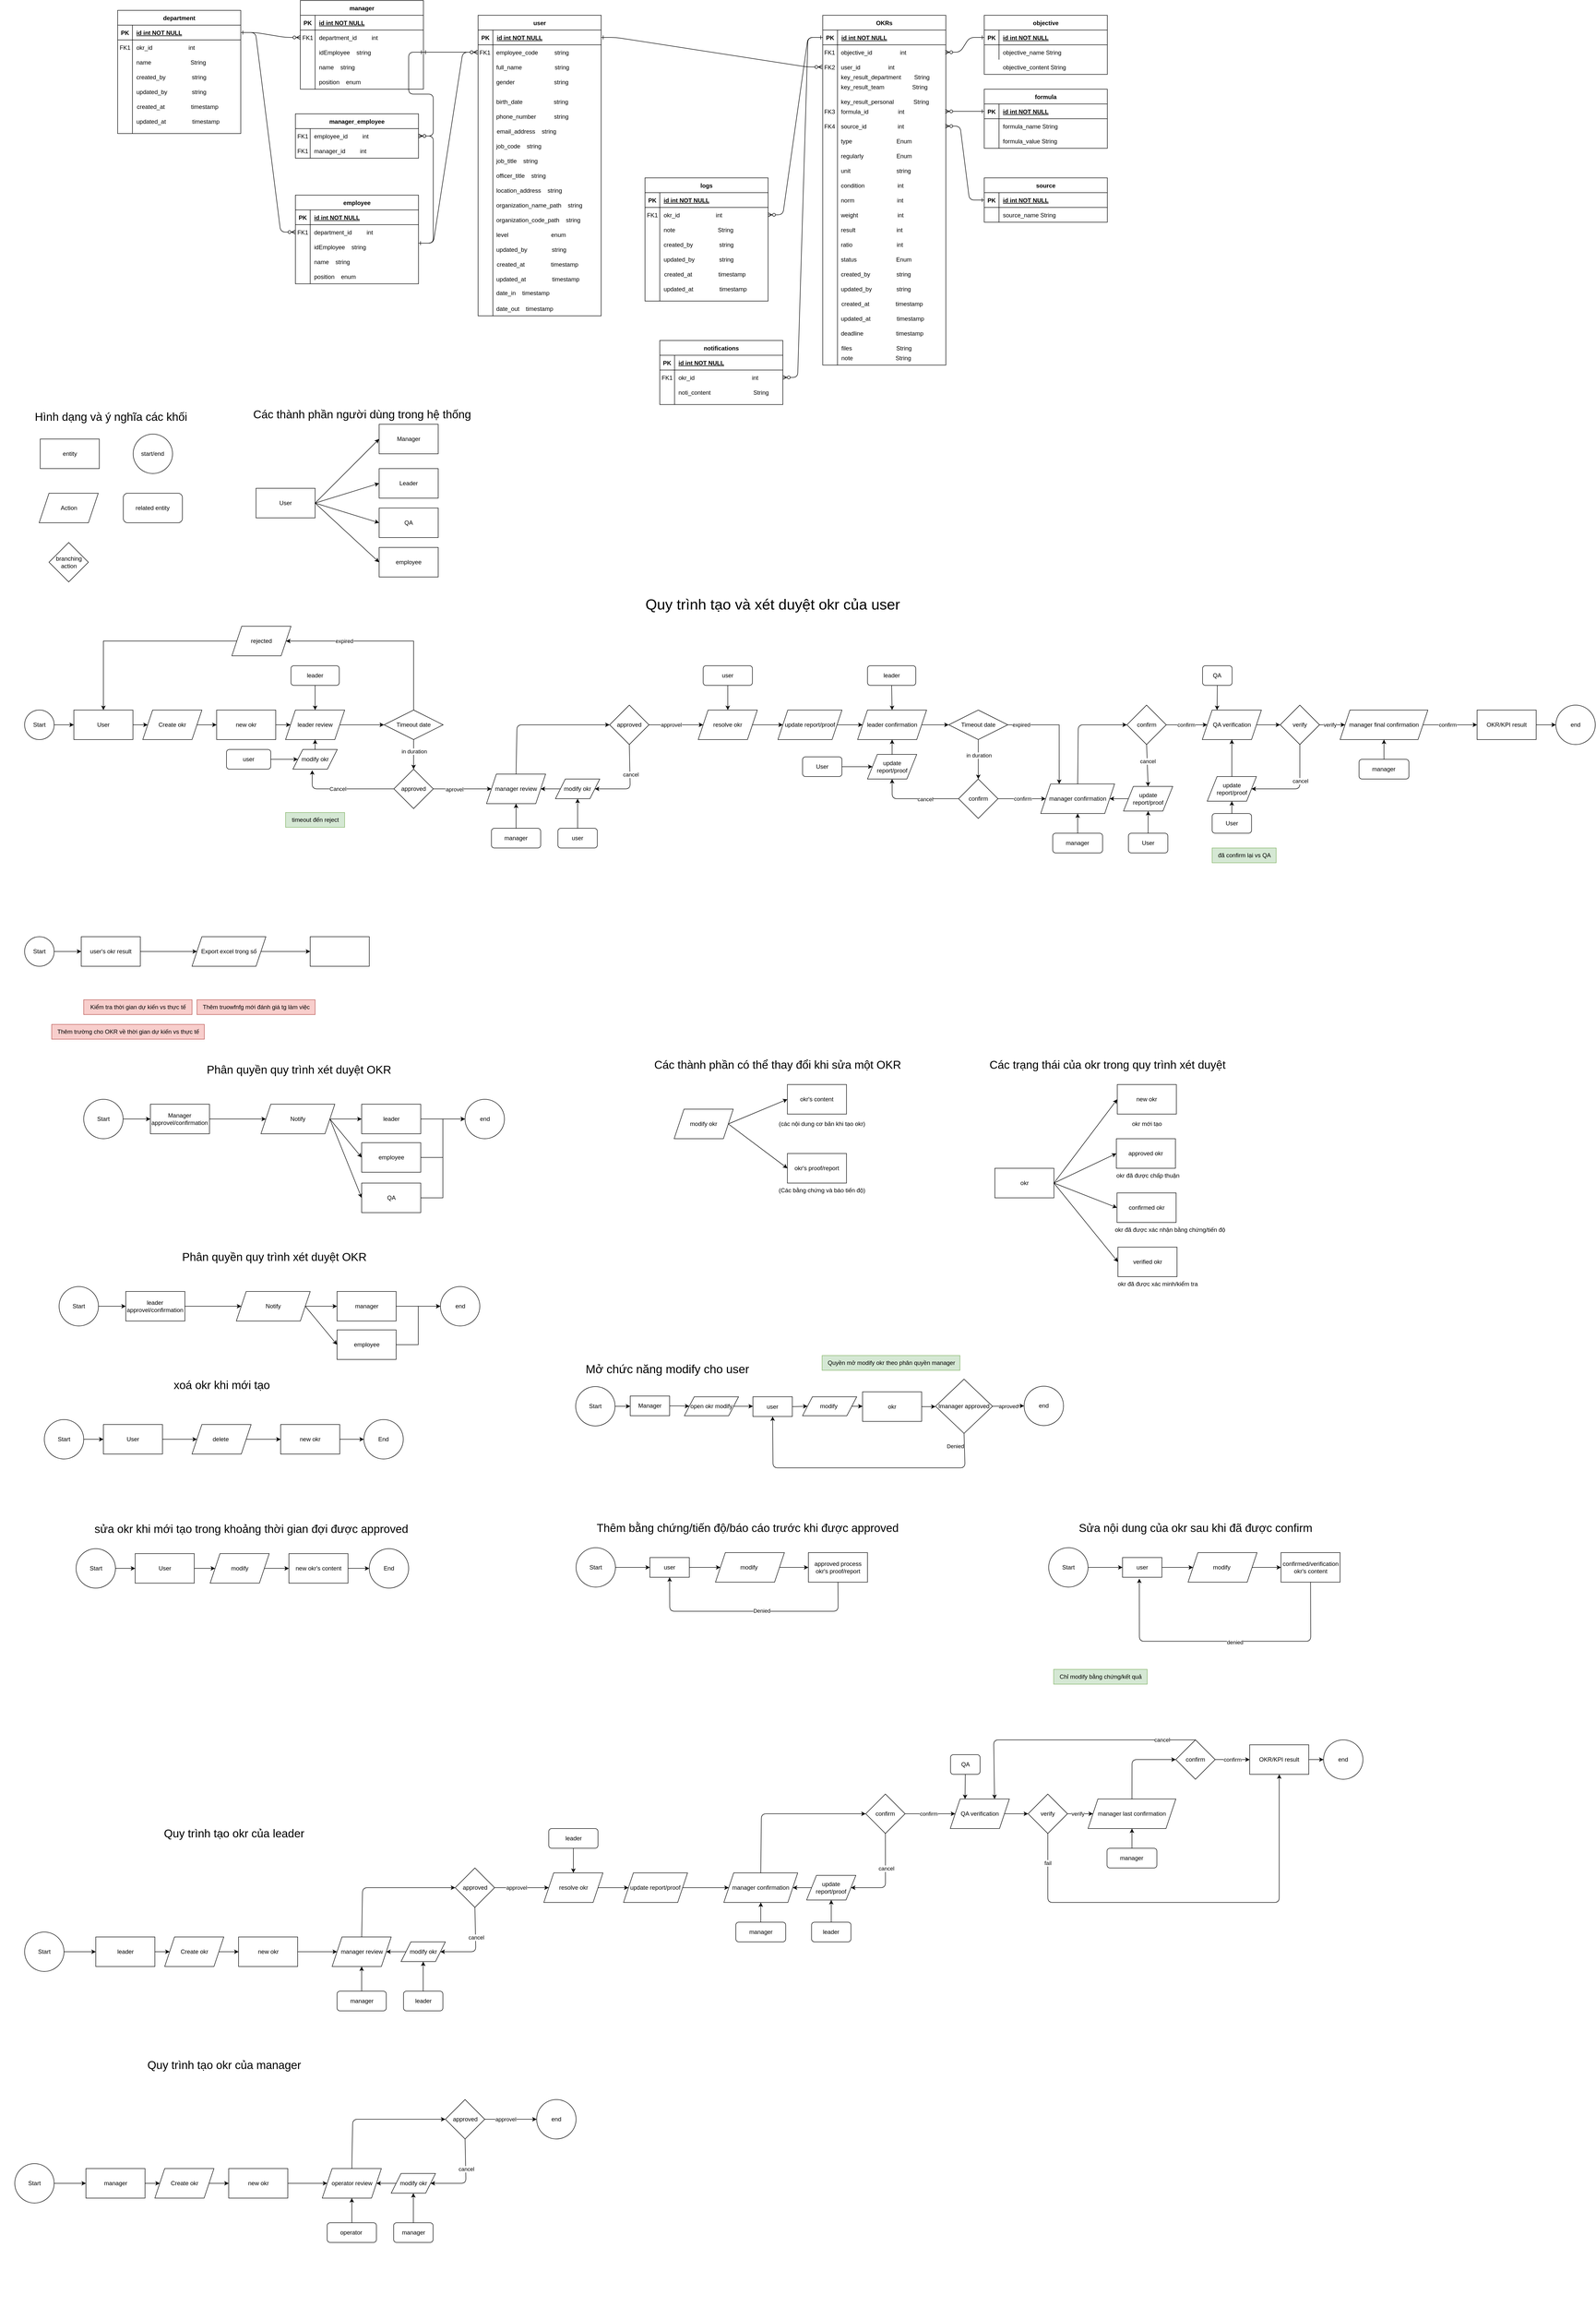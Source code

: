 <mxfile>
    <diagram id="h8m3sAev7H-m7dmJf8yI" name="Page-1">
        <mxGraphModel dx="5220" dy="3535" grid="1" gridSize="10" guides="1" tooltips="1" connect="1" arrows="1" fold="1" page="1" pageScale="1" pageWidth="3300" pageHeight="4681" math="0" shadow="0">
            <root>
                <mxCell id="0"/>
                <mxCell id="1" parent="0"/>
                <mxCell id="2" value="objective" style="shape=table;startSize=30;container=1;collapsible=1;childLayout=tableLayout;fixedRows=1;rowLines=0;fontStyle=1;align=center;resizeLast=1;" parent="1" vertex="1">
                    <mxGeometry x="2039" y="80" width="250" height="120" as="geometry"/>
                </mxCell>
                <mxCell id="3" value="" style="shape=partialRectangle;collapsible=0;dropTarget=0;pointerEvents=0;fillColor=none;points=[[0,0.5],[1,0.5]];portConstraint=eastwest;top=0;left=0;right=0;bottom=1;" parent="2" vertex="1">
                    <mxGeometry y="30" width="250" height="30" as="geometry"/>
                </mxCell>
                <mxCell id="4" value="PK" style="shape=partialRectangle;overflow=hidden;connectable=0;fillColor=none;top=0;left=0;bottom=0;right=0;fontStyle=1;" parent="3" vertex="1">
                    <mxGeometry width="30" height="30" as="geometry">
                        <mxRectangle width="30" height="30" as="alternateBounds"/>
                    </mxGeometry>
                </mxCell>
                <mxCell id="5" value="id int NOT NULL " style="shape=partialRectangle;overflow=hidden;connectable=0;fillColor=none;top=0;left=0;bottom=0;right=0;align=left;spacingLeft=6;fontStyle=5;" parent="3" vertex="1">
                    <mxGeometry x="30" width="220" height="30" as="geometry">
                        <mxRectangle width="220" height="30" as="alternateBounds"/>
                    </mxGeometry>
                </mxCell>
                <mxCell id="6" value="" style="shape=partialRectangle;collapsible=0;dropTarget=0;pointerEvents=0;fillColor=none;points=[[0,0.5],[1,0.5]];portConstraint=eastwest;top=0;left=0;right=0;bottom=0;" parent="2" vertex="1">
                    <mxGeometry y="60" width="250" height="30" as="geometry"/>
                </mxCell>
                <mxCell id="7" value="" style="shape=partialRectangle;overflow=hidden;connectable=0;fillColor=none;top=0;left=0;bottom=0;right=0;" parent="6" vertex="1">
                    <mxGeometry width="30" height="30" as="geometry">
                        <mxRectangle width="30" height="30" as="alternateBounds"/>
                    </mxGeometry>
                </mxCell>
                <mxCell id="8" value="objective_name String" style="shape=partialRectangle;overflow=hidden;connectable=0;fillColor=none;top=0;left=0;bottom=0;right=0;align=left;spacingLeft=6;" parent="6" vertex="1">
                    <mxGeometry x="30" width="220" height="30" as="geometry">
                        <mxRectangle width="220" height="30" as="alternateBounds"/>
                    </mxGeometry>
                </mxCell>
                <mxCell id="9" value="OKRs" style="shape=table;startSize=30;container=1;collapsible=1;childLayout=tableLayout;fixedRows=1;rowLines=0;fontStyle=1;align=center;resizeLast=1;" parent="1" vertex="1">
                    <mxGeometry x="1711" y="80" width="250" height="710" as="geometry"/>
                </mxCell>
                <mxCell id="10" value="" style="shape=partialRectangle;collapsible=0;dropTarget=0;pointerEvents=0;fillColor=none;points=[[0,0.5],[1,0.5]];portConstraint=eastwest;top=0;left=0;right=0;bottom=1;" parent="9" vertex="1">
                    <mxGeometry y="30" width="250" height="30" as="geometry"/>
                </mxCell>
                <mxCell id="11" value="PK" style="shape=partialRectangle;overflow=hidden;connectable=0;fillColor=none;top=0;left=0;bottom=0;right=0;fontStyle=1;" parent="10" vertex="1">
                    <mxGeometry width="30" height="30" as="geometry">
                        <mxRectangle width="30" height="30" as="alternateBounds"/>
                    </mxGeometry>
                </mxCell>
                <mxCell id="12" value="id int NOT NULL " style="shape=partialRectangle;overflow=hidden;connectable=0;fillColor=none;top=0;left=0;bottom=0;right=0;align=left;spacingLeft=6;fontStyle=5;" parent="10" vertex="1">
                    <mxGeometry x="30" width="220" height="30" as="geometry">
                        <mxRectangle width="220" height="30" as="alternateBounds"/>
                    </mxGeometry>
                </mxCell>
                <mxCell id="13" value="" style="shape=partialRectangle;collapsible=0;dropTarget=0;pointerEvents=0;fillColor=none;points=[[0,0.5],[1,0.5]];portConstraint=eastwest;top=0;left=0;right=0;bottom=0;" parent="9" vertex="1">
                    <mxGeometry y="60" width="250" height="650" as="geometry"/>
                </mxCell>
                <mxCell id="14" value="" style="shape=partialRectangle;overflow=hidden;connectable=0;fillColor=none;top=0;left=0;bottom=0;right=0;" parent="13" vertex="1">
                    <mxGeometry width="30" height="650" as="geometry">
                        <mxRectangle width="30" height="650" as="alternateBounds"/>
                    </mxGeometry>
                </mxCell>
                <mxCell id="15" value="" style="shape=partialRectangle;overflow=hidden;connectable=0;fillColor=none;top=0;left=0;bottom=0;right=0;align=left;spacingLeft=6;" parent="13" vertex="1">
                    <mxGeometry x="30" width="220" height="650" as="geometry">
                        <mxRectangle width="220" height="650" as="alternateBounds"/>
                    </mxGeometry>
                </mxCell>
                <mxCell id="16" value="objective_content String" style="shape=partialRectangle;overflow=hidden;connectable=0;fillColor=none;top=0;left=0;bottom=0;right=0;align=left;spacingLeft=6;" parent="1" vertex="1">
                    <mxGeometry x="2069" y="170" width="220" height="30" as="geometry">
                        <mxRectangle width="220" height="30" as="alternateBounds"/>
                    </mxGeometry>
                </mxCell>
                <mxCell id="17" value="formula" style="shape=table;startSize=30;container=1;collapsible=1;childLayout=tableLayout;fixedRows=1;rowLines=0;fontStyle=1;align=center;resizeLast=1;" parent="1" vertex="1">
                    <mxGeometry x="2039" y="230" width="250" height="120" as="geometry"/>
                </mxCell>
                <mxCell id="18" value="" style="shape=partialRectangle;collapsible=0;dropTarget=0;pointerEvents=0;fillColor=none;points=[[0,0.5],[1,0.5]];portConstraint=eastwest;top=0;left=0;right=0;bottom=1;" parent="17" vertex="1">
                    <mxGeometry y="30" width="250" height="30" as="geometry"/>
                </mxCell>
                <mxCell id="19" value="PK" style="shape=partialRectangle;overflow=hidden;connectable=0;fillColor=none;top=0;left=0;bottom=0;right=0;fontStyle=1;" parent="18" vertex="1">
                    <mxGeometry width="30" height="30" as="geometry">
                        <mxRectangle width="30" height="30" as="alternateBounds"/>
                    </mxGeometry>
                </mxCell>
                <mxCell id="20" value="id int NOT NULL " style="shape=partialRectangle;overflow=hidden;connectable=0;fillColor=none;top=0;left=0;bottom=0;right=0;align=left;spacingLeft=6;fontStyle=5;" parent="18" vertex="1">
                    <mxGeometry x="30" width="220" height="30" as="geometry">
                        <mxRectangle width="220" height="30" as="alternateBounds"/>
                    </mxGeometry>
                </mxCell>
                <mxCell id="21" value="" style="shape=partialRectangle;collapsible=0;dropTarget=0;pointerEvents=0;fillColor=none;points=[[0,0.5],[1,0.5]];portConstraint=eastwest;top=0;left=0;right=0;bottom=0;" parent="17" vertex="1">
                    <mxGeometry y="60" width="250" height="30" as="geometry"/>
                </mxCell>
                <mxCell id="22" value="" style="shape=partialRectangle;overflow=hidden;connectable=0;fillColor=none;top=0;left=0;bottom=0;right=0;" parent="21" vertex="1">
                    <mxGeometry width="30" height="30" as="geometry">
                        <mxRectangle width="30" height="30" as="alternateBounds"/>
                    </mxGeometry>
                </mxCell>
                <mxCell id="23" value="" style="shape=partialRectangle;overflow=hidden;connectable=0;fillColor=none;top=0;left=0;bottom=0;right=0;align=left;spacingLeft=6;" parent="21" vertex="1">
                    <mxGeometry x="30" width="220" height="30" as="geometry">
                        <mxRectangle width="220" height="30" as="alternateBounds"/>
                    </mxGeometry>
                </mxCell>
                <mxCell id="24" value="" style="shape=partialRectangle;collapsible=0;dropTarget=0;pointerEvents=0;fillColor=none;points=[[0,0.5],[1,0.5]];portConstraint=eastwest;top=0;left=0;right=0;bottom=0;" parent="17" vertex="1">
                    <mxGeometry y="90" width="250" height="30" as="geometry"/>
                </mxCell>
                <mxCell id="25" value="" style="shape=partialRectangle;overflow=hidden;connectable=0;fillColor=none;top=0;left=0;bottom=0;right=0;" parent="24" vertex="1">
                    <mxGeometry width="30" height="30" as="geometry">
                        <mxRectangle width="30" height="30" as="alternateBounds"/>
                    </mxGeometry>
                </mxCell>
                <mxCell id="26" value="" style="shape=partialRectangle;overflow=hidden;connectable=0;fillColor=none;top=0;left=0;bottom=0;right=0;align=left;spacingLeft=6;" parent="24" vertex="1">
                    <mxGeometry x="30" width="220" height="30" as="geometry">
                        <mxRectangle width="220" height="30" as="alternateBounds"/>
                    </mxGeometry>
                </mxCell>
                <mxCell id="27" value="formula_name String" style="shape=partialRectangle;overflow=hidden;connectable=0;fillColor=none;top=0;left=0;bottom=0;right=0;align=left;spacingLeft=6;" parent="1" vertex="1">
                    <mxGeometry x="2069" y="290" width="220" height="30" as="geometry">
                        <mxRectangle width="220" height="30" as="alternateBounds"/>
                    </mxGeometry>
                </mxCell>
                <mxCell id="28" value="formula_value String" style="shape=partialRectangle;overflow=hidden;connectable=0;fillColor=none;top=0;left=0;bottom=0;right=0;align=left;spacingLeft=6;" parent="1" vertex="1">
                    <mxGeometry x="2069" y="320" width="220" height="30" as="geometry">
                        <mxRectangle width="220" height="30" as="alternateBounds"/>
                    </mxGeometry>
                </mxCell>
                <mxCell id="29" value="" style="edgeStyle=entityRelationEdgeStyle;endArrow=ERzeroToMany;startArrow=ERone;endFill=1;startFill=0;entryX=1;entryY=0.5;entryDx=0;entryDy=0;exitX=0;exitY=0.5;exitDx=0;exitDy=0;" parent="1" source="3" target="30" edge="1">
                    <mxGeometry width="100" height="100" relative="1" as="geometry">
                        <mxPoint x="1930" y="680" as="sourcePoint"/>
                        <mxPoint x="2030" y="580" as="targetPoint"/>
                        <Array as="points">
                            <mxPoint x="1960" y="160"/>
                        </Array>
                    </mxGeometry>
                </mxCell>
                <mxCell id="30" value="" style="shape=partialRectangle;collapsible=0;dropTarget=0;pointerEvents=0;fillColor=none;points=[[0,0.5],[1,0.5]];portConstraint=eastwest;top=0;left=0;right=0;bottom=0;" parent="1" vertex="1">
                    <mxGeometry x="1710" y="140" width="250" height="30" as="geometry"/>
                </mxCell>
                <mxCell id="31" value="FK1" style="shape=partialRectangle;overflow=hidden;connectable=0;fillColor=none;top=0;left=0;bottom=0;right=0;" parent="30" vertex="1">
                    <mxGeometry width="30" height="30" as="geometry">
                        <mxRectangle width="30" height="30" as="alternateBounds"/>
                    </mxGeometry>
                </mxCell>
                <mxCell id="32" value="objective_id                 int" style="shape=partialRectangle;overflow=hidden;connectable=0;fillColor=none;top=0;left=0;bottom=0;right=0;align=left;spacingLeft=6;" parent="30" vertex="1">
                    <mxGeometry x="30" width="220" height="30" as="geometry">
                        <mxRectangle width="220" height="30" as="alternateBounds"/>
                    </mxGeometry>
                </mxCell>
                <mxCell id="33" value="" style="shape=partialRectangle;collapsible=0;dropTarget=0;pointerEvents=0;fillColor=none;points=[[0,0.5],[1,0.5]];portConstraint=eastwest;top=0;left=0;right=0;bottom=0;" parent="1" vertex="1">
                    <mxGeometry x="1710" y="190" width="250" height="30" as="geometry"/>
                </mxCell>
                <mxCell id="34" value="" style="shape=partialRectangle;overflow=hidden;connectable=0;fillColor=none;top=0;left=0;bottom=0;right=0;" parent="33" vertex="1">
                    <mxGeometry width="30" height="30" as="geometry">
                        <mxRectangle width="30" height="30" as="alternateBounds"/>
                    </mxGeometry>
                </mxCell>
                <mxCell id="35" value="key_result_department        String" style="shape=partialRectangle;overflow=hidden;connectable=0;fillColor=none;top=0;left=0;bottom=0;right=0;align=left;spacingLeft=6;" parent="33" vertex="1">
                    <mxGeometry x="30" width="220" height="30" as="geometry">
                        <mxRectangle width="220" height="30" as="alternateBounds"/>
                    </mxGeometry>
                </mxCell>
                <mxCell id="36" value="" style="shape=partialRectangle;collapsible=0;dropTarget=0;pointerEvents=0;fillColor=none;points=[[0,0.5],[1,0.5]];portConstraint=eastwest;top=0;left=0;right=0;bottom=0;" parent="1" vertex="1">
                    <mxGeometry x="1710" y="210" width="250" height="30" as="geometry"/>
                </mxCell>
                <mxCell id="37" value="" style="shape=partialRectangle;overflow=hidden;connectable=0;fillColor=none;top=0;left=0;bottom=0;right=0;" parent="36" vertex="1">
                    <mxGeometry width="30" height="30" as="geometry">
                        <mxRectangle width="30" height="30" as="alternateBounds"/>
                    </mxGeometry>
                </mxCell>
                <mxCell id="38" value="key_result_team                 String" style="shape=partialRectangle;overflow=hidden;connectable=0;fillColor=none;top=0;left=0;bottom=0;right=0;align=left;spacingLeft=6;" parent="36" vertex="1">
                    <mxGeometry x="30" width="220" height="30" as="geometry">
                        <mxRectangle width="220" height="30" as="alternateBounds"/>
                    </mxGeometry>
                </mxCell>
                <mxCell id="39" value="source" style="shape=table;startSize=30;container=1;collapsible=1;childLayout=tableLayout;fixedRows=1;rowLines=0;fontStyle=1;align=center;resizeLast=1;" parent="1" vertex="1">
                    <mxGeometry x="2039" y="410" width="250" height="90" as="geometry"/>
                </mxCell>
                <mxCell id="40" value="" style="shape=partialRectangle;collapsible=0;dropTarget=0;pointerEvents=0;fillColor=none;points=[[0,0.5],[1,0.5]];portConstraint=eastwest;top=0;left=0;right=0;bottom=1;" parent="39" vertex="1">
                    <mxGeometry y="30" width="250" height="30" as="geometry"/>
                </mxCell>
                <mxCell id="41" value="PK" style="shape=partialRectangle;overflow=hidden;connectable=0;fillColor=none;top=0;left=0;bottom=0;right=0;fontStyle=1;" parent="40" vertex="1">
                    <mxGeometry width="30" height="30" as="geometry">
                        <mxRectangle width="30" height="30" as="alternateBounds"/>
                    </mxGeometry>
                </mxCell>
                <mxCell id="42" value="id int NOT NULL " style="shape=partialRectangle;overflow=hidden;connectable=0;fillColor=none;top=0;left=0;bottom=0;right=0;align=left;spacingLeft=6;fontStyle=5;" parent="40" vertex="1">
                    <mxGeometry x="30" width="220" height="30" as="geometry">
                        <mxRectangle width="220" height="30" as="alternateBounds"/>
                    </mxGeometry>
                </mxCell>
                <mxCell id="43" value="" style="shape=partialRectangle;collapsible=0;dropTarget=0;pointerEvents=0;fillColor=none;points=[[0,0.5],[1,0.5]];portConstraint=eastwest;top=0;left=0;right=0;bottom=0;" parent="39" vertex="1">
                    <mxGeometry y="60" width="250" height="30" as="geometry"/>
                </mxCell>
                <mxCell id="44" value="" style="shape=partialRectangle;overflow=hidden;connectable=0;fillColor=none;top=0;left=0;bottom=0;right=0;" parent="43" vertex="1">
                    <mxGeometry width="30" height="30" as="geometry">
                        <mxRectangle width="30" height="30" as="alternateBounds"/>
                    </mxGeometry>
                </mxCell>
                <mxCell id="45" value="" style="shape=partialRectangle;overflow=hidden;connectable=0;fillColor=none;top=0;left=0;bottom=0;right=0;align=left;spacingLeft=6;" parent="43" vertex="1">
                    <mxGeometry x="30" width="220" height="30" as="geometry">
                        <mxRectangle width="220" height="30" as="alternateBounds"/>
                    </mxGeometry>
                </mxCell>
                <mxCell id="46" value="source_name String" style="shape=partialRectangle;overflow=hidden;connectable=0;fillColor=none;top=0;left=0;bottom=0;right=0;align=left;spacingLeft=6;" parent="1" vertex="1">
                    <mxGeometry x="2069" y="470" width="220" height="30" as="geometry">
                        <mxRectangle width="220" height="30" as="alternateBounds"/>
                    </mxGeometry>
                </mxCell>
                <mxCell id="47" value="" style="shape=partialRectangle;collapsible=0;dropTarget=0;pointerEvents=0;fillColor=none;points=[[0,0.5],[1,0.5]];portConstraint=eastwest;top=0;left=0;right=0;bottom=0;" parent="1" vertex="1">
                    <mxGeometry x="1710" y="260" width="250" height="30" as="geometry"/>
                </mxCell>
                <mxCell id="48" value="FK3" style="shape=partialRectangle;overflow=hidden;connectable=0;fillColor=none;top=0;left=0;bottom=0;right=0;" parent="47" vertex="1">
                    <mxGeometry width="30" height="30" as="geometry">
                        <mxRectangle width="30" height="30" as="alternateBounds"/>
                    </mxGeometry>
                </mxCell>
                <mxCell id="49" value="formula_id                  int" style="shape=partialRectangle;overflow=hidden;connectable=0;fillColor=none;top=0;left=0;bottom=0;right=0;align=left;spacingLeft=6;" parent="47" vertex="1">
                    <mxGeometry x="30" width="220" height="30" as="geometry">
                        <mxRectangle width="220" height="30" as="alternateBounds"/>
                    </mxGeometry>
                </mxCell>
                <mxCell id="50" value="" style="shape=partialRectangle;collapsible=0;dropTarget=0;pointerEvents=0;fillColor=none;points=[[0,0.5],[1,0.5]];portConstraint=eastwest;top=0;left=0;right=0;bottom=0;" parent="1" vertex="1">
                    <mxGeometry x="1710" y="290" width="250" height="30" as="geometry"/>
                </mxCell>
                <mxCell id="51" value="FK4" style="shape=partialRectangle;overflow=hidden;connectable=0;fillColor=none;top=0;left=0;bottom=0;right=0;" parent="50" vertex="1">
                    <mxGeometry width="30" height="30" as="geometry">
                        <mxRectangle width="30" height="30" as="alternateBounds"/>
                    </mxGeometry>
                </mxCell>
                <mxCell id="52" value="source_id                   int" style="shape=partialRectangle;overflow=hidden;connectable=0;fillColor=none;top=0;left=0;bottom=0;right=0;align=left;spacingLeft=6;" parent="50" vertex="1">
                    <mxGeometry x="30" width="220" height="30" as="geometry">
                        <mxRectangle width="220" height="30" as="alternateBounds"/>
                    </mxGeometry>
                </mxCell>
                <mxCell id="53" value="" style="edgeStyle=entityRelationEdgeStyle;endArrow=ERzeroToMany;startArrow=ERone;endFill=1;startFill=0;entryX=1;entryY=0.5;entryDx=0;entryDy=0;exitX=0;exitY=0.5;exitDx=0;exitDy=0;" parent="1" source="18" target="47" edge="1">
                    <mxGeometry width="100" height="100" relative="1" as="geometry">
                        <mxPoint x="2039" y="230" as="sourcePoint"/>
                        <mxPoint x="1960" y="260" as="targetPoint"/>
                        <Array as="points">
                            <mxPoint x="1960" y="265"/>
                        </Array>
                    </mxGeometry>
                </mxCell>
                <mxCell id="54" value="" style="edgeStyle=entityRelationEdgeStyle;endArrow=ERzeroToMany;startArrow=ERone;endFill=1;startFill=0;entryX=1;entryY=0.5;entryDx=0;entryDy=0;exitX=0;exitY=0.5;exitDx=0;exitDy=0;" parent="1" source="40" target="50" edge="1">
                    <mxGeometry width="100" height="100" relative="1" as="geometry">
                        <mxPoint x="2049" y="285" as="sourcePoint"/>
                        <mxPoint x="1970" y="255" as="targetPoint"/>
                        <Array as="points">
                            <mxPoint x="1970" y="275"/>
                        </Array>
                    </mxGeometry>
                </mxCell>
                <mxCell id="55" value="" style="shape=partialRectangle;collapsible=0;dropTarget=0;pointerEvents=0;fillColor=none;points=[[0,0.5],[1,0.5]];portConstraint=eastwest;top=0;left=0;right=0;bottom=0;" parent="1" vertex="1">
                    <mxGeometry x="1710" y="320" width="250" height="30" as="geometry"/>
                </mxCell>
                <mxCell id="56" value="" style="shape=partialRectangle;overflow=hidden;connectable=0;fillColor=none;top=0;left=0;bottom=0;right=0;" parent="55" vertex="1">
                    <mxGeometry width="30" height="30" as="geometry">
                        <mxRectangle width="30" height="30" as="alternateBounds"/>
                    </mxGeometry>
                </mxCell>
                <mxCell id="57" value="type                           Enum" style="shape=partialRectangle;overflow=hidden;connectable=0;fillColor=none;top=0;left=0;bottom=0;right=0;align=left;spacingLeft=6;" parent="55" vertex="1">
                    <mxGeometry x="30" width="220" height="30" as="geometry">
                        <mxRectangle width="220" height="30" as="alternateBounds"/>
                    </mxGeometry>
                </mxCell>
                <mxCell id="58" value="" style="shape=partialRectangle;collapsible=0;dropTarget=0;pointerEvents=0;fillColor=none;points=[[0,0.5],[1,0.5]];portConstraint=eastwest;top=0;left=0;right=0;bottom=0;" parent="1" vertex="1">
                    <mxGeometry x="1710" y="350" width="250" height="30" as="geometry"/>
                </mxCell>
                <mxCell id="59" value="" style="shape=partialRectangle;overflow=hidden;connectable=0;fillColor=none;top=0;left=0;bottom=0;right=0;" parent="58" vertex="1">
                    <mxGeometry width="30" height="30" as="geometry">
                        <mxRectangle width="30" height="30" as="alternateBounds"/>
                    </mxGeometry>
                </mxCell>
                <mxCell id="60" value="regularly                    Enum" style="shape=partialRectangle;overflow=hidden;connectable=0;fillColor=none;top=0;left=0;bottom=0;right=0;align=left;spacingLeft=6;" parent="58" vertex="1">
                    <mxGeometry x="30" width="220" height="30" as="geometry">
                        <mxRectangle width="220" height="30" as="alternateBounds"/>
                    </mxGeometry>
                </mxCell>
                <mxCell id="61" value="" style="shape=partialRectangle;collapsible=0;dropTarget=0;pointerEvents=0;fillColor=none;points=[[0,0.5],[1,0.5]];portConstraint=eastwest;top=0;left=0;right=0;bottom=0;" parent="1" vertex="1">
                    <mxGeometry x="1710" y="380" width="250" height="30" as="geometry"/>
                </mxCell>
                <mxCell id="62" value="" style="shape=partialRectangle;overflow=hidden;connectable=0;fillColor=none;top=0;left=0;bottom=0;right=0;" parent="61" vertex="1">
                    <mxGeometry width="30" height="30" as="geometry">
                        <mxRectangle width="30" height="30" as="alternateBounds"/>
                    </mxGeometry>
                </mxCell>
                <mxCell id="63" value="unit                            string" style="shape=partialRectangle;overflow=hidden;connectable=0;fillColor=none;top=0;left=0;bottom=0;right=0;align=left;spacingLeft=6;" parent="61" vertex="1">
                    <mxGeometry x="30" width="220" height="30" as="geometry">
                        <mxRectangle width="220" height="30" as="alternateBounds"/>
                    </mxGeometry>
                </mxCell>
                <mxCell id="64" value="" style="shape=partialRectangle;collapsible=0;dropTarget=0;pointerEvents=0;fillColor=none;points=[[0,0.5],[1,0.5]];portConstraint=eastwest;top=0;left=0;right=0;bottom=0;" parent="1" vertex="1">
                    <mxGeometry x="1710" y="410" width="250" height="30" as="geometry"/>
                </mxCell>
                <mxCell id="65" value="" style="shape=partialRectangle;overflow=hidden;connectable=0;fillColor=none;top=0;left=0;bottom=0;right=0;" parent="64" vertex="1">
                    <mxGeometry width="30" height="30" as="geometry">
                        <mxRectangle width="30" height="30" as="alternateBounds"/>
                    </mxGeometry>
                </mxCell>
                <mxCell id="66" value="condition                    int" style="shape=partialRectangle;overflow=hidden;connectable=0;fillColor=none;top=0;left=0;bottom=0;right=0;align=left;spacingLeft=6;" parent="64" vertex="1">
                    <mxGeometry x="30" width="220" height="30" as="geometry">
                        <mxRectangle width="220" height="30" as="alternateBounds"/>
                    </mxGeometry>
                </mxCell>
                <mxCell id="67" value="" style="shape=partialRectangle;collapsible=0;dropTarget=0;pointerEvents=0;fillColor=none;points=[[0,0.5],[1,0.5]];portConstraint=eastwest;top=0;left=0;right=0;bottom=0;" parent="1" vertex="1">
                    <mxGeometry x="1710" y="440" width="250" height="30" as="geometry"/>
                </mxCell>
                <mxCell id="68" value="" style="shape=partialRectangle;overflow=hidden;connectable=0;fillColor=none;top=0;left=0;bottom=0;right=0;" parent="67" vertex="1">
                    <mxGeometry width="30" height="30" as="geometry">
                        <mxRectangle width="30" height="30" as="alternateBounds"/>
                    </mxGeometry>
                </mxCell>
                <mxCell id="69" value="norm                          int" style="shape=partialRectangle;overflow=hidden;connectable=0;fillColor=none;top=0;left=0;bottom=0;right=0;align=left;spacingLeft=6;" parent="67" vertex="1">
                    <mxGeometry x="30" width="220" height="30" as="geometry">
                        <mxRectangle width="220" height="30" as="alternateBounds"/>
                    </mxGeometry>
                </mxCell>
                <mxCell id="70" value="" style="shape=partialRectangle;collapsible=0;dropTarget=0;pointerEvents=0;fillColor=none;points=[[0,0.5],[1,0.5]];portConstraint=eastwest;top=0;left=0;right=0;bottom=0;" parent="1" vertex="1">
                    <mxGeometry x="1710" y="470" width="250" height="30" as="geometry"/>
                </mxCell>
                <mxCell id="71" value="" style="shape=partialRectangle;overflow=hidden;connectable=0;fillColor=none;top=0;left=0;bottom=0;right=0;" parent="70" vertex="1">
                    <mxGeometry width="30" height="30" as="geometry">
                        <mxRectangle width="30" height="30" as="alternateBounds"/>
                    </mxGeometry>
                </mxCell>
                <mxCell id="72" value="weight                        int" style="shape=partialRectangle;overflow=hidden;connectable=0;fillColor=none;top=0;left=0;bottom=0;right=0;align=left;spacingLeft=6;" parent="70" vertex="1">
                    <mxGeometry x="30" width="220" height="30" as="geometry">
                        <mxRectangle width="220" height="30" as="alternateBounds"/>
                    </mxGeometry>
                </mxCell>
                <mxCell id="73" value="" style="shape=partialRectangle;collapsible=0;dropTarget=0;pointerEvents=0;fillColor=none;points=[[0,0.5],[1,0.5]];portConstraint=eastwest;top=0;left=0;right=0;bottom=0;" parent="1" vertex="1">
                    <mxGeometry x="1710" y="500" width="250" height="30" as="geometry"/>
                </mxCell>
                <mxCell id="74" value="" style="shape=partialRectangle;overflow=hidden;connectable=0;fillColor=none;top=0;left=0;bottom=0;right=0;" parent="73" vertex="1">
                    <mxGeometry width="30" height="30" as="geometry">
                        <mxRectangle width="30" height="30" as="alternateBounds"/>
                    </mxGeometry>
                </mxCell>
                <mxCell id="75" value="result                         int" style="shape=partialRectangle;overflow=hidden;connectable=0;fillColor=none;top=0;left=0;bottom=0;right=0;align=left;spacingLeft=6;" parent="73" vertex="1">
                    <mxGeometry x="30" width="220" height="30" as="geometry">
                        <mxRectangle width="220" height="30" as="alternateBounds"/>
                    </mxGeometry>
                </mxCell>
                <mxCell id="76" value="" style="shape=partialRectangle;collapsible=0;dropTarget=0;pointerEvents=0;fillColor=none;points=[[0,0.5],[1,0.5]];portConstraint=eastwest;top=0;left=0;right=0;bottom=0;" parent="1" vertex="1">
                    <mxGeometry x="1710" y="530" width="250" height="30" as="geometry"/>
                </mxCell>
                <mxCell id="77" value="" style="shape=partialRectangle;overflow=hidden;connectable=0;fillColor=none;top=0;left=0;bottom=0;right=0;" parent="76" vertex="1">
                    <mxGeometry width="30" height="30" as="geometry">
                        <mxRectangle width="30" height="30" as="alternateBounds"/>
                    </mxGeometry>
                </mxCell>
                <mxCell id="78" value="ratio                           int" style="shape=partialRectangle;overflow=hidden;connectable=0;fillColor=none;top=0;left=0;bottom=0;right=0;align=left;spacingLeft=6;" parent="76" vertex="1">
                    <mxGeometry x="30" width="220" height="30" as="geometry">
                        <mxRectangle width="220" height="30" as="alternateBounds"/>
                    </mxGeometry>
                </mxCell>
                <mxCell id="79" value="" style="shape=partialRectangle;collapsible=0;dropTarget=0;pointerEvents=0;fillColor=none;points=[[0,0.5],[1,0.5]];portConstraint=eastwest;top=0;left=0;right=0;bottom=0;" parent="1" vertex="1">
                    <mxGeometry x="1710" y="560" width="250" height="30" as="geometry"/>
                </mxCell>
                <mxCell id="80" value="" style="shape=partialRectangle;overflow=hidden;connectable=0;fillColor=none;top=0;left=0;bottom=0;right=0;" parent="79" vertex="1">
                    <mxGeometry width="30" height="30" as="geometry">
                        <mxRectangle width="30" height="30" as="alternateBounds"/>
                    </mxGeometry>
                </mxCell>
                <mxCell id="81" value="status                        Enum" style="shape=partialRectangle;overflow=hidden;connectable=0;fillColor=none;top=0;left=0;bottom=0;right=0;align=left;spacingLeft=6;" parent="79" vertex="1">
                    <mxGeometry x="30" width="220" height="30" as="geometry">
                        <mxRectangle width="220" height="30" as="alternateBounds"/>
                    </mxGeometry>
                </mxCell>
                <mxCell id="82" value="" style="shape=partialRectangle;collapsible=0;dropTarget=0;pointerEvents=0;fillColor=none;points=[[0,0.5],[1,0.5]];portConstraint=eastwest;top=0;left=0;right=0;bottom=0;" parent="1" vertex="1">
                    <mxGeometry x="1710" y="590" width="250" height="30" as="geometry"/>
                </mxCell>
                <mxCell id="83" value="" style="shape=partialRectangle;overflow=hidden;connectable=0;fillColor=none;top=0;left=0;bottom=0;right=0;" parent="82" vertex="1">
                    <mxGeometry width="30" height="30" as="geometry">
                        <mxRectangle width="30" height="30" as="alternateBounds"/>
                    </mxGeometry>
                </mxCell>
                <mxCell id="84" value="created_by                string" style="shape=partialRectangle;overflow=hidden;connectable=0;fillColor=none;top=0;left=0;bottom=0;right=0;align=left;spacingLeft=6;" parent="82" vertex="1">
                    <mxGeometry x="30" width="220" height="30" as="geometry">
                        <mxRectangle width="220" height="30" as="alternateBounds"/>
                    </mxGeometry>
                </mxCell>
                <mxCell id="85" value="" style="shape=partialRectangle;collapsible=0;dropTarget=0;pointerEvents=0;fillColor=none;points=[[0,0.5],[1,0.5]];portConstraint=eastwest;top=0;left=0;right=0;bottom=0;" parent="1" vertex="1">
                    <mxGeometry x="1710" y="620" width="250" height="30" as="geometry"/>
                </mxCell>
                <mxCell id="86" value="" style="shape=partialRectangle;overflow=hidden;connectable=0;fillColor=none;top=0;left=0;bottom=0;right=0;" parent="85" vertex="1">
                    <mxGeometry width="30" height="30" as="geometry">
                        <mxRectangle width="30" height="30" as="alternateBounds"/>
                    </mxGeometry>
                </mxCell>
                <mxCell id="87" value="updated_by               string" style="shape=partialRectangle;overflow=hidden;connectable=0;fillColor=none;top=0;left=0;bottom=0;right=0;align=left;spacingLeft=6;" parent="85" vertex="1">
                    <mxGeometry x="30" width="220" height="30" as="geometry">
                        <mxRectangle width="220" height="30" as="alternateBounds"/>
                    </mxGeometry>
                </mxCell>
                <mxCell id="88" value="created_at                timestamp" style="shape=partialRectangle;overflow=hidden;connectable=0;fillColor=none;top=0;left=0;bottom=0;right=0;align=left;spacingLeft=6;" parent="1" vertex="1">
                    <mxGeometry x="1741" y="650" width="220" height="30" as="geometry">
                        <mxRectangle width="220" height="30" as="alternateBounds"/>
                    </mxGeometry>
                </mxCell>
                <mxCell id="89" value="updated_at                timestamp" style="shape=partialRectangle;overflow=hidden;connectable=0;fillColor=none;top=0;left=0;bottom=0;right=0;align=left;spacingLeft=6;" parent="1" vertex="1">
                    <mxGeometry x="1740" y="680" width="220" height="30" as="geometry">
                        <mxRectangle width="220" height="30" as="alternateBounds"/>
                    </mxGeometry>
                </mxCell>
                <mxCell id="90" value="deadline                    timestamp " style="shape=partialRectangle;overflow=hidden;connectable=0;fillColor=none;top=0;left=0;bottom=0;right=0;align=left;spacingLeft=6;" parent="1" vertex="1">
                    <mxGeometry x="1740" y="710" width="220" height="30" as="geometry">
                        <mxRectangle width="220" height="30" as="alternateBounds"/>
                    </mxGeometry>
                </mxCell>
                <mxCell id="91" value="files                           String" style="shape=partialRectangle;overflow=hidden;connectable=0;fillColor=none;top=0;left=0;bottom=0;right=0;align=left;spacingLeft=6;" parent="1" vertex="1">
                    <mxGeometry x="1741" y="740" width="220" height="30" as="geometry">
                        <mxRectangle width="220" height="30" as="alternateBounds"/>
                    </mxGeometry>
                </mxCell>
                <mxCell id="92" value="logs" style="shape=table;startSize=30;container=1;collapsible=1;childLayout=tableLayout;fixedRows=1;rowLines=0;fontStyle=1;align=center;resizeLast=1;" parent="1" vertex="1">
                    <mxGeometry x="1350" y="410" width="250" height="250" as="geometry"/>
                </mxCell>
                <mxCell id="93" value="" style="shape=partialRectangle;collapsible=0;dropTarget=0;pointerEvents=0;fillColor=none;points=[[0,0.5],[1,0.5]];portConstraint=eastwest;top=0;left=0;right=0;bottom=1;" parent="92" vertex="1">
                    <mxGeometry y="30" width="250" height="30" as="geometry"/>
                </mxCell>
                <mxCell id="94" value="PK" style="shape=partialRectangle;overflow=hidden;connectable=0;fillColor=none;top=0;left=0;bottom=0;right=0;fontStyle=1;" parent="93" vertex="1">
                    <mxGeometry width="30" height="30" as="geometry">
                        <mxRectangle width="30" height="30" as="alternateBounds"/>
                    </mxGeometry>
                </mxCell>
                <mxCell id="95" value="id int NOT NULL " style="shape=partialRectangle;overflow=hidden;connectable=0;fillColor=none;top=0;left=0;bottom=0;right=0;align=left;spacingLeft=6;fontStyle=5;" parent="93" vertex="1">
                    <mxGeometry x="30" width="220" height="30" as="geometry">
                        <mxRectangle width="220" height="30" as="alternateBounds"/>
                    </mxGeometry>
                </mxCell>
                <mxCell id="96" value="" style="shape=partialRectangle;collapsible=0;dropTarget=0;pointerEvents=0;fillColor=none;points=[[0,0.5],[1,0.5]];portConstraint=eastwest;top=0;left=0;right=0;bottom=0;" parent="92" vertex="1">
                    <mxGeometry y="60" width="250" height="190" as="geometry"/>
                </mxCell>
                <mxCell id="97" value="" style="shape=partialRectangle;overflow=hidden;connectable=0;fillColor=none;top=0;left=0;bottom=0;right=0;" parent="96" vertex="1">
                    <mxGeometry width="30" height="190" as="geometry">
                        <mxRectangle width="30" height="190" as="alternateBounds"/>
                    </mxGeometry>
                </mxCell>
                <mxCell id="98" value="" style="shape=partialRectangle;overflow=hidden;connectable=0;fillColor=none;top=0;left=0;bottom=0;right=0;align=left;spacingLeft=6;" parent="96" vertex="1">
                    <mxGeometry x="30" width="220" height="190" as="geometry">
                        <mxRectangle width="220" height="190" as="alternateBounds"/>
                    </mxGeometry>
                </mxCell>
                <mxCell id="99" value="note                          String" style="shape=partialRectangle;overflow=hidden;connectable=0;fillColor=none;top=0;left=0;bottom=0;right=0;align=left;spacingLeft=6;" parent="1" vertex="1">
                    <mxGeometry x="1380" y="500" width="220" height="30" as="geometry">
                        <mxRectangle width="220" height="30" as="alternateBounds"/>
                    </mxGeometry>
                </mxCell>
                <mxCell id="100" value="" style="shape=partialRectangle;collapsible=0;dropTarget=0;pointerEvents=0;fillColor=none;points=[[0,0.5],[1,0.5]];portConstraint=eastwest;top=0;left=0;right=0;bottom=0;" parent="1" vertex="1">
                    <mxGeometry x="1350" y="470" width="250" height="30" as="geometry"/>
                </mxCell>
                <mxCell id="101" value="FK1" style="shape=partialRectangle;overflow=hidden;connectable=0;fillColor=none;top=0;left=0;bottom=0;right=0;" parent="100" vertex="1">
                    <mxGeometry width="30" height="30" as="geometry">
                        <mxRectangle width="30" height="30" as="alternateBounds"/>
                    </mxGeometry>
                </mxCell>
                <mxCell id="102" value="okr_id                       int" style="shape=partialRectangle;overflow=hidden;connectable=0;fillColor=none;top=0;left=0;bottom=0;right=0;align=left;spacingLeft=6;" parent="100" vertex="1">
                    <mxGeometry x="30" width="220" height="30" as="geometry">
                        <mxRectangle width="220" height="30" as="alternateBounds"/>
                    </mxGeometry>
                </mxCell>
                <mxCell id="103" value="" style="edgeStyle=entityRelationEdgeStyle;endArrow=ERzeroToMany;startArrow=ERone;endFill=1;startFill=0;entryX=1;entryY=0.5;entryDx=0;entryDy=0;exitX=0;exitY=0.5;exitDx=0;exitDy=0;" parent="1" source="10" target="100" edge="1">
                    <mxGeometry width="100" height="100" relative="1" as="geometry">
                        <mxPoint x="1721" y="135" as="sourcePoint"/>
                        <mxPoint x="1610" y="165" as="targetPoint"/>
                        <Array as="points">
                            <mxPoint x="1980" y="180"/>
                            <mxPoint x="2010" y="170"/>
                        </Array>
                    </mxGeometry>
                </mxCell>
                <mxCell id="104" value="" style="shape=partialRectangle;collapsible=0;dropTarget=0;pointerEvents=0;fillColor=none;points=[[0,0.5],[1,0.5]];portConstraint=eastwest;top=0;left=0;right=0;bottom=0;" parent="1" vertex="1">
                    <mxGeometry x="1350" y="530" width="250" height="30" as="geometry"/>
                </mxCell>
                <mxCell id="105" value="" style="shape=partialRectangle;overflow=hidden;connectable=0;fillColor=none;top=0;left=0;bottom=0;right=0;" parent="104" vertex="1">
                    <mxGeometry width="30" height="30" as="geometry">
                        <mxRectangle width="30" height="30" as="alternateBounds"/>
                    </mxGeometry>
                </mxCell>
                <mxCell id="106" value="created_by                string" style="shape=partialRectangle;overflow=hidden;connectable=0;fillColor=none;top=0;left=0;bottom=0;right=0;align=left;spacingLeft=6;" parent="104" vertex="1">
                    <mxGeometry x="30" width="220" height="30" as="geometry">
                        <mxRectangle width="220" height="30" as="alternateBounds"/>
                    </mxGeometry>
                </mxCell>
                <mxCell id="107" value="" style="shape=partialRectangle;collapsible=0;dropTarget=0;pointerEvents=0;fillColor=none;points=[[0,0.5],[1,0.5]];portConstraint=eastwest;top=0;left=0;right=0;bottom=0;" parent="1" vertex="1">
                    <mxGeometry x="1350" y="560" width="250" height="30" as="geometry"/>
                </mxCell>
                <mxCell id="108" value="" style="shape=partialRectangle;overflow=hidden;connectable=0;fillColor=none;top=0;left=0;bottom=0;right=0;" parent="107" vertex="1">
                    <mxGeometry width="30" height="30" as="geometry">
                        <mxRectangle width="30" height="30" as="alternateBounds"/>
                    </mxGeometry>
                </mxCell>
                <mxCell id="109" value="updated_by               string" style="shape=partialRectangle;overflow=hidden;connectable=0;fillColor=none;top=0;left=0;bottom=0;right=0;align=left;spacingLeft=6;" parent="107" vertex="1">
                    <mxGeometry x="30" width="220" height="30" as="geometry">
                        <mxRectangle width="220" height="30" as="alternateBounds"/>
                    </mxGeometry>
                </mxCell>
                <mxCell id="110" value="created_at                timestamp" style="shape=partialRectangle;overflow=hidden;connectable=0;fillColor=none;top=0;left=0;bottom=0;right=0;align=left;spacingLeft=6;" parent="1" vertex="1">
                    <mxGeometry x="1381" y="590" width="220" height="30" as="geometry">
                        <mxRectangle width="220" height="30" as="alternateBounds"/>
                    </mxGeometry>
                </mxCell>
                <mxCell id="111" value="updated_at                timestamp" style="shape=partialRectangle;overflow=hidden;connectable=0;fillColor=none;top=0;left=0;bottom=0;right=0;align=left;spacingLeft=6;" parent="1" vertex="1">
                    <mxGeometry x="1380" y="620" width="220" height="30" as="geometry">
                        <mxRectangle width="220" height="30" as="alternateBounds"/>
                    </mxGeometry>
                </mxCell>
                <mxCell id="112" value="user" style="shape=table;startSize=30;container=1;collapsible=1;childLayout=tableLayout;fixedRows=1;rowLines=0;fontStyle=1;align=center;resizeLast=1;" parent="1" vertex="1">
                    <mxGeometry x="1011" y="80" width="250" height="610" as="geometry"/>
                </mxCell>
                <mxCell id="113" value="" style="shape=partialRectangle;collapsible=0;dropTarget=0;pointerEvents=0;fillColor=none;points=[[0,0.5],[1,0.5]];portConstraint=eastwest;top=0;left=0;right=0;bottom=1;" parent="112" vertex="1">
                    <mxGeometry y="30" width="250" height="30" as="geometry"/>
                </mxCell>
                <mxCell id="114" value="PK" style="shape=partialRectangle;overflow=hidden;connectable=0;fillColor=none;top=0;left=0;bottom=0;right=0;fontStyle=1;" parent="113" vertex="1">
                    <mxGeometry width="30" height="30" as="geometry">
                        <mxRectangle width="30" height="30" as="alternateBounds"/>
                    </mxGeometry>
                </mxCell>
                <mxCell id="115" value="id int NOT NULL " style="shape=partialRectangle;overflow=hidden;connectable=0;fillColor=none;top=0;left=0;bottom=0;right=0;align=left;spacingLeft=6;fontStyle=5;" parent="113" vertex="1">
                    <mxGeometry x="30" width="220" height="30" as="geometry">
                        <mxRectangle width="220" height="30" as="alternateBounds"/>
                    </mxGeometry>
                </mxCell>
                <mxCell id="116" value="" style="shape=partialRectangle;collapsible=0;dropTarget=0;pointerEvents=0;fillColor=none;points=[[0,0.5],[1,0.5]];portConstraint=eastwest;top=0;left=0;right=0;bottom=0;" parent="112" vertex="1">
                    <mxGeometry y="60" width="250" height="550" as="geometry"/>
                </mxCell>
                <mxCell id="117" value="" style="shape=partialRectangle;overflow=hidden;connectable=0;fillColor=none;top=0;left=0;bottom=0;right=0;" parent="116" vertex="1">
                    <mxGeometry width="30" height="550" as="geometry">
                        <mxRectangle width="30" height="550" as="alternateBounds"/>
                    </mxGeometry>
                </mxCell>
                <mxCell id="118" value="" style="shape=partialRectangle;overflow=hidden;connectable=0;fillColor=none;top=0;left=0;bottom=0;right=0;align=left;spacingLeft=6;" parent="116" vertex="1">
                    <mxGeometry x="30" width="220" height="550" as="geometry">
                        <mxRectangle width="220" height="550" as="alternateBounds"/>
                    </mxGeometry>
                </mxCell>
                <mxCell id="119" value="" style="shape=partialRectangle;collapsible=0;dropTarget=0;pointerEvents=0;fillColor=none;points=[[0,0.5],[1,0.5]];portConstraint=eastwest;top=0;left=0;right=0;bottom=0;" parent="1" vertex="1">
                    <mxGeometry x="1010" y="140" width="250" height="30" as="geometry"/>
                </mxCell>
                <mxCell id="120" value="FK1" style="shape=partialRectangle;overflow=hidden;connectable=0;fillColor=none;top=0;left=0;bottom=0;right=0;" parent="119" vertex="1">
                    <mxGeometry width="30" height="30" as="geometry">
                        <mxRectangle width="30" height="30" as="alternateBounds"/>
                    </mxGeometry>
                </mxCell>
                <mxCell id="121" value="employee_code          string" style="shape=partialRectangle;overflow=hidden;connectable=0;fillColor=none;top=0;left=0;bottom=0;right=0;align=left;spacingLeft=6;" parent="119" vertex="1">
                    <mxGeometry x="30" width="220" height="30" as="geometry">
                        <mxRectangle width="220" height="30" as="alternateBounds"/>
                    </mxGeometry>
                </mxCell>
                <mxCell id="122" value="" style="shape=partialRectangle;collapsible=0;dropTarget=0;pointerEvents=0;fillColor=none;points=[[0,0.5],[1,0.5]];portConstraint=eastwest;top=0;left=0;right=0;bottom=0;" parent="1" vertex="1">
                    <mxGeometry x="1010" y="170" width="250" height="30" as="geometry"/>
                </mxCell>
                <mxCell id="123" value="" style="shape=partialRectangle;overflow=hidden;connectable=0;fillColor=none;top=0;left=0;bottom=0;right=0;" parent="122" vertex="1">
                    <mxGeometry width="30" height="30" as="geometry">
                        <mxRectangle width="30" height="30" as="alternateBounds"/>
                    </mxGeometry>
                </mxCell>
                <mxCell id="124" value="full_name                    string" style="shape=partialRectangle;overflow=hidden;connectable=0;fillColor=none;top=0;left=0;bottom=0;right=0;align=left;spacingLeft=6;" parent="122" vertex="1">
                    <mxGeometry x="30" width="220" height="30" as="geometry">
                        <mxRectangle width="220" height="30" as="alternateBounds"/>
                    </mxGeometry>
                </mxCell>
                <mxCell id="125" value="" style="shape=partialRectangle;collapsible=0;dropTarget=0;pointerEvents=0;fillColor=none;points=[[0,0.5],[1,0.5]];portConstraint=eastwest;top=0;left=0;right=0;bottom=0;" parent="1" vertex="1">
                    <mxGeometry x="1010" y="200" width="250" height="30" as="geometry"/>
                </mxCell>
                <mxCell id="126" value="" style="shape=partialRectangle;overflow=hidden;connectable=0;fillColor=none;top=0;left=0;bottom=0;right=0;" parent="125" vertex="1">
                    <mxGeometry width="30" height="30" as="geometry">
                        <mxRectangle width="30" height="30" as="alternateBounds"/>
                    </mxGeometry>
                </mxCell>
                <mxCell id="127" value="gender                        string" style="shape=partialRectangle;overflow=hidden;connectable=0;fillColor=none;top=0;left=0;bottom=0;right=0;align=left;spacingLeft=6;" parent="125" vertex="1">
                    <mxGeometry x="30" width="220" height="30" as="geometry">
                        <mxRectangle width="220" height="30" as="alternateBounds"/>
                    </mxGeometry>
                </mxCell>
                <mxCell id="131" value="" style="shape=partialRectangle;collapsible=0;dropTarget=0;pointerEvents=0;fillColor=none;points=[[0,0.5],[1,0.5]];portConstraint=eastwest;top=0;left=0;right=0;bottom=0;" parent="1" vertex="1">
                    <mxGeometry x="1010" y="240" width="250" height="30" as="geometry"/>
                </mxCell>
                <mxCell id="132" value="" style="shape=partialRectangle;overflow=hidden;connectable=0;fillColor=none;top=0;left=0;bottom=0;right=0;" parent="131" vertex="1">
                    <mxGeometry width="30" height="30" as="geometry">
                        <mxRectangle width="30" height="30" as="alternateBounds"/>
                    </mxGeometry>
                </mxCell>
                <mxCell id="133" value="birth_date                   string" style="shape=partialRectangle;overflow=hidden;connectable=0;fillColor=none;top=0;left=0;bottom=0;right=0;align=left;spacingLeft=6;" parent="131" vertex="1">
                    <mxGeometry x="30" width="220" height="30" as="geometry">
                        <mxRectangle width="220" height="30" as="alternateBounds"/>
                    </mxGeometry>
                </mxCell>
                <mxCell id="134" value="" style="shape=partialRectangle;collapsible=0;dropTarget=0;pointerEvents=0;fillColor=none;points=[[0,0.5],[1,0.5]];portConstraint=eastwest;top=0;left=0;right=0;bottom=0;" parent="1" vertex="1">
                    <mxGeometry x="1010" y="270" width="250" height="30" as="geometry"/>
                </mxCell>
                <mxCell id="135" value="" style="shape=partialRectangle;overflow=hidden;connectable=0;fillColor=none;top=0;left=0;bottom=0;right=0;" parent="134" vertex="1">
                    <mxGeometry width="30" height="30" as="geometry">
                        <mxRectangle width="30" height="30" as="alternateBounds"/>
                    </mxGeometry>
                </mxCell>
                <mxCell id="136" value="phone_number           string" style="shape=partialRectangle;overflow=hidden;connectable=0;fillColor=none;top=0;left=0;bottom=0;right=0;align=left;spacingLeft=6;" parent="134" vertex="1">
                    <mxGeometry x="30" width="220" height="30" as="geometry">
                        <mxRectangle width="220" height="30" as="alternateBounds"/>
                    </mxGeometry>
                </mxCell>
                <mxCell id="137" value="" style="shape=partialRectangle;collapsible=0;dropTarget=0;pointerEvents=0;fillColor=none;points=[[0,0.5],[1,0.5]];portConstraint=eastwest;top=0;left=0;right=0;bottom=0;" parent="1" vertex="1">
                    <mxGeometry x="1010" y="300" width="250" height="30" as="geometry"/>
                </mxCell>
                <mxCell id="138" value="" style="shape=partialRectangle;overflow=hidden;connectable=0;fillColor=none;top=0;left=0;bottom=0;right=0;" parent="137" vertex="1">
                    <mxGeometry width="30" height="30" as="geometry">
                        <mxRectangle width="30" height="30" as="alternateBounds"/>
                    </mxGeometry>
                </mxCell>
                <mxCell id="139" value="email_address    string" style="shape=partialRectangle;overflow=hidden;connectable=0;fillColor=none;top=0;left=0;bottom=0;right=0;align=left;spacingLeft=6;spacing=3;" parent="137" vertex="1">
                    <mxGeometry x="30" width="220" height="30" as="geometry">
                        <mxRectangle width="220" height="30" as="alternateBounds"/>
                    </mxGeometry>
                </mxCell>
                <mxCell id="140" value="" style="shape=partialRectangle;collapsible=0;dropTarget=0;pointerEvents=0;fillColor=none;points=[[0,0.5],[1,0.5]];portConstraint=eastwest;top=0;left=0;right=0;bottom=0;" parent="1" vertex="1">
                    <mxGeometry x="1010" y="330" width="250" height="30" as="geometry"/>
                </mxCell>
                <mxCell id="141" value="" style="shape=partialRectangle;overflow=hidden;connectable=0;fillColor=none;top=0;left=0;bottom=0;right=0;" parent="140" vertex="1">
                    <mxGeometry width="30" height="30" as="geometry">
                        <mxRectangle width="30" height="30" as="alternateBounds"/>
                    </mxGeometry>
                </mxCell>
                <mxCell id="142" value="job_code    string" style="shape=partialRectangle;overflow=hidden;connectable=0;fillColor=none;top=0;left=0;bottom=0;right=0;align=left;spacingLeft=6;" parent="140" vertex="1">
                    <mxGeometry x="30" width="220" height="30" as="geometry">
                        <mxRectangle width="220" height="30" as="alternateBounds"/>
                    </mxGeometry>
                </mxCell>
                <mxCell id="143" value="" style="shape=partialRectangle;collapsible=0;dropTarget=0;pointerEvents=0;fillColor=none;points=[[0,0.5],[1,0.5]];portConstraint=eastwest;top=0;left=0;right=0;bottom=0;" parent="1" vertex="1">
                    <mxGeometry x="1010" y="360" width="250" height="30" as="geometry"/>
                </mxCell>
                <mxCell id="144" value="" style="shape=partialRectangle;overflow=hidden;connectable=0;fillColor=none;top=0;left=0;bottom=0;right=0;" parent="143" vertex="1">
                    <mxGeometry width="30" height="30" as="geometry">
                        <mxRectangle width="30" height="30" as="alternateBounds"/>
                    </mxGeometry>
                </mxCell>
                <mxCell id="145" value="job_title    string " style="shape=partialRectangle;overflow=hidden;connectable=0;fillColor=none;top=0;left=0;bottom=0;right=0;align=left;spacingLeft=6;" parent="143" vertex="1">
                    <mxGeometry x="30" width="220" height="30" as="geometry">
                        <mxRectangle width="220" height="30" as="alternateBounds"/>
                    </mxGeometry>
                </mxCell>
                <mxCell id="146" value="" style="shape=partialRectangle;collapsible=0;dropTarget=0;pointerEvents=0;fillColor=none;points=[[0,0.5],[1,0.5]];portConstraint=eastwest;top=0;left=0;right=0;bottom=0;" parent="1" vertex="1">
                    <mxGeometry x="1010" y="390" width="250" height="30" as="geometry"/>
                </mxCell>
                <mxCell id="147" value="" style="shape=partialRectangle;overflow=hidden;connectable=0;fillColor=none;top=0;left=0;bottom=0;right=0;" parent="146" vertex="1">
                    <mxGeometry width="30" height="30" as="geometry">
                        <mxRectangle width="30" height="30" as="alternateBounds"/>
                    </mxGeometry>
                </mxCell>
                <mxCell id="148" value="officer_title    string" style="shape=partialRectangle;overflow=hidden;connectable=0;fillColor=none;top=0;left=0;bottom=0;right=0;align=left;spacingLeft=6;" parent="146" vertex="1">
                    <mxGeometry x="30" width="220" height="30" as="geometry">
                        <mxRectangle width="220" height="30" as="alternateBounds"/>
                    </mxGeometry>
                </mxCell>
                <mxCell id="149" value="" style="shape=partialRectangle;collapsible=0;dropTarget=0;pointerEvents=0;fillColor=none;points=[[0,0.5],[1,0.5]];portConstraint=eastwest;top=0;left=0;right=0;bottom=0;" parent="1" vertex="1">
                    <mxGeometry x="1010" y="420" width="250" height="30" as="geometry"/>
                </mxCell>
                <mxCell id="150" value="" style="shape=partialRectangle;overflow=hidden;connectable=0;fillColor=none;top=0;left=0;bottom=0;right=0;" parent="149" vertex="1">
                    <mxGeometry width="30" height="30" as="geometry">
                        <mxRectangle width="30" height="30" as="alternateBounds"/>
                    </mxGeometry>
                </mxCell>
                <mxCell id="151" value="location_address    string" style="shape=partialRectangle;overflow=hidden;connectable=0;fillColor=none;top=0;left=0;bottom=0;right=0;align=left;spacingLeft=6;" parent="149" vertex="1">
                    <mxGeometry x="30" width="220" height="30" as="geometry">
                        <mxRectangle width="220" height="30" as="alternateBounds"/>
                    </mxGeometry>
                </mxCell>
                <mxCell id="152" value="" style="shape=partialRectangle;collapsible=0;dropTarget=0;pointerEvents=0;fillColor=none;points=[[0,0.5],[1,0.5]];portConstraint=eastwest;top=0;left=0;right=0;bottom=0;" parent="1" vertex="1">
                    <mxGeometry x="1010" y="450" width="250" height="30" as="geometry"/>
                </mxCell>
                <mxCell id="153" value="" style="shape=partialRectangle;overflow=hidden;connectable=0;fillColor=none;top=0;left=0;bottom=0;right=0;" parent="152" vertex="1">
                    <mxGeometry width="30" height="30" as="geometry">
                        <mxRectangle width="30" height="30" as="alternateBounds"/>
                    </mxGeometry>
                </mxCell>
                <mxCell id="154" value="organization_name_path    string" style="shape=partialRectangle;overflow=hidden;connectable=0;fillColor=none;top=0;left=0;bottom=0;right=0;align=left;spacingLeft=6;" parent="152" vertex="1">
                    <mxGeometry x="30" width="220" height="30" as="geometry">
                        <mxRectangle width="220" height="30" as="alternateBounds"/>
                    </mxGeometry>
                </mxCell>
                <mxCell id="155" value="" style="shape=partialRectangle;collapsible=0;dropTarget=0;pointerEvents=0;fillColor=none;points=[[0,0.5],[1,0.5]];portConstraint=eastwest;top=0;left=0;right=0;bottom=0;" parent="1" vertex="1">
                    <mxGeometry x="1010" y="480" width="250" height="30" as="geometry"/>
                </mxCell>
                <mxCell id="156" value="" style="shape=partialRectangle;overflow=hidden;connectable=0;fillColor=none;top=0;left=0;bottom=0;right=0;" parent="155" vertex="1">
                    <mxGeometry width="30" height="30" as="geometry">
                        <mxRectangle width="30" height="30" as="alternateBounds"/>
                    </mxGeometry>
                </mxCell>
                <mxCell id="157" value="organization_code_path    string" style="shape=partialRectangle;overflow=hidden;connectable=0;fillColor=none;top=0;left=0;bottom=0;right=0;align=left;spacingLeft=6;" parent="155" vertex="1">
                    <mxGeometry x="30" width="220" height="30" as="geometry">
                        <mxRectangle width="220" height="30" as="alternateBounds"/>
                    </mxGeometry>
                </mxCell>
                <mxCell id="158" value="" style="shape=partialRectangle;collapsible=0;dropTarget=0;pointerEvents=0;fillColor=none;points=[[0,0.5],[1,0.5]];portConstraint=eastwest;top=0;left=0;right=0;bottom=0;" parent="1" vertex="1">
                    <mxGeometry x="1010" y="510" width="250" height="30" as="geometry"/>
                </mxCell>
                <mxCell id="159" value="" style="shape=partialRectangle;overflow=hidden;connectable=0;fillColor=none;top=0;left=0;bottom=0;right=0;" parent="158" vertex="1">
                    <mxGeometry width="30" height="30" as="geometry">
                        <mxRectangle width="30" height="30" as="alternateBounds"/>
                    </mxGeometry>
                </mxCell>
                <mxCell id="160" value="level                          enum" style="shape=partialRectangle;overflow=hidden;connectable=0;fillColor=none;top=0;left=0;bottom=0;right=0;align=left;spacingLeft=6;" parent="158" vertex="1">
                    <mxGeometry x="30" width="220" height="30" as="geometry">
                        <mxRectangle width="220" height="30" as="alternateBounds"/>
                    </mxGeometry>
                </mxCell>
                <mxCell id="161" value="" style="shape=partialRectangle;collapsible=0;dropTarget=0;pointerEvents=0;fillColor=none;points=[[0,0.5],[1,0.5]];portConstraint=eastwest;top=0;left=0;right=0;bottom=0;" parent="1" vertex="1">
                    <mxGeometry x="1010" y="540" width="250" height="30" as="geometry"/>
                </mxCell>
                <mxCell id="162" value="" style="shape=partialRectangle;overflow=hidden;connectable=0;fillColor=none;top=0;left=0;bottom=0;right=0;" parent="161" vertex="1">
                    <mxGeometry width="30" height="30" as="geometry">
                        <mxRectangle width="30" height="30" as="alternateBounds"/>
                    </mxGeometry>
                </mxCell>
                <mxCell id="163" value="updated_by               string" style="shape=partialRectangle;overflow=hidden;connectable=0;fillColor=none;top=0;left=0;bottom=0;right=0;align=left;spacingLeft=6;" parent="161" vertex="1">
                    <mxGeometry x="30" width="220" height="30" as="geometry">
                        <mxRectangle width="220" height="30" as="alternateBounds"/>
                    </mxGeometry>
                </mxCell>
                <mxCell id="164" value="created_at                timestamp" style="shape=partialRectangle;overflow=hidden;connectable=0;fillColor=none;top=0;left=0;bottom=0;right=0;align=left;spacingLeft=6;" parent="1" vertex="1">
                    <mxGeometry x="1041" y="570" width="220" height="30" as="geometry">
                        <mxRectangle width="220" height="30" as="alternateBounds"/>
                    </mxGeometry>
                </mxCell>
                <mxCell id="165" value="updated_at                timestamp" style="shape=partialRectangle;overflow=hidden;connectable=0;fillColor=none;top=0;left=0;bottom=0;right=0;align=left;spacingLeft=6;" parent="1" vertex="1">
                    <mxGeometry x="1040" y="600" width="220" height="30" as="geometry">
                        <mxRectangle width="220" height="30" as="alternateBounds"/>
                    </mxGeometry>
                </mxCell>
                <mxCell id="166" value="date_in    timestamp&#10; " style="shape=partialRectangle;overflow=hidden;connectable=0;fillColor=none;top=0;left=0;bottom=0;right=0;align=left;spacingLeft=6;verticalAlign=top;" parent="1" vertex="1">
                    <mxGeometry x="1040" y="630" width="220" height="30" as="geometry">
                        <mxRectangle width="220" height="30" as="alternateBounds"/>
                    </mxGeometry>
                </mxCell>
                <mxCell id="167" value="date_out    timestamp" style="shape=partialRectangle;overflow=hidden;connectable=0;fillColor=none;top=0;left=0;bottom=0;right=0;align=left;spacingLeft=6;" parent="1" vertex="1">
                    <mxGeometry x="1040" y="660" width="220" height="30" as="geometry">
                        <mxRectangle width="220" height="30" as="alternateBounds"/>
                    </mxGeometry>
                </mxCell>
                <mxCell id="168" value="department" style="shape=table;startSize=30;container=1;collapsible=1;childLayout=tableLayout;fixedRows=1;rowLines=0;fontStyle=1;align=center;resizeLast=1;" parent="1" vertex="1">
                    <mxGeometry x="279" y="70" width="250" height="250" as="geometry"/>
                </mxCell>
                <mxCell id="169" value="" style="shape=partialRectangle;collapsible=0;dropTarget=0;pointerEvents=0;fillColor=none;points=[[0,0.5],[1,0.5]];portConstraint=eastwest;top=0;left=0;right=0;bottom=1;" parent="168" vertex="1">
                    <mxGeometry y="30" width="250" height="30" as="geometry"/>
                </mxCell>
                <mxCell id="170" value="PK" style="shape=partialRectangle;overflow=hidden;connectable=0;fillColor=none;top=0;left=0;bottom=0;right=0;fontStyle=1;" parent="169" vertex="1">
                    <mxGeometry width="30" height="30" as="geometry">
                        <mxRectangle width="30" height="30" as="alternateBounds"/>
                    </mxGeometry>
                </mxCell>
                <mxCell id="171" value="id int NOT NULL " style="shape=partialRectangle;overflow=hidden;connectable=0;fillColor=none;top=0;left=0;bottom=0;right=0;align=left;spacingLeft=6;fontStyle=5;" parent="169" vertex="1">
                    <mxGeometry x="30" width="220" height="30" as="geometry">
                        <mxRectangle width="220" height="30" as="alternateBounds"/>
                    </mxGeometry>
                </mxCell>
                <mxCell id="172" value="" style="shape=partialRectangle;collapsible=0;dropTarget=0;pointerEvents=0;fillColor=none;points=[[0,0.5],[1,0.5]];portConstraint=eastwest;top=0;left=0;right=0;bottom=0;" parent="168" vertex="1">
                    <mxGeometry y="60" width="250" height="190" as="geometry"/>
                </mxCell>
                <mxCell id="173" value="" style="shape=partialRectangle;overflow=hidden;connectable=0;fillColor=none;top=0;left=0;bottom=0;right=0;" parent="172" vertex="1">
                    <mxGeometry width="30" height="190" as="geometry">
                        <mxRectangle width="30" height="190" as="alternateBounds"/>
                    </mxGeometry>
                </mxCell>
                <mxCell id="174" value="" style="shape=partialRectangle;overflow=hidden;connectable=0;fillColor=none;top=0;left=0;bottom=0;right=0;align=left;spacingLeft=6;" parent="172" vertex="1">
                    <mxGeometry x="30" width="220" height="190" as="geometry">
                        <mxRectangle width="220" height="190" as="alternateBounds"/>
                    </mxGeometry>
                </mxCell>
                <mxCell id="175" value="name                        String" style="shape=partialRectangle;overflow=hidden;connectable=0;fillColor=none;top=0;left=0;bottom=0;right=0;align=left;spacingLeft=6;" parent="1" vertex="1">
                    <mxGeometry x="309" y="160" width="220" height="30" as="geometry">
                        <mxRectangle width="220" height="30" as="alternateBounds"/>
                    </mxGeometry>
                </mxCell>
                <mxCell id="176" value="" style="shape=partialRectangle;collapsible=0;dropTarget=0;pointerEvents=0;fillColor=none;points=[[0,0.5],[1,0.5]];portConstraint=eastwest;top=0;left=0;right=0;bottom=0;" parent="1" vertex="1">
                    <mxGeometry x="279" y="130" width="250" height="30" as="geometry"/>
                </mxCell>
                <mxCell id="177" value="FK1" style="shape=partialRectangle;overflow=hidden;connectable=0;fillColor=none;top=0;left=0;bottom=0;right=0;" parent="176" vertex="1">
                    <mxGeometry width="30" height="30" as="geometry">
                        <mxRectangle width="30" height="30" as="alternateBounds"/>
                    </mxGeometry>
                </mxCell>
                <mxCell id="178" value="okr_id                       int" style="shape=partialRectangle;overflow=hidden;connectable=0;fillColor=none;top=0;left=0;bottom=0;right=0;align=left;spacingLeft=6;" parent="176" vertex="1">
                    <mxGeometry x="30" width="220" height="30" as="geometry">
                        <mxRectangle width="220" height="30" as="alternateBounds"/>
                    </mxGeometry>
                </mxCell>
                <mxCell id="179" value="" style="shape=partialRectangle;collapsible=0;dropTarget=0;pointerEvents=0;fillColor=none;points=[[0,0.5],[1,0.5]];portConstraint=eastwest;top=0;left=0;right=0;bottom=0;" parent="1" vertex="1">
                    <mxGeometry x="279" y="190" width="250" height="30" as="geometry"/>
                </mxCell>
                <mxCell id="180" value="" style="shape=partialRectangle;overflow=hidden;connectable=0;fillColor=none;top=0;left=0;bottom=0;right=0;" parent="179" vertex="1">
                    <mxGeometry width="30" height="30" as="geometry">
                        <mxRectangle width="30" height="30" as="alternateBounds"/>
                    </mxGeometry>
                </mxCell>
                <mxCell id="181" value="created_by                string" style="shape=partialRectangle;overflow=hidden;connectable=0;fillColor=none;top=0;left=0;bottom=0;right=0;align=left;spacingLeft=6;" parent="179" vertex="1">
                    <mxGeometry x="30" width="220" height="30" as="geometry">
                        <mxRectangle width="220" height="30" as="alternateBounds"/>
                    </mxGeometry>
                </mxCell>
                <mxCell id="182" value="" style="shape=partialRectangle;collapsible=0;dropTarget=0;pointerEvents=0;fillColor=none;points=[[0,0.5],[1,0.5]];portConstraint=eastwest;top=0;left=0;right=0;bottom=0;" parent="1" vertex="1">
                    <mxGeometry x="279" y="220" width="250" height="30" as="geometry"/>
                </mxCell>
                <mxCell id="183" value="" style="shape=partialRectangle;overflow=hidden;connectable=0;fillColor=none;top=0;left=0;bottom=0;right=0;" parent="182" vertex="1">
                    <mxGeometry width="30" height="30" as="geometry">
                        <mxRectangle width="30" height="30" as="alternateBounds"/>
                    </mxGeometry>
                </mxCell>
                <mxCell id="184" value="updated_by               string" style="shape=partialRectangle;overflow=hidden;connectable=0;fillColor=none;top=0;left=0;bottom=0;right=0;align=left;spacingLeft=6;" parent="182" vertex="1">
                    <mxGeometry x="30" width="220" height="30" as="geometry">
                        <mxRectangle width="220" height="30" as="alternateBounds"/>
                    </mxGeometry>
                </mxCell>
                <mxCell id="185" value="created_at                timestamp" style="shape=partialRectangle;overflow=hidden;connectable=0;fillColor=none;top=0;left=0;bottom=0;right=0;align=left;spacingLeft=6;" parent="1" vertex="1">
                    <mxGeometry x="310" y="250" width="220" height="30" as="geometry">
                        <mxRectangle width="220" height="30" as="alternateBounds"/>
                    </mxGeometry>
                </mxCell>
                <mxCell id="186" value="updated_at                timestamp" style="shape=partialRectangle;overflow=hidden;connectable=0;fillColor=none;top=0;left=0;bottom=0;right=0;align=left;spacingLeft=6;" parent="1" vertex="1">
                    <mxGeometry x="309" y="280" width="220" height="30" as="geometry">
                        <mxRectangle width="220" height="30" as="alternateBounds"/>
                    </mxGeometry>
                </mxCell>
                <mxCell id="187" value="manager" style="shape=table;startSize=30;container=1;collapsible=1;childLayout=tableLayout;fixedRows=1;rowLines=0;fontStyle=1;align=center;resizeLast=1;" parent="1" vertex="1">
                    <mxGeometry x="650" y="50" width="250" height="180" as="geometry"/>
                </mxCell>
                <mxCell id="188" value="" style="shape=partialRectangle;collapsible=0;dropTarget=0;pointerEvents=0;fillColor=none;points=[[0,0.5],[1,0.5]];portConstraint=eastwest;top=0;left=0;right=0;bottom=1;" parent="187" vertex="1">
                    <mxGeometry y="30" width="250" height="30" as="geometry"/>
                </mxCell>
                <mxCell id="189" value="PK" style="shape=partialRectangle;overflow=hidden;connectable=0;fillColor=none;top=0;left=0;bottom=0;right=0;fontStyle=1;" parent="188" vertex="1">
                    <mxGeometry width="30" height="30" as="geometry">
                        <mxRectangle width="30" height="30" as="alternateBounds"/>
                    </mxGeometry>
                </mxCell>
                <mxCell id="190" value="id int NOT NULL " style="shape=partialRectangle;overflow=hidden;connectable=0;fillColor=none;top=0;left=0;bottom=0;right=0;align=left;spacingLeft=6;fontStyle=5;" parent="188" vertex="1">
                    <mxGeometry x="30" width="220" height="30" as="geometry">
                        <mxRectangle width="220" height="30" as="alternateBounds"/>
                    </mxGeometry>
                </mxCell>
                <mxCell id="191" value="" style="shape=partialRectangle;collapsible=0;dropTarget=0;pointerEvents=0;fillColor=none;points=[[0,0.5],[1,0.5]];portConstraint=eastwest;top=0;left=0;right=0;bottom=0;" parent="187" vertex="1">
                    <mxGeometry y="60" width="250" height="120" as="geometry"/>
                </mxCell>
                <mxCell id="192" value="" style="shape=partialRectangle;overflow=hidden;connectable=0;fillColor=none;top=0;left=0;bottom=0;right=0;" parent="191" vertex="1">
                    <mxGeometry width="30" height="120" as="geometry">
                        <mxRectangle width="30" height="120" as="alternateBounds"/>
                    </mxGeometry>
                </mxCell>
                <mxCell id="193" value="" style="shape=partialRectangle;overflow=hidden;connectable=0;fillColor=none;top=0;left=0;bottom=0;right=0;align=left;spacingLeft=6;" parent="191" vertex="1">
                    <mxGeometry x="30" width="220" height="120" as="geometry">
                        <mxRectangle width="220" height="120" as="alternateBounds"/>
                    </mxGeometry>
                </mxCell>
                <mxCell id="194" value="idEmployee    string" style="shape=partialRectangle;overflow=hidden;connectable=1;fillColor=none;top=0;left=0;bottom=0;right=0;align=left;spacingLeft=6;" parent="1" vertex="1">
                    <mxGeometry x="680" y="140" width="220" height="30" as="geometry">
                        <mxRectangle width="220" height="30" as="alternateBounds"/>
                    </mxGeometry>
                </mxCell>
                <mxCell id="195" value="name    string" style="shape=partialRectangle;overflow=hidden;connectable=0;fillColor=none;top=0;left=0;bottom=0;right=0;align=left;spacingLeft=6;" parent="1" vertex="1">
                    <mxGeometry x="680" y="170" width="220" height="30" as="geometry">
                        <mxRectangle width="220" height="30" as="alternateBounds"/>
                    </mxGeometry>
                </mxCell>
                <mxCell id="196" value="" style="shape=partialRectangle;collapsible=0;dropTarget=0;pointerEvents=0;fillColor=none;points=[[0,0.5],[1,0.5]];portConstraint=eastwest;top=0;left=0;right=0;bottom=0;" parent="1" vertex="1">
                    <mxGeometry x="650" y="110" width="250" height="30" as="geometry"/>
                </mxCell>
                <mxCell id="197" value="FK1" style="shape=partialRectangle;overflow=hidden;connectable=0;fillColor=none;top=0;left=0;bottom=0;right=0;" parent="196" vertex="1">
                    <mxGeometry width="30" height="30" as="geometry">
                        <mxRectangle width="30" height="30" as="alternateBounds"/>
                    </mxGeometry>
                </mxCell>
                <mxCell id="198" value="department_id         int" style="shape=partialRectangle;overflow=hidden;connectable=0;fillColor=none;top=0;left=0;bottom=0;right=0;align=left;spacingLeft=6;" parent="196" vertex="1">
                    <mxGeometry x="30" width="220" height="30" as="geometry">
                        <mxRectangle width="220" height="30" as="alternateBounds"/>
                    </mxGeometry>
                </mxCell>
                <mxCell id="200" value="position    enum" style="shape=partialRectangle;overflow=hidden;connectable=0;fillColor=none;top=0;left=0;bottom=0;right=0;align=left;spacingLeft=6;" parent="1" vertex="1">
                    <mxGeometry x="680" y="200" width="220" height="30" as="geometry">
                        <mxRectangle width="220" height="30" as="alternateBounds"/>
                    </mxGeometry>
                </mxCell>
                <mxCell id="201" value="employee" style="shape=table;startSize=30;container=1;collapsible=1;childLayout=tableLayout;fixedRows=1;rowLines=0;fontStyle=1;align=center;resizeLast=1;" parent="1" vertex="1">
                    <mxGeometry x="640" y="445" width="250" height="180" as="geometry"/>
                </mxCell>
                <mxCell id="202" value="" style="shape=partialRectangle;collapsible=0;dropTarget=0;pointerEvents=0;fillColor=none;points=[[0,0.5],[1,0.5]];portConstraint=eastwest;top=0;left=0;right=0;bottom=1;" parent="201" vertex="1">
                    <mxGeometry y="30" width="250" height="30" as="geometry"/>
                </mxCell>
                <mxCell id="203" value="PK" style="shape=partialRectangle;overflow=hidden;connectable=0;fillColor=none;top=0;left=0;bottom=0;right=0;fontStyle=1;" parent="202" vertex="1">
                    <mxGeometry width="30" height="30" as="geometry">
                        <mxRectangle width="30" height="30" as="alternateBounds"/>
                    </mxGeometry>
                </mxCell>
                <mxCell id="204" value="id int NOT NULL " style="shape=partialRectangle;overflow=hidden;connectable=0;fillColor=none;top=0;left=0;bottom=0;right=0;align=left;spacingLeft=6;fontStyle=5;" parent="202" vertex="1">
                    <mxGeometry x="30" width="220" height="30" as="geometry">
                        <mxRectangle width="220" height="30" as="alternateBounds"/>
                    </mxGeometry>
                </mxCell>
                <mxCell id="205" value="" style="shape=partialRectangle;collapsible=0;dropTarget=0;pointerEvents=0;fillColor=none;points=[[0,0.5],[1,0.5]];portConstraint=eastwest;top=0;left=0;right=0;bottom=0;" parent="201" vertex="1">
                    <mxGeometry y="60" width="250" height="120" as="geometry"/>
                </mxCell>
                <mxCell id="206" value="" style="shape=partialRectangle;overflow=hidden;connectable=0;fillColor=none;top=0;left=0;bottom=0;right=0;" parent="205" vertex="1">
                    <mxGeometry width="30" height="120" as="geometry">
                        <mxRectangle width="30" height="120" as="alternateBounds"/>
                    </mxGeometry>
                </mxCell>
                <mxCell id="207" value="" style="shape=partialRectangle;overflow=hidden;connectable=0;fillColor=none;top=0;left=0;bottom=0;right=0;align=left;spacingLeft=6;" parent="205" vertex="1">
                    <mxGeometry x="30" width="220" height="120" as="geometry">
                        <mxRectangle width="220" height="120" as="alternateBounds"/>
                    </mxGeometry>
                </mxCell>
                <mxCell id="208" value="idEmployee    string" style="shape=partialRectangle;overflow=hidden;connectable=1;fillColor=none;top=0;left=0;bottom=0;right=0;align=left;spacingLeft=6;" parent="1" vertex="1">
                    <mxGeometry x="670" y="535" width="220" height="30" as="geometry">
                        <mxRectangle width="220" height="30" as="alternateBounds"/>
                    </mxGeometry>
                </mxCell>
                <mxCell id="209" value="name    string" style="shape=partialRectangle;overflow=hidden;connectable=0;fillColor=none;top=0;left=0;bottom=0;right=0;align=left;spacingLeft=6;" parent="1" vertex="1">
                    <mxGeometry x="670" y="565" width="220" height="30" as="geometry">
                        <mxRectangle width="220" height="30" as="alternateBounds"/>
                    </mxGeometry>
                </mxCell>
                <mxCell id="210" value="" style="shape=partialRectangle;collapsible=0;dropTarget=0;pointerEvents=0;fillColor=none;points=[[0,0.5],[1,0.5]];portConstraint=eastwest;top=0;left=0;right=0;bottom=0;" parent="1" vertex="1">
                    <mxGeometry x="640" y="505" width="250" height="30" as="geometry"/>
                </mxCell>
                <mxCell id="211" value="FK1" style="shape=partialRectangle;overflow=hidden;connectable=0;fillColor=none;top=0;left=0;bottom=0;right=0;" parent="210" vertex="1">
                    <mxGeometry width="30" height="30" as="geometry">
                        <mxRectangle width="30" height="30" as="alternateBounds"/>
                    </mxGeometry>
                </mxCell>
                <mxCell id="212" value="department_id         int" style="shape=partialRectangle;overflow=hidden;connectable=0;fillColor=none;top=0;left=0;bottom=0;right=0;align=left;spacingLeft=6;" parent="210" vertex="1">
                    <mxGeometry x="30" width="220" height="30" as="geometry">
                        <mxRectangle width="220" height="30" as="alternateBounds"/>
                    </mxGeometry>
                </mxCell>
                <mxCell id="213" value="position    enum" style="shape=partialRectangle;overflow=hidden;connectable=0;fillColor=none;top=0;left=0;bottom=0;right=0;align=left;spacingLeft=6;" parent="1" vertex="1">
                    <mxGeometry x="670" y="595" width="220" height="30" as="geometry">
                        <mxRectangle width="220" height="30" as="alternateBounds"/>
                    </mxGeometry>
                </mxCell>
                <mxCell id="214" value="" style="edgeStyle=entityRelationEdgeStyle;endArrow=ERzeroToMany;startArrow=ERone;endFill=1;startFill=0;entryX=0;entryY=0.5;entryDx=0;entryDy=0;exitX=1;exitY=0.5;exitDx=0;exitDy=0;" parent="1" source="169" target="196" edge="1">
                    <mxGeometry width="100" height="100" relative="1" as="geometry">
                        <mxPoint x="900" y="135" as="sourcePoint"/>
                        <mxPoint x="1020" y="255" as="targetPoint"/>
                        <Array as="points">
                            <mxPoint x="1990" y="190"/>
                            <mxPoint x="940" y="240"/>
                            <mxPoint x="2020" y="180"/>
                        </Array>
                    </mxGeometry>
                </mxCell>
                <mxCell id="215" value="" style="edgeStyle=entityRelationEdgeStyle;endArrow=ERzeroToMany;startArrow=ERone;endFill=1;startFill=0;entryX=0;entryY=0.5;entryDx=0;entryDy=0;exitX=1;exitY=0.5;exitDx=0;exitDy=0;" parent="1" source="169" target="210" edge="1">
                    <mxGeometry width="100" height="100" relative="1" as="geometry">
                        <mxPoint x="650" y="135" as="sourcePoint"/>
                        <mxPoint x="520" y="145" as="targetPoint"/>
                        <Array as="points">
                            <mxPoint x="2000" y="200"/>
                            <mxPoint x="950" y="250"/>
                            <mxPoint x="2030" y="190"/>
                        </Array>
                    </mxGeometry>
                </mxCell>
                <mxCell id="216" value="" style="shape=partialRectangle;collapsible=0;dropTarget=0;pointerEvents=0;fillColor=none;points=[[0,0.5],[1,0.5]];portConstraint=eastwest;top=0;left=0;right=0;bottom=0;" parent="1" vertex="1">
                    <mxGeometry x="1710" y="170" width="250" height="30" as="geometry"/>
                </mxCell>
                <mxCell id="217" value="FK2" style="shape=partialRectangle;overflow=hidden;connectable=0;fillColor=none;top=0;left=0;bottom=0;right=0;" parent="216" vertex="1">
                    <mxGeometry width="30" height="30" as="geometry">
                        <mxRectangle width="30" height="30" as="alternateBounds"/>
                    </mxGeometry>
                </mxCell>
                <mxCell id="218" value="user_id                 int" style="shape=partialRectangle;overflow=hidden;connectable=0;fillColor=none;top=0;left=0;bottom=0;right=0;align=left;spacingLeft=6;" parent="216" vertex="1">
                    <mxGeometry x="30" width="220" height="30" as="geometry">
                        <mxRectangle width="220" height="30" as="alternateBounds"/>
                    </mxGeometry>
                </mxCell>
                <mxCell id="219" value="" style="edgeStyle=entityRelationEdgeStyle;endArrow=ERzeroToMany;startArrow=ERone;endFill=1;startFill=0;entryX=0;entryY=0.5;entryDx=0;entryDy=0;exitX=1;exitY=0.5;exitDx=0;exitDy=0;" parent="1" source="113" target="216" edge="1">
                    <mxGeometry width="100" height="100" relative="1" as="geometry">
                        <mxPoint x="1721" y="135" as="sourcePoint"/>
                        <mxPoint x="1610" y="165" as="targetPoint"/>
                        <Array as="points">
                            <mxPoint x="1980" y="180"/>
                            <mxPoint x="2010" y="170"/>
                        </Array>
                    </mxGeometry>
                </mxCell>
                <mxCell id="220" value="key_result_personal            String" style="shape=partialRectangle;overflow=hidden;connectable=0;fillColor=none;top=0;left=0;bottom=0;right=0;align=left;spacingLeft=6;" parent="1" vertex="1">
                    <mxGeometry x="1740" y="240" width="220" height="30" as="geometry">
                        <mxRectangle width="220" height="30" as="alternateBounds"/>
                    </mxGeometry>
                </mxCell>
                <mxCell id="221" value="note                          String" style="shape=partialRectangle;overflow=hidden;connectable=0;fillColor=none;top=0;left=0;bottom=0;right=0;align=left;spacingLeft=6;" parent="1" vertex="1">
                    <mxGeometry x="1741" y="760" width="220" height="30" as="geometry">
                        <mxRectangle width="220" height="30" as="alternateBounds"/>
                    </mxGeometry>
                </mxCell>
                <mxCell id="393" value="" style="edgeStyle=entityRelationEdgeStyle;endArrow=ERzeroToMany;startArrow=ERone;endFill=1;startFill=0;entryX=0;entryY=0.5;entryDx=0;entryDy=0;exitX=1;exitY=0.5;exitDx=0;exitDy=0;" parent="1" source="194" target="119" edge="1">
                    <mxGeometry width="100" height="100" relative="1" as="geometry">
                        <mxPoint x="940" y="180" as="sourcePoint"/>
                        <mxPoint x="660" y="135" as="targetPoint"/>
                        <Array as="points">
                            <mxPoint x="2000" y="200"/>
                            <mxPoint x="950" y="250"/>
                            <mxPoint x="2030" y="190"/>
                        </Array>
                    </mxGeometry>
                </mxCell>
                <mxCell id="394" value="" style="edgeStyle=entityRelationEdgeStyle;endArrow=ERzeroToMany;startArrow=ERone;endFill=1;startFill=0;entryX=0;entryY=0.5;entryDx=0;entryDy=0;exitX=1;exitY=0.25;exitDx=0;exitDy=0;" parent="1" source="208" target="119" edge="1">
                    <mxGeometry width="100" height="100" relative="1" as="geometry">
                        <mxPoint x="940" y="410" as="sourcePoint"/>
                        <mxPoint x="1020" y="165" as="targetPoint"/>
                        <Array as="points">
                            <mxPoint x="2010" y="210"/>
                            <mxPoint x="960" y="260"/>
                            <mxPoint x="2040" y="200"/>
                        </Array>
                    </mxGeometry>
                </mxCell>
                <mxCell id="395" value="manager_employee" style="shape=table;startSize=30;container=1;collapsible=1;childLayout=tableLayout;fixedRows=1;rowLines=0;fontStyle=1;align=center;resizeLast=1;" parent="1" vertex="1">
                    <mxGeometry x="640" y="280" width="250" height="90" as="geometry"/>
                </mxCell>
                <mxCell id="399" value="" style="shape=partialRectangle;collapsible=0;dropTarget=0;pointerEvents=0;fillColor=none;points=[[0,0.5],[1,0.5]];portConstraint=eastwest;top=0;left=0;right=0;bottom=0;" parent="395" vertex="1">
                    <mxGeometry y="30" width="250" height="60" as="geometry"/>
                </mxCell>
                <mxCell id="400" value="" style="shape=partialRectangle;overflow=hidden;connectable=0;fillColor=none;top=0;left=0;bottom=0;right=0;" parent="399" vertex="1">
                    <mxGeometry width="30" height="60" as="geometry">
                        <mxRectangle width="30" height="60" as="alternateBounds"/>
                    </mxGeometry>
                </mxCell>
                <mxCell id="401" value="" style="shape=partialRectangle;overflow=hidden;connectable=0;fillColor=none;top=0;left=0;bottom=0;right=0;align=left;spacingLeft=6;" parent="399" vertex="1">
                    <mxGeometry x="30" width="220" height="60" as="geometry">
                        <mxRectangle width="220" height="60" as="alternateBounds"/>
                    </mxGeometry>
                </mxCell>
                <mxCell id="404" value="" style="shape=partialRectangle;collapsible=0;dropTarget=0;pointerEvents=0;fillColor=none;points=[[0,0.5],[1,0.5]];portConstraint=eastwest;top=0;left=0;right=0;bottom=0;" parent="1" vertex="1">
                    <mxGeometry x="640" y="340" width="250" height="30" as="geometry"/>
                </mxCell>
                <mxCell id="405" value="FK1" style="shape=partialRectangle;overflow=hidden;connectable=0;fillColor=none;top=0;left=0;bottom=0;right=0;" parent="404" vertex="1">
                    <mxGeometry width="30" height="30" as="geometry">
                        <mxRectangle width="30" height="30" as="alternateBounds"/>
                    </mxGeometry>
                </mxCell>
                <mxCell id="406" value="manager_id         int" style="shape=partialRectangle;overflow=hidden;connectable=0;fillColor=none;top=0;left=0;bottom=0;right=0;align=left;spacingLeft=6;" parent="404" vertex="1">
                    <mxGeometry x="30" width="220" height="30" as="geometry">
                        <mxRectangle width="220" height="30" as="alternateBounds"/>
                    </mxGeometry>
                </mxCell>
                <mxCell id="408" value="" style="shape=partialRectangle;collapsible=0;dropTarget=0;pointerEvents=0;fillColor=none;points=[[0,0.5],[1,0.5]];portConstraint=eastwest;top=0;left=0;right=0;bottom=0;" parent="1" vertex="1">
                    <mxGeometry x="640" y="310" width="250" height="30" as="geometry"/>
                </mxCell>
                <mxCell id="409" value="FK1" style="shape=partialRectangle;overflow=hidden;connectable=0;fillColor=none;top=0;left=0;bottom=0;right=0;" parent="408" vertex="1">
                    <mxGeometry width="30" height="30" as="geometry">
                        <mxRectangle width="30" height="30" as="alternateBounds"/>
                    </mxGeometry>
                </mxCell>
                <mxCell id="410" value="employee_id         int" style="shape=partialRectangle;overflow=hidden;connectable=0;fillColor=none;top=0;left=0;bottom=0;right=0;align=left;spacingLeft=6;" parent="408" vertex="1">
                    <mxGeometry x="30" width="220" height="30" as="geometry">
                        <mxRectangle width="220" height="30" as="alternateBounds"/>
                    </mxGeometry>
                </mxCell>
                <mxCell id="411" value="" style="edgeStyle=entityRelationEdgeStyle;endArrow=ERzeroToMany;startArrow=ERone;endFill=1;startFill=0;entryX=1;entryY=0.5;entryDx=0;entryDy=0;exitX=1;exitY=0.5;exitDx=0;exitDy=0;" parent="1" source="194" target="408" edge="1">
                    <mxGeometry width="100" height="100" relative="1" as="geometry">
                        <mxPoint x="620" y="160" as="sourcePoint"/>
                        <mxPoint x="660" y="135" as="targetPoint"/>
                        <Array as="points">
                            <mxPoint x="2000" y="200"/>
                            <mxPoint x="950" y="250"/>
                            <mxPoint x="2030" y="190"/>
                        </Array>
                    </mxGeometry>
                </mxCell>
                <mxCell id="412" value="" style="edgeStyle=entityRelationEdgeStyle;endArrow=ERzeroToMany;startArrow=ERone;endFill=1;startFill=0;entryX=1;entryY=0.5;entryDx=0;entryDy=0;exitX=1;exitY=0.25;exitDx=0;exitDy=0;" parent="1" source="208" target="408" edge="1">
                    <mxGeometry width="100" height="100" relative="1" as="geometry">
                        <mxPoint x="910" y="165" as="sourcePoint"/>
                        <mxPoint x="900" y="335" as="targetPoint"/>
                        <Array as="points">
                            <mxPoint x="2010" y="210"/>
                            <mxPoint x="960" y="260"/>
                            <mxPoint x="2040" y="200"/>
                        </Array>
                    </mxGeometry>
                </mxCell>
                <mxCell id="413" value="notifications" style="shape=table;startSize=30;container=1;collapsible=1;childLayout=tableLayout;fixedRows=1;rowLines=0;fontStyle=1;align=center;resizeLast=1;" parent="1" vertex="1">
                    <mxGeometry x="1380" y="740" width="250" height="130" as="geometry"/>
                </mxCell>
                <mxCell id="414" value="" style="shape=partialRectangle;collapsible=0;dropTarget=0;pointerEvents=0;fillColor=none;points=[[0,0.5],[1,0.5]];portConstraint=eastwest;top=0;left=0;right=0;bottom=1;" parent="413" vertex="1">
                    <mxGeometry y="30" width="250" height="30" as="geometry"/>
                </mxCell>
                <mxCell id="415" value="PK" style="shape=partialRectangle;overflow=hidden;connectable=0;fillColor=none;top=0;left=0;bottom=0;right=0;fontStyle=1;" parent="414" vertex="1">
                    <mxGeometry width="30" height="30" as="geometry">
                        <mxRectangle width="30" height="30" as="alternateBounds"/>
                    </mxGeometry>
                </mxCell>
                <mxCell id="416" value="id int NOT NULL " style="shape=partialRectangle;overflow=hidden;connectable=0;fillColor=none;top=0;left=0;bottom=0;right=0;align=left;spacingLeft=6;fontStyle=5;" parent="414" vertex="1">
                    <mxGeometry x="30" width="220" height="30" as="geometry">
                        <mxRectangle width="220" height="30" as="alternateBounds"/>
                    </mxGeometry>
                </mxCell>
                <mxCell id="417" value="" style="shape=partialRectangle;collapsible=0;dropTarget=0;pointerEvents=0;fillColor=none;points=[[0,0.5],[1,0.5]];portConstraint=eastwest;top=0;left=0;right=0;bottom=0;" parent="413" vertex="1">
                    <mxGeometry y="60" width="250" height="70" as="geometry"/>
                </mxCell>
                <mxCell id="418" value="" style="shape=partialRectangle;overflow=hidden;connectable=0;fillColor=none;top=0;left=0;bottom=0;right=0;" parent="417" vertex="1">
                    <mxGeometry width="30" height="70" as="geometry">
                        <mxRectangle width="30" height="70" as="alternateBounds"/>
                    </mxGeometry>
                </mxCell>
                <mxCell id="419" value="" style="shape=partialRectangle;overflow=hidden;connectable=0;fillColor=none;top=0;left=0;bottom=0;right=0;align=left;spacingLeft=6;" parent="417" vertex="1">
                    <mxGeometry x="30" width="220" height="70" as="geometry">
                        <mxRectangle width="220" height="70" as="alternateBounds"/>
                    </mxGeometry>
                </mxCell>
                <mxCell id="420" value="noti_content                          String" style="shape=partialRectangle;overflow=hidden;connectable=0;fillColor=none;top=0;left=0;bottom=0;right=0;align=left;spacingLeft=6;" parent="1" vertex="1">
                    <mxGeometry x="1410" y="830" width="220" height="30" as="geometry">
                        <mxRectangle width="220" height="30" as="alternateBounds"/>
                    </mxGeometry>
                </mxCell>
                <mxCell id="421" value="" style="shape=partialRectangle;collapsible=0;dropTarget=0;pointerEvents=0;fillColor=none;points=[[0,0.5],[1,0.5]];portConstraint=eastwest;top=0;left=0;right=0;bottom=0;" parent="1" vertex="1">
                    <mxGeometry x="1380" y="800" width="250" height="30" as="geometry"/>
                </mxCell>
                <mxCell id="422" value="FK1" style="shape=partialRectangle;overflow=hidden;connectable=0;fillColor=none;top=0;left=0;bottom=0;right=0;" parent="421" vertex="1">
                    <mxGeometry width="30" height="30" as="geometry">
                        <mxRectangle width="30" height="30" as="alternateBounds"/>
                    </mxGeometry>
                </mxCell>
                <mxCell id="423" value="okr_id                                    int" style="shape=partialRectangle;overflow=hidden;connectable=0;fillColor=none;top=0;left=0;bottom=0;right=0;align=left;spacingLeft=6;" parent="421" vertex="1">
                    <mxGeometry x="30" width="220" height="30" as="geometry">
                        <mxRectangle width="220" height="30" as="alternateBounds"/>
                    </mxGeometry>
                </mxCell>
                <mxCell id="432" value="" style="edgeStyle=entityRelationEdgeStyle;endArrow=ERzeroToMany;startArrow=ERone;endFill=1;startFill=0;entryX=1;entryY=0.5;entryDx=0;entryDy=0;exitX=0;exitY=0.5;exitDx=0;exitDy=0;" parent="1" source="10" target="421" edge="1">
                    <mxGeometry width="100" height="100" relative="1" as="geometry">
                        <mxPoint x="1690" y="140" as="sourcePoint"/>
                        <mxPoint x="1610" y="495" as="targetPoint"/>
                        <Array as="points">
                            <mxPoint x="1990" y="190"/>
                            <mxPoint x="2020" y="180"/>
                        </Array>
                    </mxGeometry>
                </mxCell>
                <mxCell id="433" value="Manager" style="whiteSpace=wrap;html=1;" vertex="1" parent="1">
                    <mxGeometry x="810.0" y="910" width="120" height="60" as="geometry"/>
                </mxCell>
                <mxCell id="434" style="edgeStyle=none;html=1;exitX=1;exitY=0.5;exitDx=0;exitDy=0;entryX=0;entryY=0.5;entryDx=0;entryDy=0;" edge="1" parent="1" source="438" target="433">
                    <mxGeometry relative="1" as="geometry"/>
                </mxCell>
                <mxCell id="435" style="edgeStyle=none;html=1;exitX=1;exitY=0.5;exitDx=0;exitDy=0;entryX=0;entryY=0.5;entryDx=0;entryDy=0;" edge="1" parent="1" source="438" target="439">
                    <mxGeometry relative="1" as="geometry">
                        <mxPoint x="810.0" y="1040" as="targetPoint"/>
                    </mxGeometry>
                </mxCell>
                <mxCell id="436" style="edgeStyle=none;html=1;exitX=1;exitY=0.5;exitDx=0;exitDy=0;entryX=0;entryY=0.5;entryDx=0;entryDy=0;" edge="1" parent="1" source="438" target="440">
                    <mxGeometry relative="1" as="geometry"/>
                </mxCell>
                <mxCell id="437" style="edgeStyle=none;html=1;exitX=1;exitY=0.5;exitDx=0;exitDy=0;entryX=0;entryY=0.5;entryDx=0;entryDy=0;" edge="1" parent="1" source="438" target="441">
                    <mxGeometry relative="1" as="geometry"/>
                </mxCell>
                <mxCell id="438" value="User" style="whiteSpace=wrap;html=1;" vertex="1" parent="1">
                    <mxGeometry x="560.0" y="1040" width="120" height="60" as="geometry"/>
                </mxCell>
                <mxCell id="439" value="Leader" style="whiteSpace=wrap;html=1;" vertex="1" parent="1">
                    <mxGeometry x="810.0" y="1000" width="120" height="60" as="geometry"/>
                </mxCell>
                <mxCell id="440" value="QA" style="whiteSpace=wrap;html=1;" vertex="1" parent="1">
                    <mxGeometry x="810.0" y="1080" width="120" height="60" as="geometry"/>
                </mxCell>
                <mxCell id="441" value="employee" style="whiteSpace=wrap;html=1;" vertex="1" parent="1">
                    <mxGeometry x="810.0" y="1160" width="120" height="60" as="geometry"/>
                </mxCell>
                <mxCell id="442" value="entity" style="whiteSpace=wrap;html=1;" vertex="1" parent="1">
                    <mxGeometry x="121.7" y="940" width="120" height="60" as="geometry"/>
                </mxCell>
                <mxCell id="443" value="Action" style="shape=parallelogram;perimeter=parallelogramPerimeter;whiteSpace=wrap;html=1;fixedSize=1;" vertex="1" parent="1">
                    <mxGeometry x="119.53" y="1050" width="120" height="60" as="geometry"/>
                </mxCell>
                <mxCell id="444" value="branching action" style="rhombus;whiteSpace=wrap;html=1;" vertex="1" parent="1">
                    <mxGeometry x="139.53" y="1150" width="80" height="80" as="geometry"/>
                </mxCell>
                <mxCell id="445" value="start/end" style="ellipse;whiteSpace=wrap;html=1;" vertex="1" parent="1">
                    <mxGeometry x="310.46" y="930" width="80" height="80" as="geometry"/>
                </mxCell>
                <mxCell id="446" style="edgeStyle=none;html=1;entryX=0;entryY=0.5;entryDx=0;entryDy=0;exitX=1;exitY=0.5;exitDx=0;exitDy=0;" edge="1" parent="1" source="447" target="449">
                    <mxGeometry relative="1" as="geometry">
                        <mxPoint x="140" y="1520" as="sourcePoint"/>
                    </mxGeometry>
                </mxCell>
                <mxCell id="447" value="Start" style="ellipse;whiteSpace=wrap;html=1;" vertex="1" parent="1">
                    <mxGeometry x="90" y="1490" width="60" height="60" as="geometry"/>
                </mxCell>
                <mxCell id="448" style="edgeStyle=none;html=1;exitX=1;exitY=0.5;exitDx=0;exitDy=0;entryX=0;entryY=0.5;entryDx=0;entryDy=0;" edge="1" parent="1" source="449" target="451">
                    <mxGeometry relative="1" as="geometry"/>
                </mxCell>
                <mxCell id="449" value="User" style="whiteSpace=wrap;html=1;" vertex="1" parent="1">
                    <mxGeometry x="190" y="1490" width="120" height="60" as="geometry"/>
                </mxCell>
                <mxCell id="450" style="edgeStyle=none;html=1;exitX=1;exitY=0.5;exitDx=0;exitDy=0;entryX=0;entryY=0.5;entryDx=0;entryDy=0;" edge="1" parent="1" source="451" target="453">
                    <mxGeometry relative="1" as="geometry">
                        <mxPoint x="570" y="1520.0" as="targetPoint"/>
                    </mxGeometry>
                </mxCell>
                <mxCell id="451" value="Create okr" style="shape=parallelogram;perimeter=parallelogramPerimeter;whiteSpace=wrap;html=1;fixedSize=1;" vertex="1" parent="1">
                    <mxGeometry x="330" y="1490" width="120" height="60" as="geometry"/>
                </mxCell>
                <mxCell id="452" style="edgeStyle=none;html=1;exitX=1;exitY=0.5;exitDx=0;exitDy=0;entryX=0;entryY=0.5;entryDx=0;entryDy=0;" edge="1" parent="1" source="453" target="456">
                    <mxGeometry relative="1" as="geometry"/>
                </mxCell>
                <mxCell id="453" value="new okr" style="whiteSpace=wrap;html=1;" vertex="1" parent="1">
                    <mxGeometry x="480" y="1490" width="120" height="60" as="geometry"/>
                </mxCell>
                <mxCell id="454" style="edgeStyle=none;html=1;exitX=0.5;exitY=1;exitDx=0;exitDy=0;entryX=0.5;entryY=0;entryDx=0;entryDy=0;" edge="1" parent="1" source="532" target="461">
                    <mxGeometry relative="1" as="geometry">
                        <Array as="points"/>
                    </mxGeometry>
                </mxCell>
                <mxCell id="455" value="in duration" style="edgeLabel;html=1;align=center;verticalAlign=middle;resizable=0;points=[];" connectable="0" vertex="1" parent="454">
                    <mxGeometry x="-0.2" y="1" relative="1" as="geometry">
                        <mxPoint as="offset"/>
                    </mxGeometry>
                </mxCell>
                <mxCell id="456" value="leader review" style="shape=parallelogram;perimeter=parallelogramPerimeter;whiteSpace=wrap;html=1;fixedSize=1;" vertex="1" parent="1">
                    <mxGeometry x="620.0" y="1490" width="120" height="60" as="geometry"/>
                </mxCell>
                <mxCell id="457" style="edgeStyle=none;html=1;exitX=1;exitY=0.5;exitDx=0;exitDy=0;entryX=0;entryY=0.5;entryDx=0;entryDy=0;" edge="1" parent="1" source="461" target="465">
                    <mxGeometry relative="1" as="geometry">
                        <mxPoint x="838.13" y="1780" as="targetPoint"/>
                    </mxGeometry>
                </mxCell>
                <mxCell id="458" value="aprovel" style="edgeLabel;html=1;align=center;verticalAlign=middle;resizable=0;points=[];" vertex="1" connectable="0" parent="457">
                    <mxGeometry x="-0.289" y="-1" relative="1" as="geometry">
                        <mxPoint x="1" as="offset"/>
                    </mxGeometry>
                </mxCell>
                <mxCell id="459" style="edgeStyle=none;html=1;exitX=0;exitY=0.5;exitDx=0;exitDy=0;entryX=0.435;entryY=1.055;entryDx=0;entryDy=0;entryPerimeter=0;" edge="1" parent="1" source="461" target="463">
                    <mxGeometry relative="1" as="geometry">
                        <mxPoint x="725" y="1650" as="targetPoint"/>
                        <Array as="points">
                            <mxPoint x="674" y="1650"/>
                        </Array>
                    </mxGeometry>
                </mxCell>
                <mxCell id="460" value="Cancel" style="edgeLabel;html=1;align=center;verticalAlign=middle;resizable=0;points=[];" vertex="1" connectable="0" parent="459">
                    <mxGeometry x="0.334" y="3" relative="1" as="geometry">
                        <mxPoint x="22" y="-3" as="offset"/>
                    </mxGeometry>
                </mxCell>
                <mxCell id="461" value="approved" style="rhombus;whiteSpace=wrap;html=1;" vertex="1" parent="1">
                    <mxGeometry x="840.0" y="1610" width="80" height="80" as="geometry"/>
                </mxCell>
                <mxCell id="462" style="edgeStyle=none;html=1;exitX=0.5;exitY=0;exitDx=0;exitDy=0;entryX=0.5;entryY=1;entryDx=0;entryDy=0;" edge="1" parent="1" source="463" target="456">
                    <mxGeometry relative="1" as="geometry"/>
                </mxCell>
                <mxCell id="463" value="modify okr" style="shape=parallelogram;perimeter=parallelogramPerimeter;whiteSpace=wrap;html=1;fixedSize=1;" vertex="1" parent="1">
                    <mxGeometry x="635.0" y="1570" width="90" height="40" as="geometry"/>
                </mxCell>
                <mxCell id="464" style="edgeStyle=none;html=1;exitX=0.5;exitY=0;exitDx=0;exitDy=0;entryX=0;entryY=0.5;entryDx=0;entryDy=0;" edge="1" parent="1" source="465" target="470">
                    <mxGeometry relative="1" as="geometry">
                        <Array as="points">
                            <mxPoint x="1090" y="1520"/>
                        </Array>
                    </mxGeometry>
                </mxCell>
                <mxCell id="465" value="manager review" style="shape=parallelogram;perimeter=parallelogramPerimeter;whiteSpace=wrap;html=1;fixedSize=1;" vertex="1" parent="1">
                    <mxGeometry x="1028.13" y="1620" width="120" height="60" as="geometry"/>
                </mxCell>
                <mxCell id="466" style="edgeStyle=none;html=1;exitX=0.5;exitY=1;exitDx=0;exitDy=0;entryX=1;entryY=0.5;entryDx=0;entryDy=0;" edge="1" parent="1" source="470" target="472">
                    <mxGeometry relative="1" as="geometry">
                        <mxPoint x="1320" y="1650" as="targetPoint"/>
                        <Array as="points">
                            <mxPoint x="1320" y="1650"/>
                        </Array>
                    </mxGeometry>
                </mxCell>
                <mxCell id="467" value="cancel" style="edgeLabel;html=1;align=center;verticalAlign=middle;resizable=0;points=[];" vertex="1" connectable="0" parent="466">
                    <mxGeometry x="-0.253" y="1" relative="1" as="geometry">
                        <mxPoint as="offset"/>
                    </mxGeometry>
                </mxCell>
                <mxCell id="468" style="edgeStyle=none;html=1;exitX=1;exitY=0.5;exitDx=0;exitDy=0;entryX=0;entryY=0.5;entryDx=0;entryDy=0;" edge="1" parent="1" source="470" target="474">
                    <mxGeometry relative="1" as="geometry">
                        <mxPoint x="1468.13" y="1400" as="targetPoint"/>
                    </mxGeometry>
                </mxCell>
                <mxCell id="469" value="approvel" style="edgeLabel;html=1;align=center;verticalAlign=middle;resizable=0;points=[];" vertex="1" connectable="0" parent="468">
                    <mxGeometry x="-0.192" relative="1" as="geometry">
                        <mxPoint as="offset"/>
                    </mxGeometry>
                </mxCell>
                <mxCell id="470" value="approved" style="rhombus;whiteSpace=wrap;html=1;" vertex="1" parent="1">
                    <mxGeometry x="1278.13" y="1480" width="80" height="80" as="geometry"/>
                </mxCell>
                <mxCell id="471" style="edgeStyle=none;html=1;exitX=0;exitY=0.5;exitDx=0;exitDy=0;entryX=1;entryY=0.5;entryDx=0;entryDy=0;" edge="1" parent="1" source="472" target="465">
                    <mxGeometry relative="1" as="geometry"/>
                </mxCell>
                <mxCell id="472" value="modify okr" style="shape=parallelogram;perimeter=parallelogramPerimeter;whiteSpace=wrap;html=1;fixedSize=1;" vertex="1" parent="1">
                    <mxGeometry x="1168.13" y="1630" width="90" height="40" as="geometry"/>
                </mxCell>
                <mxCell id="473" style="edgeStyle=none;html=1;exitX=1;exitY=0.5;exitDx=0;exitDy=0;entryX=0;entryY=0.5;entryDx=0;entryDy=0;" edge="1" parent="1" source="474" target="476">
                    <mxGeometry relative="1" as="geometry"/>
                </mxCell>
                <mxCell id="474" value="resolve okr" style="shape=parallelogram;perimeter=parallelogramPerimeter;whiteSpace=wrap;html=1;fixedSize=1;" vertex="1" parent="1">
                    <mxGeometry x="1458.13" y="1490" width="120" height="60" as="geometry"/>
                </mxCell>
                <mxCell id="475" style="edgeStyle=none;html=1;exitX=1;exitY=0.5;exitDx=0;exitDy=0;entryX=0;entryY=0.5;entryDx=0;entryDy=0;" edge="1" parent="1" source="476" target="477">
                    <mxGeometry relative="1" as="geometry"/>
                </mxCell>
                <mxCell id="476" value="update report/proof" style="shape=parallelogram;perimeter=parallelogramPerimeter;whiteSpace=wrap;html=1;fixedSize=1;" vertex="1" parent="1">
                    <mxGeometry x="1620" y="1490" width="130" height="60" as="geometry"/>
                </mxCell>
                <mxCell id="477" value="leader confirmation" style="shape=parallelogram;perimeter=parallelogramPerimeter;whiteSpace=wrap;html=1;fixedSize=1;" vertex="1" parent="1">
                    <mxGeometry x="1781.87" y="1490" width="140" height="60" as="geometry"/>
                </mxCell>
                <mxCell id="478" style="edgeStyle=none;html=1;exitX=0;exitY=0.5;exitDx=0;exitDy=0;entryX=0.5;entryY=1;entryDx=0;entryDy=0;" edge="1" parent="1" source="482" target="484">
                    <mxGeometry relative="1" as="geometry">
                        <mxPoint x="1891.87" y="1670" as="targetPoint"/>
                        <Array as="points">
                            <mxPoint x="1852" y="1670"/>
                        </Array>
                    </mxGeometry>
                </mxCell>
                <mxCell id="479" value="cancel" style="edgeLabel;html=1;align=center;verticalAlign=middle;resizable=0;points=[];" vertex="1" connectable="0" parent="478">
                    <mxGeometry x="-0.218" y="1" relative="1" as="geometry">
                        <mxPoint as="offset"/>
                    </mxGeometry>
                </mxCell>
                <mxCell id="480" style="edgeStyle=none;html=1;exitX=1;exitY=0.5;exitDx=0;exitDy=0;entryX=0;entryY=0.5;entryDx=0;entryDy=0;" edge="1" parent="1" source="482" target="485">
                    <mxGeometry relative="1" as="geometry">
                        <mxPoint x="2041.87" y="1740" as="targetPoint"/>
                    </mxGeometry>
                </mxCell>
                <mxCell id="481" value="confirm" style="edgeLabel;html=1;align=center;verticalAlign=middle;resizable=0;points=[];" vertex="1" connectable="0" parent="480">
                    <mxGeometry x="0.236" relative="1" as="geometry">
                        <mxPoint x="-10" as="offset"/>
                    </mxGeometry>
                </mxCell>
                <mxCell id="482" value="confirm" style="rhombus;whiteSpace=wrap;html=1;" vertex="1" parent="1">
                    <mxGeometry x="1986.87" y="1630" width="80" height="80" as="geometry"/>
                </mxCell>
                <mxCell id="483" style="edgeStyle=none;html=1;exitX=0.5;exitY=0;exitDx=0;exitDy=0;entryX=0.5;entryY=1;entryDx=0;entryDy=0;" edge="1" parent="1" source="484" target="477">
                    <mxGeometry relative="1" as="geometry"/>
                </mxCell>
                <mxCell id="484" value="update report/proof" style="shape=parallelogram;perimeter=parallelogramPerimeter;whiteSpace=wrap;html=1;fixedSize=1;" vertex="1" parent="1">
                    <mxGeometry x="1801.87" y="1580" width="100" height="50" as="geometry"/>
                </mxCell>
                <mxCell id="485" value="manager confirmation" style="shape=parallelogram;perimeter=parallelogramPerimeter;whiteSpace=wrap;html=1;fixedSize=1;" vertex="1" parent="1">
                    <mxGeometry x="2153.74" y="1640" width="150" height="60" as="geometry"/>
                </mxCell>
                <mxCell id="486" style="edgeStyle=none;html=1;exitX=0.5;exitY=0;exitDx=0;exitDy=0;entryX=0;entryY=0.5;entryDx=0;entryDy=0;" edge="1" parent="1" source="485" target="491">
                    <mxGeometry relative="1" as="geometry">
                        <mxPoint x="2288.74" y="1520" as="sourcePoint"/>
                        <Array as="points">
                            <mxPoint x="2230" y="1520"/>
                        </Array>
                    </mxGeometry>
                </mxCell>
                <mxCell id="487" style="edgeStyle=none;html=1;exitX=0.5;exitY=1;exitDx=0;exitDy=0;entryX=0.5;entryY=0;entryDx=0;entryDy=0;" edge="1" parent="1" source="491" target="493">
                    <mxGeometry relative="1" as="geometry">
                        <mxPoint x="2481.87" y="1650" as="targetPoint"/>
                        <Array as="points"/>
                    </mxGeometry>
                </mxCell>
                <mxCell id="488" value="cancel" style="edgeLabel;html=1;align=center;verticalAlign=middle;resizable=0;points=[];" vertex="1" connectable="0" parent="487">
                    <mxGeometry x="-0.218" y="1" relative="1" as="geometry">
                        <mxPoint as="offset"/>
                    </mxGeometry>
                </mxCell>
                <mxCell id="489" style="edgeStyle=none;html=1;exitX=1;exitY=0.5;exitDx=0;exitDy=0;entryX=0;entryY=0.5;entryDx=0;entryDy=0;" edge="1" parent="1" source="491" target="495">
                    <mxGeometry relative="1" as="geometry"/>
                </mxCell>
                <mxCell id="490" value="confirm" style="edgeLabel;html=1;align=center;verticalAlign=middle;resizable=0;points=[];" vertex="1" connectable="0" parent="489">
                    <mxGeometry x="-0.235" relative="1" as="geometry">
                        <mxPoint x="8" as="offset"/>
                    </mxGeometry>
                </mxCell>
                <mxCell id="491" value="confirm" style="rhombus;whiteSpace=wrap;html=1;" vertex="1" parent="1">
                    <mxGeometry x="2328.74" y="1480" width="80" height="80" as="geometry"/>
                </mxCell>
                <mxCell id="492" style="edgeStyle=none;html=1;exitX=0;exitY=0.5;exitDx=0;exitDy=0;entryX=1;entryY=0.5;entryDx=0;entryDy=0;" edge="1" parent="1" source="493" target="485">
                    <mxGeometry relative="1" as="geometry">
                        <mxPoint x="2083.74" y="1780" as="targetPoint"/>
                    </mxGeometry>
                </mxCell>
                <mxCell id="493" value="update report/proof" style="shape=parallelogram;perimeter=parallelogramPerimeter;whiteSpace=wrap;html=1;fixedSize=1;" vertex="1" parent="1">
                    <mxGeometry x="2321.87" y="1645" width="100" height="50" as="geometry"/>
                </mxCell>
                <mxCell id="494" style="edgeStyle=none;html=1;exitX=1;exitY=0.5;exitDx=0;exitDy=0;entryX=0;entryY=0.5;entryDx=0;entryDy=0;" edge="1" parent="1" source="495" target="518">
                    <mxGeometry relative="1" as="geometry"/>
                </mxCell>
                <mxCell id="495" value="QA verification" style="shape=parallelogram;perimeter=parallelogramPerimeter;whiteSpace=wrap;html=1;fixedSize=1;" vertex="1" parent="1">
                    <mxGeometry x="2481.87" y="1490" width="120" height="60" as="geometry"/>
                </mxCell>
                <mxCell id="496" style="edgeStyle=none;html=1;exitX=0.5;exitY=1;exitDx=0;exitDy=0;entryX=0.5;entryY=0;entryDx=0;entryDy=0;" edge="1" parent="1" source="497" target="456">
                    <mxGeometry relative="1" as="geometry"/>
                </mxCell>
                <mxCell id="497" value="leader" style="rounded=1;whiteSpace=wrap;html=1;" vertex="1" parent="1">
                    <mxGeometry x="630.94" y="1400" width="98.13" height="40" as="geometry"/>
                </mxCell>
                <mxCell id="498" style="edgeStyle=none;html=1;exitX=0.5;exitY=0;exitDx=0;exitDy=0;entryX=0.5;entryY=1;entryDx=0;entryDy=0;" edge="1" parent="1" source="499" target="465">
                    <mxGeometry relative="1" as="geometry"/>
                </mxCell>
                <mxCell id="499" value="manager" style="rounded=1;whiteSpace=wrap;html=1;" vertex="1" parent="1">
                    <mxGeometry x="1038.13" y="1730" width="100" height="40" as="geometry"/>
                </mxCell>
                <mxCell id="500" style="edgeStyle=none;html=1;exitX=0.5;exitY=1;exitDx=0;exitDy=0;entryX=0.5;entryY=0;entryDx=0;entryDy=0;" edge="1" parent="1" source="501" target="474">
                    <mxGeometry relative="1" as="geometry"/>
                </mxCell>
                <mxCell id="501" value="user" style="rounded=1;whiteSpace=wrap;html=1;" vertex="1" parent="1">
                    <mxGeometry x="1468.13" y="1400" width="100" height="40" as="geometry"/>
                </mxCell>
                <mxCell id="502" style="edgeStyle=none;html=1;exitX=0.5;exitY=0;exitDx=0;exitDy=0;entryX=0.5;entryY=1;entryDx=0;entryDy=0;" edge="1" parent="1" source="503" target="472">
                    <mxGeometry relative="1" as="geometry"/>
                </mxCell>
                <mxCell id="503" value="user" style="rounded=1;whiteSpace=wrap;html=1;" vertex="1" parent="1">
                    <mxGeometry x="1173.13" y="1730" width="80" height="40" as="geometry"/>
                </mxCell>
                <mxCell id="504" style="edgeStyle=none;html=1;exitX=1;exitY=0.5;exitDx=0;exitDy=0;entryX=0;entryY=0.5;entryDx=0;entryDy=0;" edge="1" parent="1" source="505" target="463">
                    <mxGeometry relative="1" as="geometry"/>
                </mxCell>
                <mxCell id="505" value="user" style="rounded=1;whiteSpace=wrap;html=1;" vertex="1" parent="1">
                    <mxGeometry x="500.0" y="1570" width="90" height="40" as="geometry"/>
                </mxCell>
                <mxCell id="506" style="edgeStyle=none;html=1;exitX=1;exitY=0.5;exitDx=0;exitDy=0;entryX=0;entryY=0.5;entryDx=0;entryDy=0;" edge="1" parent="1" source="507" target="484">
                    <mxGeometry relative="1" as="geometry"/>
                </mxCell>
                <mxCell id="507" value="User" style="rounded=1;whiteSpace=wrap;html=1;" vertex="1" parent="1">
                    <mxGeometry x="1670" y="1585" width="80" height="40" as="geometry"/>
                </mxCell>
                <mxCell id="508" style="edgeStyle=none;html=1;exitX=0.5;exitY=1;exitDx=0;exitDy=0;entryX=0.5;entryY=0;entryDx=0;entryDy=0;" edge="1" parent="1" source="509" target="477">
                    <mxGeometry relative="1" as="geometry"/>
                </mxCell>
                <mxCell id="509" value="leader" style="rounded=1;whiteSpace=wrap;html=1;" vertex="1" parent="1">
                    <mxGeometry x="1801.87" y="1400" width="98.13" height="40" as="geometry"/>
                </mxCell>
                <mxCell id="510" style="edgeStyle=none;html=1;exitX=0.5;exitY=0;exitDx=0;exitDy=0;entryX=0.5;entryY=1;entryDx=0;entryDy=0;" edge="1" parent="1" source="511" target="485">
                    <mxGeometry relative="1" as="geometry"/>
                </mxCell>
                <mxCell id="511" value="manager" style="rounded=1;whiteSpace=wrap;html=1;" vertex="1" parent="1">
                    <mxGeometry x="2178.11" y="1740" width="101.26" height="40" as="geometry"/>
                </mxCell>
                <mxCell id="512" style="edgeStyle=none;html=1;exitX=0.5;exitY=0;exitDx=0;exitDy=0;entryX=0.5;entryY=1;entryDx=0;entryDy=0;" edge="1" parent="1" source="513" target="493">
                    <mxGeometry relative="1" as="geometry"/>
                </mxCell>
                <mxCell id="513" value="User" style="rounded=1;whiteSpace=wrap;html=1;" vertex="1" parent="1">
                    <mxGeometry x="2331.87" y="1740" width="80" height="40" as="geometry"/>
                </mxCell>
                <mxCell id="514" style="edgeStyle=none;html=1;exitX=0.5;exitY=1;exitDx=0;exitDy=0;entryX=0.25;entryY=0;entryDx=0;entryDy=0;" edge="1" parent="1" source="515" target="495">
                    <mxGeometry relative="1" as="geometry"/>
                </mxCell>
                <mxCell id="515" value="QA" style="rounded=1;whiteSpace=wrap;html=1;" vertex="1" parent="1">
                    <mxGeometry x="2482.4" y="1400" width="60" height="40" as="geometry"/>
                </mxCell>
                <mxCell id="516" style="edgeStyle=none;html=1;exitX=1;exitY=0.5;exitDx=0;exitDy=0;entryX=0;entryY=0.5;entryDx=0;entryDy=0;" edge="1" parent="1" source="518" target="539">
                    <mxGeometry relative="1" as="geometry">
                        <mxPoint x="2861.74" y="1520" as="targetPoint"/>
                        <mxPoint x="2761.74" y="1520" as="sourcePoint"/>
                    </mxGeometry>
                </mxCell>
                <mxCell id="517" value="verify" style="edgeLabel;html=1;align=center;verticalAlign=middle;resizable=0;points=[];" vertex="1" connectable="0" parent="516">
                    <mxGeometry x="0.23" y="-2" relative="1" as="geometry">
                        <mxPoint x="-11" y="-2" as="offset"/>
                    </mxGeometry>
                </mxCell>
                <mxCell id="518" value="verify" style="rhombus;whiteSpace=wrap;html=1;" vertex="1" parent="1">
                    <mxGeometry x="2640" y="1480" width="80" height="80" as="geometry"/>
                </mxCell>
                <mxCell id="519" style="edgeStyle=none;html=1;exitX=1;exitY=0.5;exitDx=0;exitDy=0;entryX=0;entryY=0.5;entryDx=0;entryDy=0;" edge="1" parent="1" source="520" target="522">
                    <mxGeometry relative="1" as="geometry"/>
                </mxCell>
                <mxCell id="520" value="Start" style="ellipse;whiteSpace=wrap;html=1;" vertex="1" parent="1">
                    <mxGeometry x="2169.87" y="3190" width="80" height="80" as="geometry"/>
                </mxCell>
                <mxCell id="521" style="edgeStyle=none;html=1;exitX=1;exitY=0.5;exitDx=0;exitDy=0;entryX=0;entryY=0.5;entryDx=0;entryDy=0;" edge="1" parent="1" source="522" target="524">
                    <mxGeometry relative="1" as="geometry"/>
                </mxCell>
                <mxCell id="522" value="user" style="whiteSpace=wrap;html=1;" vertex="1" parent="1">
                    <mxGeometry x="2319.87" y="3210" width="80" height="40" as="geometry"/>
                </mxCell>
                <mxCell id="523" style="edgeStyle=none;html=1;exitX=1;exitY=0.5;exitDx=0;exitDy=0;entryX=0;entryY=0.5;entryDx=0;entryDy=0;" edge="1" parent="1" source="524" target="527">
                    <mxGeometry relative="1" as="geometry"/>
                </mxCell>
                <mxCell id="524" value="modify&amp;nbsp;" style="shape=parallelogram;perimeter=parallelogramPerimeter;whiteSpace=wrap;html=1;fixedSize=1;" vertex="1" parent="1">
                    <mxGeometry x="2453" y="3200" width="140" height="60" as="geometry"/>
                </mxCell>
                <mxCell id="525" style="edgeStyle=none;html=1;exitX=0.5;exitY=1;exitDx=0;exitDy=0;entryX=0.426;entryY=1.071;entryDx=0;entryDy=0;entryPerimeter=0;" edge="1" parent="1" source="527" target="522">
                    <mxGeometry relative="1" as="geometry">
                        <Array as="points">
                            <mxPoint x="2702.13" y="3380"/>
                            <mxPoint x="2354.13" y="3380"/>
                        </Array>
                    </mxGeometry>
                </mxCell>
                <mxCell id="526" value="denied" style="edgeLabel;html=1;align=center;verticalAlign=middle;resizable=0;points=[];" vertex="1" connectable="0" parent="525">
                    <mxGeometry x="-0.078" y="2" relative="1" as="geometry">
                        <mxPoint as="offset"/>
                    </mxGeometry>
                </mxCell>
                <mxCell id="527" value="confirmed/verification okr's content" style="whiteSpace=wrap;html=1;" vertex="1" parent="1">
                    <mxGeometry x="2641.74" y="3200" width="120" height="60" as="geometry"/>
                </mxCell>
                <mxCell id="528" value="related entity" style="rounded=1;whiteSpace=wrap;html=1;" vertex="1" parent="1">
                    <mxGeometry x="290.46" y="1050" width="120" height="60" as="geometry"/>
                </mxCell>
                <mxCell id="529" value="" style="edgeStyle=none;html=1;exitX=1;exitY=0.5;exitDx=0;exitDy=0;entryX=0;entryY=0.5;entryDx=0;entryDy=0;" edge="1" parent="1" source="456" target="532">
                    <mxGeometry relative="1" as="geometry">
                        <Array as="points"/>
                        <mxPoint x="730" y="1520" as="sourcePoint"/>
                        <mxPoint x="880" y="1610" as="targetPoint"/>
                    </mxGeometry>
                </mxCell>
                <mxCell id="530" style="edgeStyle=orthogonalEdgeStyle;rounded=0;orthogonalLoop=1;jettySize=auto;html=1;exitX=0.5;exitY=0;exitDx=0;exitDy=0;entryX=1;entryY=0.5;entryDx=0;entryDy=0;" edge="1" parent="1" source="532" target="674">
                    <mxGeometry relative="1" as="geometry">
                        <mxPoint x="269.53" y="1490" as="targetPoint"/>
                        <mxPoint x="899.53" y="1490" as="sourcePoint"/>
                        <Array as="points">
                            <mxPoint x="880" y="1350"/>
                        </Array>
                    </mxGeometry>
                </mxCell>
                <mxCell id="531" value="expired" style="edgeLabel;html=1;align=center;verticalAlign=middle;resizable=0;points=[];" connectable="0" vertex="1" parent="530">
                    <mxGeometry x="-0.285" relative="1" as="geometry">
                        <mxPoint x="-139" as="offset"/>
                    </mxGeometry>
                </mxCell>
                <mxCell id="532" value="Timeout date" style="rhombus;whiteSpace=wrap;html=1;" vertex="1" parent="1">
                    <mxGeometry x="820" y="1490" width="120" height="60" as="geometry"/>
                </mxCell>
                <mxCell id="533" style="edgeStyle=none;html=1;exitX=0.5;exitY=1;exitDx=0;exitDy=0;entryX=0.5;entryY=0;entryDx=0;entryDy=0;" edge="1" parent="1" source="538" target="482">
                    <mxGeometry relative="1" as="geometry">
                        <Array as="points"/>
                        <mxPoint x="2063.37" y="1615" as="targetPoint"/>
                    </mxGeometry>
                </mxCell>
                <mxCell id="534" value="in duration" style="edgeLabel;html=1;align=center;verticalAlign=middle;resizable=0;points=[];" connectable="0" vertex="1" parent="533">
                    <mxGeometry x="-0.2" y="1" relative="1" as="geometry">
                        <mxPoint as="offset"/>
                    </mxGeometry>
                </mxCell>
                <mxCell id="535" value="" style="edgeStyle=none;html=1;exitX=1;exitY=0.5;exitDx=0;exitDy=0;entryX=0;entryY=0.5;entryDx=0;entryDy=0;" edge="1" parent="1" source="477" target="538">
                    <mxGeometry relative="1" as="geometry">
                        <Array as="points"/>
                        <mxPoint x="1913.37" y="1525" as="sourcePoint"/>
                        <mxPoint x="2063.37" y="1615" as="targetPoint"/>
                    </mxGeometry>
                </mxCell>
                <mxCell id="536" style="edgeStyle=orthogonalEdgeStyle;rounded=0;orthogonalLoop=1;jettySize=auto;html=1;exitX=1;exitY=0.5;exitDx=0;exitDy=0;entryX=0.25;entryY=0;entryDx=0;entryDy=0;" edge="1" parent="1" source="538" target="485">
                    <mxGeometry relative="1" as="geometry">
                        <mxPoint x="2241.37" y="1625" as="targetPoint"/>
                    </mxGeometry>
                </mxCell>
                <mxCell id="537" value="expired" style="edgeLabel;html=1;align=center;verticalAlign=middle;resizable=0;points=[];" connectable="0" vertex="1" parent="536">
                    <mxGeometry x="-0.285" relative="1" as="geometry">
                        <mxPoint x="-53" as="offset"/>
                    </mxGeometry>
                </mxCell>
                <mxCell id="538" value="Timeout date" style="rhombus;whiteSpace=wrap;html=1;" vertex="1" parent="1">
                    <mxGeometry x="1966.87" y="1490" width="120" height="60" as="geometry"/>
                </mxCell>
                <mxCell id="539" value="manager final confirmation" style="shape=parallelogram;perimeter=parallelogramPerimeter;whiteSpace=wrap;html=1;fixedSize=1;" vertex="1" parent="1">
                    <mxGeometry x="2761.74" y="1490" width="178.26" height="60" as="geometry"/>
                </mxCell>
                <mxCell id="540" style="edgeStyle=none;html=1;exitX=1;exitY=0.5;exitDx=0;exitDy=0;entryX=0;entryY=0.5;entryDx=0;entryDy=0;" edge="1" parent="1" source="539" target="662">
                    <mxGeometry relative="1" as="geometry">
                        <mxPoint x="3050.13" y="1520" as="targetPoint"/>
                        <mxPoint x="2950" y="1520" as="sourcePoint"/>
                    </mxGeometry>
                </mxCell>
                <mxCell id="541" value="confirm" style="edgeLabel;html=1;align=center;verticalAlign=middle;resizable=0;points=[];" connectable="0" vertex="1" parent="540">
                    <mxGeometry x="-0.235" relative="1" as="geometry">
                        <mxPoint x="8" as="offset"/>
                    </mxGeometry>
                </mxCell>
                <mxCell id="542" style="edgeStyle=none;html=1;exitX=0.5;exitY=0;exitDx=0;exitDy=0;entryX=0.5;entryY=1;entryDx=0;entryDy=0;" edge="1" parent="1" source="543" target="539">
                    <mxGeometry relative="1" as="geometry"/>
                </mxCell>
                <mxCell id="543" value="manager" style="rounded=1;whiteSpace=wrap;html=1;" vertex="1" parent="1">
                    <mxGeometry x="2800.24" y="1590" width="101.26" height="40" as="geometry"/>
                </mxCell>
                <mxCell id="544" value="end" style="ellipse;whiteSpace=wrap;html=1;" vertex="1" parent="1">
                    <mxGeometry x="3200" y="1480" width="80" height="80" as="geometry"/>
                </mxCell>
                <mxCell id="545" value="" style="group" connectable="0" vertex="1" parent="1">
                    <mxGeometry x="190" y="3132.05" width="733.6" height="250" as="geometry"/>
                </mxCell>
                <mxCell id="546" value="Start" style="ellipse;whiteSpace=wrap;html=1;" vertex="1" parent="545">
                    <mxGeometry x="4.53" y="60" width="80" height="80" as="geometry"/>
                </mxCell>
                <mxCell id="547" value="User" style="whiteSpace=wrap;html=1;" vertex="1" parent="545">
                    <mxGeometry x="124.53" y="70" width="120" height="60" as="geometry"/>
                </mxCell>
                <mxCell id="548" style="edgeStyle=none;html=1;exitX=1;exitY=0.5;exitDx=0;exitDy=0;entryX=0;entryY=0.5;entryDx=0;entryDy=0;" edge="1" parent="545" source="546" target="547">
                    <mxGeometry relative="1" as="geometry"/>
                </mxCell>
                <mxCell id="549" value="modify" style="shape=parallelogram;perimeter=parallelogramPerimeter;whiteSpace=wrap;html=1;fixedSize=1;" vertex="1" parent="545">
                    <mxGeometry x="276.8" y="70" width="120" height="60" as="geometry"/>
                </mxCell>
                <mxCell id="550" style="edgeStyle=none;html=1;exitX=1;exitY=0.5;exitDx=0;exitDy=0;entryX=0;entryY=0.5;entryDx=0;entryDy=0;" edge="1" parent="545" source="547" target="549">
                    <mxGeometry relative="1" as="geometry"/>
                </mxCell>
                <mxCell id="551" value="End" style="ellipse;whiteSpace=wrap;html=1;" vertex="1" parent="545">
                    <mxGeometry x="600.0" y="60" width="80" height="80" as="geometry"/>
                </mxCell>
                <mxCell id="552" value="new okr's content" style="whiteSpace=wrap;html=1;" vertex="1" parent="545">
                    <mxGeometry x="436.8" y="70" width="120" height="60" as="geometry"/>
                </mxCell>
                <mxCell id="553" style="edgeStyle=none;html=1;exitX=1;exitY=0.5;exitDx=0;exitDy=0;entryX=0;entryY=0.5;entryDx=0;entryDy=0;" edge="1" parent="545" source="549" target="552">
                    <mxGeometry relative="1" as="geometry"/>
                </mxCell>
                <mxCell id="554" style="edgeStyle=none;html=1;exitX=1;exitY=0.5;exitDx=0;exitDy=0;entryX=0;entryY=0.5;entryDx=0;entryDy=0;" edge="1" parent="545" source="552" target="551">
                    <mxGeometry relative="1" as="geometry">
                        <mxPoint x="534.53" y="100.105" as="targetPoint"/>
                    </mxGeometry>
                </mxCell>
                <mxCell id="555" value="&lt;span style=&quot;font-size: 23px;&quot;&gt;sửa okr khi mới tạo trong khoảng thời gian đợi được approved&lt;/span&gt;" style="text;html=1;align=center;verticalAlign=middle;resizable=0;points=[];autosize=1;strokeColor=none;fillColor=none;" vertex="1" parent="545">
                    <mxGeometry x="30.0" width="660" height="40" as="geometry"/>
                </mxCell>
                <mxCell id="556" value="&lt;span style=&quot;font-size: 23px;&quot;&gt;Sửa nội dung của okr sau khi đã được confirm&amp;nbsp;&lt;/span&gt;" style="text;html=1;align=center;verticalAlign=middle;resizable=0;points=[];autosize=1;strokeColor=none;fillColor=none;" vertex="1" parent="1">
                    <mxGeometry x="2221" y="3130" width="500" height="40" as="geometry"/>
                </mxCell>
                <mxCell id="557" value="" style="group" connectable="0" vertex="1" parent="1">
                    <mxGeometry x="1210" y="3130" width="667.66" height="189" as="geometry"/>
                </mxCell>
                <mxCell id="558" value="Start" style="ellipse;whiteSpace=wrap;html=1;" vertex="1" parent="557">
                    <mxGeometry y="60" width="80" height="80" as="geometry"/>
                </mxCell>
                <mxCell id="559" value="user" style="whiteSpace=wrap;html=1;" vertex="1" parent="557">
                    <mxGeometry x="150" y="80" width="80" height="40" as="geometry"/>
                </mxCell>
                <mxCell id="560" style="edgeStyle=none;html=1;exitX=1;exitY=0.5;exitDx=0;exitDy=0;entryX=0;entryY=0.5;entryDx=0;entryDy=0;" edge="1" parent="557" source="558" target="559">
                    <mxGeometry relative="1" as="geometry"/>
                </mxCell>
                <mxCell id="561" value="modify&amp;nbsp;" style="shape=parallelogram;perimeter=parallelogramPerimeter;whiteSpace=wrap;html=1;fixedSize=1;" vertex="1" parent="557">
                    <mxGeometry x="283.13" y="70" width="140" height="60" as="geometry"/>
                </mxCell>
                <mxCell id="562" style="edgeStyle=none;html=1;exitX=1;exitY=0.5;exitDx=0;exitDy=0;entryX=0;entryY=0.5;entryDx=0;entryDy=0;" edge="1" parent="557" source="559" target="561">
                    <mxGeometry relative="1" as="geometry"/>
                </mxCell>
                <mxCell id="563" style="edgeStyle=none;html=1;exitX=0.5;exitY=1;exitDx=0;exitDy=0;entryX=0.5;entryY=1;entryDx=0;entryDy=0;" edge="1" parent="557" source="565" target="559">
                    <mxGeometry relative="1" as="geometry">
                        <mxPoint x="200.82" y="190.4" as="targetPoint"/>
                        <mxPoint x="608.13" y="169" as="sourcePoint"/>
                        <Array as="points">
                            <mxPoint x="532.26" y="189"/>
                            <mxPoint x="190.26" y="189"/>
                        </Array>
                    </mxGeometry>
                </mxCell>
                <mxCell id="564" value="Denied" style="edgeLabel;html=1;align=center;verticalAlign=middle;resizable=0;points=[];" connectable="0" vertex="1" parent="563">
                    <mxGeometry x="-0.088" y="-1" relative="1" as="geometry">
                        <mxPoint as="offset"/>
                    </mxGeometry>
                </mxCell>
                <mxCell id="565" value="approved process okr's proof/report" style="whiteSpace=wrap;html=1;" vertex="1" parent="557">
                    <mxGeometry x="471.87" y="70" width="120" height="60" as="geometry"/>
                </mxCell>
                <mxCell id="566" style="edgeStyle=none;html=1;exitX=1;exitY=0.5;exitDx=0;exitDy=0;entryX=0;entryY=0.5;entryDx=0;entryDy=0;" edge="1" parent="557" source="561" target="565">
                    <mxGeometry relative="1" as="geometry"/>
                </mxCell>
                <mxCell id="567" value="&lt;span style=&quot;font-size: 23px;&quot;&gt;Thêm bằng chứng/tiến độ/báo cáo trước khi được approved&lt;/span&gt;" style="text;html=1;align=center;verticalAlign=middle;resizable=0;points=[];autosize=1;strokeColor=none;fillColor=none;" vertex="1" parent="557">
                    <mxGeometry x="27.66" width="640" height="40" as="geometry"/>
                </mxCell>
                <mxCell id="568" value="" style="group" connectable="0" vertex="1" parent="1">
                    <mxGeometry x="90" y="3610" width="2768.13" height="520" as="geometry"/>
                </mxCell>
                <mxCell id="569" value="" style="group" connectable="0" vertex="1" parent="568">
                    <mxGeometry y="-30" width="2718.13" height="550" as="geometry"/>
                </mxCell>
                <mxCell id="570" value="leader" style="whiteSpace=wrap;html=1;" vertex="1" parent="569">
                    <mxGeometry x="144.53" y="400" width="120" height="60" as="geometry"/>
                </mxCell>
                <mxCell id="571" value="Create okr" style="shape=parallelogram;perimeter=parallelogramPerimeter;whiteSpace=wrap;html=1;fixedSize=1;" vertex="1" parent="569">
                    <mxGeometry x="284.53" y="400" width="120" height="60" as="geometry"/>
                </mxCell>
                <mxCell id="572" style="edgeStyle=none;html=1;exitX=1;exitY=0.5;exitDx=0;exitDy=0;entryX=0;entryY=0.5;entryDx=0;entryDy=0;" edge="1" parent="569" source="570" target="571">
                    <mxGeometry relative="1" as="geometry"/>
                </mxCell>
                <mxCell id="573" value="new okr" style="whiteSpace=wrap;html=1;" vertex="1" parent="569">
                    <mxGeometry x="434.53" y="400" width="120" height="60" as="geometry"/>
                </mxCell>
                <mxCell id="574" style="edgeStyle=none;html=1;exitX=1;exitY=0.5;exitDx=0;exitDy=0;entryX=0;entryY=0.5;entryDx=0;entryDy=0;" edge="1" parent="569" source="571" target="573">
                    <mxGeometry relative="1" as="geometry">
                        <mxPoint x="524.53" y="430" as="targetPoint"/>
                    </mxGeometry>
                </mxCell>
                <mxCell id="575" value="manager review" style="shape=parallelogram;perimeter=parallelogramPerimeter;whiteSpace=wrap;html=1;fixedSize=1;" vertex="1" parent="569">
                    <mxGeometry x="624.53" y="400" width="120" height="60" as="geometry"/>
                </mxCell>
                <mxCell id="576" style="edgeStyle=none;html=1;exitX=1;exitY=0.5;exitDx=0;exitDy=0;entryX=0;entryY=0.5;entryDx=0;entryDy=0;" edge="1" parent="569" source="573" target="575">
                    <mxGeometry relative="1" as="geometry"/>
                </mxCell>
                <mxCell id="577" value="approved" style="rhombus;whiteSpace=wrap;html=1;" vertex="1" parent="569">
                    <mxGeometry x="874.53" y="260" width="80" height="80" as="geometry"/>
                </mxCell>
                <mxCell id="578" style="edgeStyle=none;html=1;exitX=0.5;exitY=0;exitDx=0;exitDy=0;entryX=0;entryY=0.5;entryDx=0;entryDy=0;" edge="1" parent="569" source="575" target="577">
                    <mxGeometry relative="1" as="geometry">
                        <Array as="points">
                            <mxPoint x="686.4" y="300"/>
                        </Array>
                    </mxGeometry>
                </mxCell>
                <mxCell id="579" style="edgeStyle=none;html=1;exitX=0;exitY=0.5;exitDx=0;exitDy=0;entryX=1;entryY=0.5;entryDx=0;entryDy=0;" edge="1" parent="569" source="580" target="575">
                    <mxGeometry relative="1" as="geometry"/>
                </mxCell>
                <mxCell id="580" value="modify okr" style="shape=parallelogram;perimeter=parallelogramPerimeter;whiteSpace=wrap;html=1;fixedSize=1;" vertex="1" parent="569">
                    <mxGeometry x="764.53" y="410" width="90" height="40" as="geometry"/>
                </mxCell>
                <mxCell id="581" style="edgeStyle=none;html=1;exitX=0.5;exitY=1;exitDx=0;exitDy=0;entryX=1;entryY=0.5;entryDx=0;entryDy=0;" edge="1" parent="569" source="577" target="580">
                    <mxGeometry relative="1" as="geometry">
                        <mxPoint x="916.4" y="430" as="targetPoint"/>
                        <Array as="points">
                            <mxPoint x="916.4" y="430"/>
                        </Array>
                    </mxGeometry>
                </mxCell>
                <mxCell id="582" value="cancel" style="edgeLabel;html=1;align=center;verticalAlign=middle;resizable=0;points=[];" vertex="1" connectable="0" parent="581">
                    <mxGeometry x="-0.253" y="1" relative="1" as="geometry">
                        <mxPoint as="offset"/>
                    </mxGeometry>
                </mxCell>
                <mxCell id="583" value="resolve okr" style="shape=parallelogram;perimeter=parallelogramPerimeter;whiteSpace=wrap;html=1;fixedSize=1;" vertex="1" parent="569">
                    <mxGeometry x="1054.53" y="270" width="120" height="60" as="geometry"/>
                </mxCell>
                <mxCell id="584" style="edgeStyle=none;html=1;exitX=1;exitY=0.5;exitDx=0;exitDy=0;entryX=0;entryY=0.5;entryDx=0;entryDy=0;" edge="1" parent="569" source="577" target="583">
                    <mxGeometry relative="1" as="geometry">
                        <mxPoint x="1064.53" y="180" as="targetPoint"/>
                    </mxGeometry>
                </mxCell>
                <mxCell id="585" value="approvel" style="edgeLabel;html=1;align=center;verticalAlign=middle;resizable=0;points=[];" vertex="1" connectable="0" parent="584">
                    <mxGeometry x="-0.192" relative="1" as="geometry">
                        <mxPoint as="offset"/>
                    </mxGeometry>
                </mxCell>
                <mxCell id="586" value="update report/proof" style="shape=parallelogram;perimeter=parallelogramPerimeter;whiteSpace=wrap;html=1;fixedSize=1;" vertex="1" parent="569">
                    <mxGeometry x="1216.4" y="270" width="130" height="60" as="geometry"/>
                </mxCell>
                <mxCell id="587" style="edgeStyle=none;html=1;exitX=1;exitY=0.5;exitDx=0;exitDy=0;entryX=0;entryY=0.5;entryDx=0;entryDy=0;" edge="1" parent="569" source="583" target="586">
                    <mxGeometry relative="1" as="geometry"/>
                </mxCell>
                <mxCell id="588" value="manager confirmation" style="shape=parallelogram;perimeter=parallelogramPerimeter;whiteSpace=wrap;html=1;fixedSize=1;" vertex="1" parent="569">
                    <mxGeometry x="1420.14" y="270" width="150" height="60" as="geometry"/>
                </mxCell>
                <mxCell id="589" style="edgeStyle=none;html=1;exitX=1;exitY=0.5;exitDx=0;exitDy=0;entryX=0;entryY=0.5;entryDx=0;entryDy=0;" edge="1" parent="569" source="586" target="588">
                    <mxGeometry relative="1" as="geometry"/>
                </mxCell>
                <mxCell id="590" style="edgeStyle=none;html=1;exitX=0.5;exitY=0;exitDx=0;exitDy=0;entryX=0;entryY=0.5;entryDx=0;entryDy=0;" edge="1" parent="569" source="588" target="591">
                    <mxGeometry relative="1" as="geometry">
                        <mxPoint x="1555.14" y="150" as="sourcePoint"/>
                        <Array as="points">
                            <mxPoint x="1496.4" y="150"/>
                        </Array>
                    </mxGeometry>
                </mxCell>
                <mxCell id="591" value="confirm" style="rhombus;whiteSpace=wrap;html=1;" vertex="1" parent="569">
                    <mxGeometry x="1708.27" y="110" width="80" height="80" as="geometry"/>
                </mxCell>
                <mxCell id="592" style="edgeStyle=none;html=1;exitX=0;exitY=0.5;exitDx=0;exitDy=0;entryX=1;entryY=0.5;entryDx=0;entryDy=0;" edge="1" parent="569" source="593" target="588">
                    <mxGeometry relative="1" as="geometry">
                        <mxPoint x="1350.14" y="410" as="targetPoint"/>
                    </mxGeometry>
                </mxCell>
                <mxCell id="593" value="update report/proof" style="shape=parallelogram;perimeter=parallelogramPerimeter;whiteSpace=wrap;html=1;fixedSize=1;" vertex="1" parent="569">
                    <mxGeometry x="1588.27" y="275" width="100" height="50" as="geometry"/>
                </mxCell>
                <mxCell id="594" style="edgeStyle=none;html=1;exitX=0.5;exitY=1;exitDx=0;exitDy=0;entryX=1;entryY=0.5;entryDx=0;entryDy=0;" edge="1" parent="569" source="591" target="593">
                    <mxGeometry relative="1" as="geometry">
                        <mxPoint x="1748.27" y="280" as="targetPoint"/>
                        <Array as="points">
                            <mxPoint x="1748.4" y="300"/>
                        </Array>
                    </mxGeometry>
                </mxCell>
                <mxCell id="595" value="cancel" style="edgeLabel;html=1;align=center;verticalAlign=middle;resizable=0;points=[];" vertex="1" connectable="0" parent="594">
                    <mxGeometry x="-0.218" y="1" relative="1" as="geometry">
                        <mxPoint as="offset"/>
                    </mxGeometry>
                </mxCell>
                <mxCell id="596" style="edgeStyle=none;html=1;exitX=1;exitY=0.5;exitDx=0;exitDy=0;entryX=0;entryY=0.5;entryDx=0;entryDy=0;" edge="1" parent="569" source="591" target="611">
                    <mxGeometry relative="1" as="geometry">
                        <mxPoint x="1898.27" y="150" as="targetPoint"/>
                    </mxGeometry>
                </mxCell>
                <mxCell id="597" value="confirm" style="edgeLabel;html=1;align=center;verticalAlign=middle;resizable=0;points=[];" vertex="1" connectable="0" parent="596">
                    <mxGeometry x="-0.235" relative="1" as="geometry">
                        <mxPoint x="8" as="offset"/>
                    </mxGeometry>
                </mxCell>
                <mxCell id="598" style="edgeStyle=none;html=1;exitX=0.5;exitY=0;exitDx=0;exitDy=0;" edge="1" parent="569" source="599" target="575">
                    <mxGeometry relative="1" as="geometry"/>
                </mxCell>
                <mxCell id="599" value="manager" style="whiteSpace=wrap;html=1;rounded=1;" vertex="1" parent="569">
                    <mxGeometry x="634.53" y="510" width="100" height="40" as="geometry"/>
                </mxCell>
                <mxCell id="600" style="edgeStyle=none;html=1;exitX=0.5;exitY=1;exitDx=0;exitDy=0;entryX=0.5;entryY=0;entryDx=0;entryDy=0;" edge="1" parent="569" source="601" target="583">
                    <mxGeometry relative="1" as="geometry"/>
                </mxCell>
                <mxCell id="601" value="leader" style="whiteSpace=wrap;html=1;rounded=1;" vertex="1" parent="569">
                    <mxGeometry x="1064.53" y="180" width="100" height="40" as="geometry"/>
                </mxCell>
                <mxCell id="602" style="edgeStyle=none;html=1;exitX=0.5;exitY=0;exitDx=0;exitDy=0;entryX=0.5;entryY=1;entryDx=0;entryDy=0;" edge="1" parent="569" source="603" target="580">
                    <mxGeometry relative="1" as="geometry"/>
                </mxCell>
                <mxCell id="603" value="leader" style="whiteSpace=wrap;html=1;rounded=1;" vertex="1" parent="569">
                    <mxGeometry x="769.53" y="510" width="80" height="40" as="geometry"/>
                </mxCell>
                <mxCell id="604" style="edgeStyle=none;html=1;exitX=0.5;exitY=0;exitDx=0;exitDy=0;entryX=0.5;entryY=1;entryDx=0;entryDy=0;" edge="1" parent="569" source="605" target="588">
                    <mxGeometry relative="1" as="geometry"/>
                </mxCell>
                <mxCell id="605" value="manager" style="whiteSpace=wrap;html=1;rounded=1;" vertex="1" parent="569">
                    <mxGeometry x="1444.51" y="370" width="101.26" height="40" as="geometry"/>
                </mxCell>
                <mxCell id="606" style="edgeStyle=none;html=1;exitX=0.5;exitY=0;exitDx=0;exitDy=0;entryX=0.5;entryY=1;entryDx=0;entryDy=0;" edge="1" parent="569" source="607" target="593">
                    <mxGeometry relative="1" as="geometry"/>
                </mxCell>
                <mxCell id="607" value="leader" style="whiteSpace=wrap;html=1;rounded=1;" vertex="1" parent="569">
                    <mxGeometry x="1598.27" y="370" width="80" height="40" as="geometry"/>
                </mxCell>
                <mxCell id="608" value="Start" style="ellipse;whiteSpace=wrap;html=1;" vertex="1" parent="569">
                    <mxGeometry y="390" width="80" height="80" as="geometry"/>
                </mxCell>
                <mxCell id="609" style="edgeStyle=none;html=1;exitX=1;exitY=0.5;exitDx=0;exitDy=0;entryX=0;entryY=0.5;entryDx=0;entryDy=0;" edge="1" parent="569" source="608" target="570">
                    <mxGeometry relative="1" as="geometry">
                        <mxPoint x="94.53" y="430" as="sourcePoint"/>
                    </mxGeometry>
                </mxCell>
                <mxCell id="610" value="&lt;span style=&quot;font-size: 23px;&quot;&gt;Quy trình tạo okr của leader&lt;/span&gt;" style="text;html=1;align=center;verticalAlign=middle;resizable=0;points=[];autosize=1;strokeColor=none;fillColor=none;" vertex="1" parent="569">
                    <mxGeometry x="270.47" y="170" width="310" height="40" as="geometry"/>
                </mxCell>
                <mxCell id="611" value="QA verification" style="shape=parallelogram;perimeter=parallelogramPerimeter;whiteSpace=wrap;html=1;fixedSize=1;" vertex="1" parent="569">
                    <mxGeometry x="1880" y="120" width="120" height="60" as="geometry"/>
                </mxCell>
                <mxCell id="612" style="edgeStyle=none;html=1;exitX=0.5;exitY=1;exitDx=0;exitDy=0;entryX=0.25;entryY=0;entryDx=0;entryDy=0;" edge="1" parent="569" source="613" target="611">
                    <mxGeometry relative="1" as="geometry"/>
                </mxCell>
                <mxCell id="613" value="QA" style="rounded=1;whiteSpace=wrap;html=1;" vertex="1" parent="569">
                    <mxGeometry x="1880.53" y="30" width="60" height="40" as="geometry"/>
                </mxCell>
                <mxCell id="614" value="verify" style="rhombus;whiteSpace=wrap;html=1;" vertex="1" parent="569">
                    <mxGeometry x="2038.13" y="110" width="80" height="80" as="geometry"/>
                </mxCell>
                <mxCell id="615" style="edgeStyle=none;html=1;exitX=1;exitY=0.5;exitDx=0;exitDy=0;entryX=0;entryY=0.5;entryDx=0;entryDy=0;" edge="1" parent="569" source="611" target="614">
                    <mxGeometry relative="1" as="geometry"/>
                </mxCell>
                <mxCell id="616" value="manager last confirmation" style="shape=parallelogram;perimeter=parallelogramPerimeter;whiteSpace=wrap;html=1;fixedSize=1;" vertex="1" parent="569">
                    <mxGeometry x="2159.87" y="120" width="178.26" height="60" as="geometry"/>
                </mxCell>
                <mxCell id="617" style="edgeStyle=none;html=1;exitX=1;exitY=0.5;exitDx=0;exitDy=0;entryX=0;entryY=0.5;entryDx=0;entryDy=0;" edge="1" parent="569" source="614" target="616">
                    <mxGeometry relative="1" as="geometry">
                        <mxPoint x="2259.87" y="150" as="targetPoint"/>
                        <mxPoint x="2159.87" y="150" as="sourcePoint"/>
                    </mxGeometry>
                </mxCell>
                <mxCell id="618" value="verify" style="edgeLabel;html=1;align=center;verticalAlign=middle;resizable=0;points=[];" connectable="0" vertex="1" parent="617">
                    <mxGeometry x="0.23" y="-2" relative="1" as="geometry">
                        <mxPoint x="-11" y="-2" as="offset"/>
                    </mxGeometry>
                </mxCell>
                <mxCell id="619" style="edgeStyle=none;html=1;exitX=0.5;exitY=0;exitDx=0;exitDy=0;entryX=0;entryY=0.5;entryDx=0;entryDy=0;" edge="1" parent="569" source="616" target="622">
                    <mxGeometry relative="1" as="geometry">
                        <mxPoint x="2294.87" as="sourcePoint"/>
                        <Array as="points">
                            <mxPoint x="2249.13" y="40"/>
                        </Array>
                    </mxGeometry>
                </mxCell>
                <mxCell id="620" style="edgeStyle=none;html=1;exitX=0.5;exitY=0;exitDx=0;exitDy=0;entryX=0.75;entryY=0;entryDx=0;entryDy=0;" edge="1" parent="569" source="622" target="611">
                    <mxGeometry relative="1" as="geometry">
                        <mxPoint x="2378" y="125" as="targetPoint"/>
                        <Array as="points">
                            <mxPoint x="1968.13"/>
                        </Array>
                    </mxGeometry>
                </mxCell>
                <mxCell id="621" value="cancel" style="edgeLabel;html=1;align=center;verticalAlign=middle;resizable=0;points=[];" connectable="0" vertex="1" parent="620">
                    <mxGeometry x="-0.218" y="1" relative="1" as="geometry">
                        <mxPoint x="139" y="-1" as="offset"/>
                    </mxGeometry>
                </mxCell>
                <mxCell id="622" value="confirm" style="rhombus;whiteSpace=wrap;html=1;" vertex="1" parent="569">
                    <mxGeometry x="2338" width="80" height="80" as="geometry"/>
                </mxCell>
                <mxCell id="623" style="edgeStyle=none;html=1;exitX=0.5;exitY=0;exitDx=0;exitDy=0;entryX=0.5;entryY=1;entryDx=0;entryDy=0;" edge="1" parent="569" source="624" target="616">
                    <mxGeometry relative="1" as="geometry"/>
                </mxCell>
                <mxCell id="624" value="manager" style="rounded=1;whiteSpace=wrap;html=1;" vertex="1" parent="569">
                    <mxGeometry x="2198.37" y="220" width="101.26" height="40" as="geometry"/>
                </mxCell>
                <mxCell id="625" value="end" style="ellipse;whiteSpace=wrap;html=1;" vertex="1" parent="569">
                    <mxGeometry x="2638.13" width="80" height="80" as="geometry"/>
                </mxCell>
                <mxCell id="626" style="edgeStyle=orthogonalEdgeStyle;rounded=0;orthogonalLoop=1;jettySize=auto;html=1;exitX=1;exitY=0.5;exitDx=0;exitDy=0;entryX=0;entryY=0.5;entryDx=0;entryDy=0;" edge="1" parent="569" source="627" target="625">
                    <mxGeometry relative="1" as="geometry"/>
                </mxCell>
                <mxCell id="627" value="OKR/KPI result" style="whiteSpace=wrap;html=1;" vertex="1" parent="569">
                    <mxGeometry x="2488.13" y="10" width="120" height="60" as="geometry"/>
                </mxCell>
                <mxCell id="628" style="edgeStyle=none;html=1;exitX=0.5;exitY=1;exitDx=0;exitDy=0;entryX=0.5;entryY=1;entryDx=0;entryDy=0;" edge="1" parent="569" source="614" target="627">
                    <mxGeometry relative="1" as="geometry">
                        <mxPoint x="2078.13" y="275" as="targetPoint"/>
                        <Array as="points">
                            <mxPoint x="2078.13" y="330"/>
                            <mxPoint x="2548.13" y="330"/>
                        </Array>
                    </mxGeometry>
                </mxCell>
                <mxCell id="629" value="fail" style="edgeLabel;html=1;align=center;verticalAlign=middle;resizable=0;points=[];" connectable="0" vertex="1" parent="628">
                    <mxGeometry x="-0.267" y="1" relative="1" as="geometry">
                        <mxPoint x="-179" y="-79" as="offset"/>
                    </mxGeometry>
                </mxCell>
                <mxCell id="630" style="edgeStyle=none;html=1;exitX=1;exitY=0.5;exitDx=0;exitDy=0;entryX=0;entryY=0.5;entryDx=0;entryDy=0;" edge="1" parent="569" source="622" target="627">
                    <mxGeometry relative="1" as="geometry">
                        <mxPoint x="2518.13" y="40" as="targetPoint"/>
                    </mxGeometry>
                </mxCell>
                <mxCell id="631" value="confirm" style="edgeLabel;html=1;align=center;verticalAlign=middle;resizable=0;points=[];" connectable="0" vertex="1" parent="630">
                    <mxGeometry x="-0.235" relative="1" as="geometry">
                        <mxPoint x="8" as="offset"/>
                    </mxGeometry>
                </mxCell>
                <mxCell id="632" value="&lt;span style=&quot;font-size: 23px;&quot;&gt;Các thành phần người dùng trong hệ thống&lt;br&gt;&lt;/span&gt;" style="text;html=1;align=center;verticalAlign=middle;resizable=0;points=[];autosize=1;strokeColor=none;fillColor=none;" vertex="1" parent="1">
                    <mxGeometry x="540.0" y="870" width="470" height="40" as="geometry"/>
                </mxCell>
                <mxCell id="633" value="&lt;span style=&quot;font-size: 23px;&quot;&gt;Hình dạng và ý nghĩa các khối&lt;br&gt;&lt;/span&gt;" style="text;html=1;align=center;verticalAlign=middle;resizable=0;points=[];autosize=1;strokeColor=none;fillColor=none;" vertex="1" parent="1">
                    <mxGeometry x="100" y="875" width="330" height="40" as="geometry"/>
                </mxCell>
                <mxCell id="634" value="okr's content" style="whiteSpace=wrap;html=1;" vertex="1" parent="1">
                    <mxGeometry x="1639.21" y="2250" width="120" height="60" as="geometry"/>
                </mxCell>
                <mxCell id="635" style="edgeStyle=none;html=1;exitX=1;exitY=0.5;exitDx=0;exitDy=0;entryX=0;entryY=0.5;entryDx=0;entryDy=0;" edge="1" parent="1" source="637" target="634">
                    <mxGeometry relative="1" as="geometry"/>
                </mxCell>
                <mxCell id="636" style="edgeStyle=none;html=1;exitX=1;exitY=0.5;exitDx=0;exitDy=0;entryX=0;entryY=0.5;entryDx=0;entryDy=0;" edge="1" parent="1" source="637" target="638">
                    <mxGeometry relative="1" as="geometry">
                        <mxPoint x="1659.21" y="2300" as="targetPoint"/>
                    </mxGeometry>
                </mxCell>
                <mxCell id="637" value="modify okr" style="shape=parallelogram;perimeter=parallelogramPerimeter;whiteSpace=wrap;html=1;fixedSize=1;" vertex="1" parent="1">
                    <mxGeometry x="1409.21" y="2300" width="120" height="60" as="geometry"/>
                </mxCell>
                <mxCell id="638" value="okr's proof/report" style="whiteSpace=wrap;html=1;" vertex="1" parent="1">
                    <mxGeometry x="1639.21" y="2390" width="120" height="60" as="geometry"/>
                </mxCell>
                <mxCell id="639" value="&lt;span style=&quot;font-size: 23px;&quot;&gt;Các thành phần có thể thay đổi khi sửa một OKR&lt;br&gt;&lt;/span&gt;" style="text;html=1;align=center;verticalAlign=middle;resizable=0;points=[];autosize=1;strokeColor=none;fillColor=none;" vertex="1" parent="1">
                    <mxGeometry x="1359.21" y="2190" width="520" height="40" as="geometry"/>
                </mxCell>
                <mxCell id="640" value="(các nội dung cơ bản khi tạo okr)" style="text;html=1;align=center;verticalAlign=middle;resizable=0;points=[];autosize=1;strokeColor=none;fillColor=none;" vertex="1" parent="1">
                    <mxGeometry x="1609.21" y="2315" width="200" height="30" as="geometry"/>
                </mxCell>
                <mxCell id="641" value="(Các bằng chứng và báo tiến độ)" style="text;html=1;align=center;verticalAlign=middle;resizable=0;points=[];autosize=1;strokeColor=none;fillColor=none;" vertex="1" parent="1">
                    <mxGeometry x="1609.21" y="2450" width="200" height="30" as="geometry"/>
                </mxCell>
                <mxCell id="642" value="new okr" style="whiteSpace=wrap;html=1;" vertex="1" parent="1">
                    <mxGeometry x="2309.21" y="2250" width="120" height="60" as="geometry"/>
                </mxCell>
                <mxCell id="643" style="edgeStyle=none;html=1;exitX=1;exitY=0.5;exitDx=0;exitDy=0;entryX=0;entryY=0.5;entryDx=0;entryDy=0;" edge="1" parent="1" source="645" target="642">
                    <mxGeometry relative="1" as="geometry"/>
                </mxCell>
                <mxCell id="644" style="edgeStyle=none;html=1;exitX=1;exitY=0.5;exitDx=0;exitDy=0;entryX=0;entryY=0.5;entryDx=0;entryDy=0;" edge="1" parent="1" source="645" target="646">
                    <mxGeometry relative="1" as="geometry">
                        <mxPoint x="2329.21" y="2300" as="targetPoint"/>
                    </mxGeometry>
                </mxCell>
                <mxCell id="645" value="okr" style="whiteSpace=wrap;html=1;" vertex="1" parent="1">
                    <mxGeometry x="2060.54" y="2420" width="120" height="60" as="geometry"/>
                </mxCell>
                <mxCell id="646" value="approved okr" style="whiteSpace=wrap;html=1;" vertex="1" parent="1">
                    <mxGeometry x="2307.34" y="2360" width="120" height="60" as="geometry"/>
                </mxCell>
                <mxCell id="647" value="&lt;span style=&quot;font-size: 23px;&quot;&gt;Các trạng thái của okr trong quy trình xét duyệt&lt;br&gt;&lt;/span&gt;" style="text;html=1;align=center;verticalAlign=middle;resizable=0;points=[];autosize=1;strokeColor=none;fillColor=none;" vertex="1" parent="1">
                    <mxGeometry x="2039.21" y="2190" width="500" height="40" as="geometry"/>
                </mxCell>
                <mxCell id="648" value="okr mới tạo" style="text;html=1;align=center;verticalAlign=middle;resizable=0;points=[];autosize=1;strokeColor=none;fillColor=none;" vertex="1" parent="1">
                    <mxGeometry x="2329.21" y="2315" width="80" height="30" as="geometry"/>
                </mxCell>
                <mxCell id="649" value="okr đã được chấp thuận" style="text;html=1;align=center;verticalAlign=middle;resizable=0;points=[];autosize=1;strokeColor=none;fillColor=none;" vertex="1" parent="1">
                    <mxGeometry x="2295.54" y="2420" width="150" height="30" as="geometry"/>
                </mxCell>
                <mxCell id="650" value="confirmed okr" style="whiteSpace=wrap;html=1;" vertex="1" parent="1">
                    <mxGeometry x="2308.67" y="2470" width="120" height="60" as="geometry"/>
                </mxCell>
                <mxCell id="651" value="verified okr" style="whiteSpace=wrap;html=1;" vertex="1" parent="1">
                    <mxGeometry x="2310.54" y="2580" width="120" height="60" as="geometry"/>
                </mxCell>
                <mxCell id="652" value="okr đã được xác nhận bằng chứng/tiến độ" style="text;html=1;align=center;verticalAlign=middle;resizable=0;points=[];autosize=1;strokeColor=none;fillColor=none;" vertex="1" parent="1">
                    <mxGeometry x="2290.54" y="2530" width="250" height="30" as="geometry"/>
                </mxCell>
                <mxCell id="653" style="edgeStyle=none;html=1;exitX=1;exitY=0.5;exitDx=0;exitDy=0;entryX=0;entryY=0.5;entryDx=0;entryDy=0;" edge="1" parent="1" source="645" target="650">
                    <mxGeometry relative="1" as="geometry">
                        <mxPoint x="2319.41" y="2430" as="targetPoint"/>
                        <mxPoint x="2190.41" y="2430" as="sourcePoint"/>
                    </mxGeometry>
                </mxCell>
                <mxCell id="654" style="edgeStyle=none;html=1;exitX=1;exitY=0.5;exitDx=0;exitDy=0;entryX=0;entryY=0.5;entryDx=0;entryDy=0;" edge="1" parent="1" source="645" target="651">
                    <mxGeometry relative="1" as="geometry">
                        <mxPoint x="2319.41" y="2430" as="targetPoint"/>
                        <mxPoint x="2190.41" y="2430" as="sourcePoint"/>
                    </mxGeometry>
                </mxCell>
                <mxCell id="655" value="okr đã được xác minh/kiểm tra" style="text;html=1;align=center;verticalAlign=middle;resizable=0;points=[];autosize=1;strokeColor=none;fillColor=none;" vertex="1" parent="1">
                    <mxGeometry x="2295.54" y="2640" width="190" height="30" as="geometry"/>
                </mxCell>
                <mxCell id="656" value="&lt;font style=&quot;font-size: 30px;&quot;&gt;Quy trình tạo và xét duyệt okr của user&lt;/font&gt;" style="text;html=1;align=center;verticalAlign=middle;resizable=0;points=[];autosize=1;strokeColor=none;fillColor=none;" vertex="1" parent="1">
                    <mxGeometry x="1339.21" y="1250" width="540" height="50" as="geometry"/>
                </mxCell>
                <mxCell id="657" style="edgeStyle=orthogonalEdgeStyle;rounded=0;orthogonalLoop=1;jettySize=auto;html=1;exitX=1;exitY=0.5;exitDx=0;exitDy=0;entryX=0;entryY=0.5;entryDx=0;entryDy=0;" edge="1" parent="1" source="658" target="660">
                    <mxGeometry relative="1" as="geometry"/>
                </mxCell>
                <mxCell id="658" value="Start" style="ellipse;whiteSpace=wrap;html=1;" vertex="1" parent="1">
                    <mxGeometry x="90" y="1950" width="60" height="60" as="geometry"/>
                </mxCell>
                <mxCell id="659" style="edgeStyle=orthogonalEdgeStyle;rounded=0;orthogonalLoop=1;jettySize=auto;html=1;exitX=1;exitY=0.5;exitDx=0;exitDy=0;entryX=0;entryY=0.5;entryDx=0;entryDy=0;" edge="1" parent="1" source="660" target="664">
                    <mxGeometry relative="1" as="geometry">
                        <mxPoint x="430" y="1980.391" as="targetPoint"/>
                    </mxGeometry>
                </mxCell>
                <mxCell id="660" value="user's okr result" style="whiteSpace=wrap;html=1;" vertex="1" parent="1">
                    <mxGeometry x="205" y="1950" width="120" height="60" as="geometry"/>
                </mxCell>
                <mxCell id="661" style="edgeStyle=orthogonalEdgeStyle;rounded=0;orthogonalLoop=1;jettySize=auto;html=1;exitX=1;exitY=0.5;exitDx=0;exitDy=0;entryX=0;entryY=0.5;entryDx=0;entryDy=0;" edge="1" parent="1" source="662" target="544">
                    <mxGeometry relative="1" as="geometry"/>
                </mxCell>
                <mxCell id="662" value="OKR/KPI result" style="whiteSpace=wrap;html=1;" vertex="1" parent="1">
                    <mxGeometry x="3040" y="1490" width="120" height="60" as="geometry"/>
                </mxCell>
                <mxCell id="663" style="edgeStyle=orthogonalEdgeStyle;rounded=0;orthogonalLoop=1;jettySize=auto;html=1;exitX=1;exitY=0.5;exitDx=0;exitDy=0;entryX=0;entryY=0.5;entryDx=0;entryDy=0;" edge="1" parent="1" source="664" target="668">
                    <mxGeometry relative="1" as="geometry">
                        <mxPoint x="720" y="1979.789" as="targetPoint"/>
                    </mxGeometry>
                </mxCell>
                <mxCell id="664" value="Export excel trọng số" style="shape=parallelogram;perimeter=parallelogramPerimeter;whiteSpace=wrap;html=1;fixedSize=1;" vertex="1" parent="1">
                    <mxGeometry x="430" y="1950" width="150" height="60" as="geometry"/>
                </mxCell>
                <mxCell id="665" value="timeout đến reject&lt;br&gt;" style="text;html=1;align=center;verticalAlign=middle;resizable=0;points=[];autosize=1;strokeColor=#82b366;fillColor=#d5e8d4;" vertex="1" parent="1">
                    <mxGeometry x="620" y="1698" width="120" height="30" as="geometry"/>
                </mxCell>
                <mxCell id="666" value="Quyền mở modify okr theo phân quyền manager" style="text;html=1;align=center;verticalAlign=middle;resizable=0;points=[];autosize=1;strokeColor=#82b366;fillColor=#d5e8d4;" vertex="1" parent="1">
                    <mxGeometry x="1709.68" y="2800" width="280" height="30" as="geometry"/>
                </mxCell>
                <mxCell id="667" value="đã confirm lại vs QA" style="text;html=1;align=center;verticalAlign=middle;resizable=0;points=[];autosize=1;strokeColor=#82b366;fillColor=#d5e8d4;" vertex="1" parent="1">
                    <mxGeometry x="2501.87" y="1770" width="130" height="30" as="geometry"/>
                </mxCell>
                <mxCell id="668" value="" style="whiteSpace=wrap;html=1;" vertex="1" parent="1">
                    <mxGeometry x="670" y="1950" width="120" height="60" as="geometry"/>
                </mxCell>
                <mxCell id="669" value="Kiểm tra thời gian dự kiến vs thực tế" style="text;html=1;align=center;verticalAlign=middle;resizable=0;points=[];autosize=1;strokeColor=#b85450;fillColor=#f8cecc;" vertex="1" parent="1">
                    <mxGeometry x="210" y="2078" width="220" height="30" as="geometry"/>
                </mxCell>
                <mxCell id="670" value="Thêm trường cho OKR về thời gian dự kiến vs thực tế" style="text;html=1;align=center;verticalAlign=middle;resizable=0;points=[];autosize=1;strokeColor=#b85450;fillColor=#f8cecc;" vertex="1" parent="1">
                    <mxGeometry x="145" y="2128" width="310" height="30" as="geometry"/>
                </mxCell>
                <mxCell id="671" value="Thêm truowfnfg mới đánh giá tg làm việc" style="text;html=1;align=center;verticalAlign=middle;resizable=0;points=[];autosize=1;strokeColor=#b85450;fillColor=#f8cecc;" vertex="1" parent="1">
                    <mxGeometry x="440" y="2078" width="240" height="30" as="geometry"/>
                </mxCell>
                <mxCell id="672" value="Chỉ modify bằng chứng/kết quả" style="text;html=1;align=center;verticalAlign=middle;resizable=0;points=[];autosize=1;strokeColor=#82b366;fillColor=#d5e8d4;" vertex="1" parent="1">
                    <mxGeometry x="2180" y="3436.95" width="190" height="30" as="geometry"/>
                </mxCell>
                <mxCell id="673" style="edgeStyle=orthogonalEdgeStyle;rounded=0;orthogonalLoop=1;jettySize=auto;html=1;exitX=0;exitY=0.5;exitDx=0;exitDy=0;entryX=0.5;entryY=0;entryDx=0;entryDy=0;" edge="1" parent="1" source="674" target="449">
                    <mxGeometry relative="1" as="geometry"/>
                </mxCell>
                <mxCell id="674" value="rejected" style="shape=parallelogram;perimeter=parallelogramPerimeter;whiteSpace=wrap;html=1;fixedSize=1;" vertex="1" parent="1">
                    <mxGeometry x="510.94" y="1320" width="120" height="60" as="geometry"/>
                </mxCell>
                <mxCell id="675" style="edgeStyle=none;html=1;exitX=0.5;exitY=1;exitDx=0;exitDy=0;entryX=1;entryY=0.5;entryDx=0;entryDy=0;" edge="1" parent="1" source="518" target="678">
                    <mxGeometry relative="1" as="geometry">
                        <mxPoint x="2767.87" y="1693" as="targetPoint"/>
                        <Array as="points">
                            <mxPoint x="2680" y="1650"/>
                        </Array>
                        <mxPoint x="2655" y="1603" as="sourcePoint"/>
                    </mxGeometry>
                </mxCell>
                <mxCell id="676" value="cancel" style="edgeLabel;html=1;align=center;verticalAlign=middle;resizable=0;points=[];" connectable="0" vertex="1" parent="675">
                    <mxGeometry x="-0.218" y="1" relative="1" as="geometry">
                        <mxPoint as="offset"/>
                    </mxGeometry>
                </mxCell>
                <mxCell id="677" style="edgeStyle=none;html=1;exitX=0.5;exitY=0;exitDx=0;exitDy=0;entryX=0.5;entryY=1;entryDx=0;entryDy=0;" edge="1" parent="1" source="678" target="495">
                    <mxGeometry relative="1" as="geometry">
                        <mxPoint x="2580" y="1713" as="targetPoint"/>
                    </mxGeometry>
                </mxCell>
                <mxCell id="678" value="update report/proof" style="shape=parallelogram;perimeter=parallelogramPerimeter;whiteSpace=wrap;html=1;fixedSize=1;" vertex="1" parent="1">
                    <mxGeometry x="2491.87" y="1625" width="100" height="50" as="geometry"/>
                </mxCell>
                <mxCell id="679" style="edgeStyle=none;html=1;exitX=0.5;exitY=0;exitDx=0;exitDy=0;entryX=0.5;entryY=1;entryDx=0;entryDy=0;" edge="1" parent="1" source="680" target="678">
                    <mxGeometry relative="1" as="geometry"/>
                </mxCell>
                <mxCell id="680" value="User" style="rounded=1;whiteSpace=wrap;html=1;" vertex="1" parent="1">
                    <mxGeometry x="2501.87" y="1700" width="80" height="40" as="geometry"/>
                </mxCell>
                <mxCell id="681" value="&lt;span style=&quot;font-size: 23px;&quot;&gt;Phân quyền quy trình xét duyệt OKR&amp;nbsp;&lt;/span&gt;" style="text;html=1;align=center;verticalAlign=middle;resizable=0;points=[];autosize=1;strokeColor=none;fillColor=none;container=0;" vertex="1" parent="1">
                    <mxGeometry x="400.0" y="2580" width="400" height="40" as="geometry"/>
                </mxCell>
                <mxCell id="682" value="Start" style="ellipse;whiteSpace=wrap;html=1;" vertex="1" parent="1">
                    <mxGeometry x="160" y="2660" width="80" height="80" as="geometry"/>
                </mxCell>
                <mxCell id="683" value="leader approvel/confirmation" style="whiteSpace=wrap;html=1;" vertex="1" parent="1">
                    <mxGeometry x="295.47" y="2670" width="120" height="60" as="geometry"/>
                </mxCell>
                <mxCell id="684" style="edgeStyle=orthogonalEdgeStyle;rounded=0;orthogonalLoop=1;jettySize=auto;html=1;exitX=1;exitY=0.5;exitDx=0;exitDy=0;entryX=0;entryY=0.5;entryDx=0;entryDy=0;" edge="1" parent="1" source="682" target="683">
                    <mxGeometry relative="1" as="geometry"/>
                </mxCell>
                <mxCell id="685" style="edgeStyle=orthogonalEdgeStyle;rounded=0;orthogonalLoop=1;jettySize=auto;html=1;exitX=1;exitY=0.5;exitDx=0;exitDy=0;entryX=0;entryY=0.5;entryDx=0;entryDy=0;" edge="1" parent="1" source="686" target="690">
                    <mxGeometry relative="1" as="geometry">
                        <mxPoint x="734.53" y="2700" as="targetPoint"/>
                    </mxGeometry>
                </mxCell>
                <mxCell id="686" value="Notify" style="shape=parallelogram;perimeter=parallelogramPerimeter;whiteSpace=wrap;html=1;fixedSize=1;" vertex="1" parent="1">
                    <mxGeometry x="520" y="2670" width="150" height="60" as="geometry"/>
                </mxCell>
                <mxCell id="687" style="edgeStyle=orthogonalEdgeStyle;rounded=0;orthogonalLoop=1;jettySize=auto;html=1;exitX=1;exitY=0.5;exitDx=0;exitDy=0;" edge="1" parent="1" source="683" target="686">
                    <mxGeometry relative="1" as="geometry">
                        <mxPoint x="520" y="2700" as="targetPoint"/>
                    </mxGeometry>
                </mxCell>
                <mxCell id="688" value="end" style="ellipse;whiteSpace=wrap;html=1;" vertex="1" parent="1">
                    <mxGeometry x="934.53" y="2660" width="80" height="80" as="geometry"/>
                </mxCell>
                <mxCell id="689" style="edgeStyle=orthogonalEdgeStyle;rounded=0;orthogonalLoop=1;jettySize=auto;html=1;exitX=1;exitY=0.5;exitDx=0;exitDy=0;entryX=0;entryY=0.5;entryDx=0;entryDy=0;" edge="1" parent="1" source="690" target="688">
                    <mxGeometry relative="1" as="geometry">
                        <mxPoint x="954.53" y="2699.824" as="targetPoint"/>
                        <mxPoint x="864.53" y="2700" as="sourcePoint"/>
                    </mxGeometry>
                </mxCell>
                <mxCell id="690" value="manager" style="whiteSpace=wrap;html=1;" vertex="1" parent="1">
                    <mxGeometry x="724.53" y="2670" width="120" height="60" as="geometry"/>
                </mxCell>
                <mxCell id="691" value="" style="endArrow=classic;html=1;rounded=0;exitX=1;exitY=0.5;exitDx=0;exitDy=0;entryX=0;entryY=0.5;entryDx=0;entryDy=0;" edge="1" parent="1" source="686" target="693">
                    <mxGeometry width="50" height="50" relative="1" as="geometry">
                        <mxPoint x="606.8" y="2538" as="sourcePoint"/>
                        <mxPoint x="716.8" y="2778" as="targetPoint"/>
                    </mxGeometry>
                </mxCell>
                <mxCell id="692" style="edgeStyle=orthogonalEdgeStyle;rounded=0;orthogonalLoop=1;jettySize=auto;html=1;exitX=1;exitY=0.5;exitDx=0;exitDy=0;entryX=0;entryY=0.5;entryDx=0;entryDy=0;" edge="1" parent="1" source="693" target="688">
                    <mxGeometry relative="1" as="geometry"/>
                </mxCell>
                <mxCell id="693" value="employee" style="whiteSpace=wrap;html=1;" vertex="1" parent="1">
                    <mxGeometry x="724.53" y="2748" width="120" height="60" as="geometry"/>
                </mxCell>
                <mxCell id="694" value="&lt;span style=&quot;font-size: 23px;&quot;&gt;Phân quyền quy trình xét duyệt OKR&amp;nbsp;&lt;/span&gt;" style="text;html=1;align=center;verticalAlign=middle;resizable=0;points=[];autosize=1;strokeColor=none;fillColor=none;container=0;" vertex="1" parent="1">
                    <mxGeometry x="450" y="2200" width="400" height="40" as="geometry"/>
                </mxCell>
                <mxCell id="695" value="Start" style="ellipse;whiteSpace=wrap;html=1;" vertex="1" parent="1">
                    <mxGeometry x="210" y="2280" width="80" height="80" as="geometry"/>
                </mxCell>
                <mxCell id="696" value="Manager approvel/confirmation" style="whiteSpace=wrap;html=1;" vertex="1" parent="1">
                    <mxGeometry x="345.47" y="2290" width="120" height="60" as="geometry"/>
                </mxCell>
                <mxCell id="697" style="edgeStyle=orthogonalEdgeStyle;rounded=0;orthogonalLoop=1;jettySize=auto;html=1;exitX=1;exitY=0.5;exitDx=0;exitDy=0;entryX=0;entryY=0.5;entryDx=0;entryDy=0;" edge="1" parent="1" source="695" target="696">
                    <mxGeometry relative="1" as="geometry"/>
                </mxCell>
                <mxCell id="698" style="edgeStyle=orthogonalEdgeStyle;rounded=0;orthogonalLoop=1;jettySize=auto;html=1;exitX=1;exitY=0.5;exitDx=0;exitDy=0;entryX=0;entryY=0.5;entryDx=0;entryDy=0;" edge="1" parent="1" source="699" target="703">
                    <mxGeometry relative="1" as="geometry">
                        <mxPoint x="784.53" y="2320" as="targetPoint"/>
                    </mxGeometry>
                </mxCell>
                <mxCell id="699" value="Notify" style="shape=parallelogram;perimeter=parallelogramPerimeter;whiteSpace=wrap;html=1;fixedSize=1;" vertex="1" parent="1">
                    <mxGeometry x="570" y="2290" width="150" height="60" as="geometry"/>
                </mxCell>
                <mxCell id="700" style="edgeStyle=orthogonalEdgeStyle;rounded=0;orthogonalLoop=1;jettySize=auto;html=1;exitX=1;exitY=0.5;exitDx=0;exitDy=0;" edge="1" parent="1" source="696" target="699">
                    <mxGeometry relative="1" as="geometry">
                        <mxPoint x="570" y="2320" as="targetPoint"/>
                    </mxGeometry>
                </mxCell>
                <mxCell id="701" value="end" style="ellipse;whiteSpace=wrap;html=1;" vertex="1" parent="1">
                    <mxGeometry x="984.53" y="2280" width="80" height="80" as="geometry"/>
                </mxCell>
                <mxCell id="702" style="edgeStyle=orthogonalEdgeStyle;rounded=0;orthogonalLoop=1;jettySize=auto;html=1;exitX=1;exitY=0.5;exitDx=0;exitDy=0;entryX=0;entryY=0.5;entryDx=0;entryDy=0;" edge="1" parent="1" source="703" target="701">
                    <mxGeometry relative="1" as="geometry">
                        <mxPoint x="1004.53" y="2319.824" as="targetPoint"/>
                        <mxPoint x="914.53" y="2320" as="sourcePoint"/>
                    </mxGeometry>
                </mxCell>
                <mxCell id="703" value="leader" style="whiteSpace=wrap;html=1;" vertex="1" parent="1">
                    <mxGeometry x="774.53" y="2290" width="120" height="60" as="geometry"/>
                </mxCell>
                <mxCell id="704" value="" style="endArrow=classic;html=1;rounded=0;exitX=1;exitY=0.5;exitDx=0;exitDy=0;entryX=0;entryY=0.5;entryDx=0;entryDy=0;" edge="1" parent="1" source="699" target="706">
                    <mxGeometry width="50" height="50" relative="1" as="geometry">
                        <mxPoint x="656.8" y="2158" as="sourcePoint"/>
                        <mxPoint x="766.8" y="2398" as="targetPoint"/>
                    </mxGeometry>
                </mxCell>
                <mxCell id="705" style="edgeStyle=orthogonalEdgeStyle;rounded=0;orthogonalLoop=1;jettySize=auto;html=1;exitX=1;exitY=0.5;exitDx=0;exitDy=0;entryX=0;entryY=0.5;entryDx=0;entryDy=0;" edge="1" parent="1" source="706" target="701">
                    <mxGeometry relative="1" as="geometry"/>
                </mxCell>
                <mxCell id="706" value="employee" style="whiteSpace=wrap;html=1;" vertex="1" parent="1">
                    <mxGeometry x="774.53" y="2368" width="120" height="60" as="geometry"/>
                </mxCell>
                <mxCell id="707" style="edgeStyle=orthogonalEdgeStyle;rounded=0;orthogonalLoop=1;jettySize=auto;html=1;exitX=1;exitY=0.5;exitDx=0;exitDy=0;entryX=0;entryY=0.5;entryDx=0;entryDy=0;" edge="1" parent="1" source="708" target="701">
                    <mxGeometry relative="1" as="geometry"/>
                </mxCell>
                <mxCell id="708" value="QA" style="whiteSpace=wrap;html=1;" vertex="1" parent="1">
                    <mxGeometry x="774.53" y="2450" width="120" height="60" as="geometry"/>
                </mxCell>
                <mxCell id="709" value="Start" style="ellipse;whiteSpace=wrap;html=1;" vertex="1" parent="1">
                    <mxGeometry x="130" y="2930" width="80" height="80" as="geometry"/>
                </mxCell>
                <mxCell id="710" value="User" style="whiteSpace=wrap;html=1;" vertex="1" parent="1">
                    <mxGeometry x="250" y="2940" width="120" height="60" as="geometry"/>
                </mxCell>
                <mxCell id="711" style="edgeStyle=none;html=1;exitX=1;exitY=0.5;exitDx=0;exitDy=0;entryX=0;entryY=0.5;entryDx=0;entryDy=0;" edge="1" parent="1" source="709" target="710">
                    <mxGeometry relative="1" as="geometry"/>
                </mxCell>
                <mxCell id="712" value="delete&amp;nbsp;" style="shape=parallelogram;perimeter=parallelogramPerimeter;whiteSpace=wrap;html=1;fixedSize=1;" vertex="1" parent="1">
                    <mxGeometry x="430" y="2940" width="120" height="60" as="geometry"/>
                </mxCell>
                <mxCell id="713" style="edgeStyle=none;html=1;exitX=1;exitY=0.5;exitDx=0;exitDy=0;entryX=0;entryY=0.5;entryDx=0;entryDy=0;" edge="1" parent="1" source="710" target="712">
                    <mxGeometry relative="1" as="geometry"/>
                </mxCell>
                <mxCell id="714" value="End" style="ellipse;whiteSpace=wrap;html=1;" vertex="1" parent="1">
                    <mxGeometry x="779.07" y="2930" width="80" height="80" as="geometry"/>
                </mxCell>
                <mxCell id="715" value="new okr" style="whiteSpace=wrap;html=1;" vertex="1" parent="1">
                    <mxGeometry x="610" y="2940" width="120" height="60" as="geometry"/>
                </mxCell>
                <mxCell id="716" style="edgeStyle=none;html=1;exitX=1;exitY=0.5;exitDx=0;exitDy=0;entryX=0;entryY=0.5;entryDx=0;entryDy=0;" edge="1" parent="1" source="712" target="715">
                    <mxGeometry relative="1" as="geometry"/>
                </mxCell>
                <mxCell id="717" style="edgeStyle=none;html=1;exitX=1;exitY=0.5;exitDx=0;exitDy=0;entryX=0;entryY=0.5;entryDx=0;entryDy=0;" edge="1" parent="1" source="715" target="714">
                    <mxGeometry relative="1" as="geometry">
                        <mxPoint x="660" y="2970.105" as="targetPoint"/>
                    </mxGeometry>
                </mxCell>
                <mxCell id="718" value="&lt;font style=&quot;font-size: 23px;&quot;&gt;xoá okr khi mới tạo&lt;/font&gt;" style="text;html=1;align=center;verticalAlign=middle;resizable=0;points=[];autosize=1;strokeColor=none;fillColor=none;" vertex="1" parent="1">
                    <mxGeometry x="380" y="2840" width="220" height="40" as="geometry"/>
                </mxCell>
                <mxCell id="719" value="" style="endArrow=classic;html=1;rounded=0;exitX=1;exitY=0.5;exitDx=0;exitDy=0;entryX=0;entryY=0.5;entryDx=0;entryDy=0;" edge="1" parent="1" source="699" target="708">
                    <mxGeometry width="50" height="50" relative="1" as="geometry">
                        <mxPoint x="720" y="2330" as="sourcePoint"/>
                        <mxPoint x="785" y="2408" as="targetPoint"/>
                    </mxGeometry>
                </mxCell>
                <mxCell id="720" value="lmanager approved" style="rhombus;whiteSpace=wrap;html=1;" vertex="1" parent="1">
                    <mxGeometry x="1940.0" y="2847.95" width="115.94" height="110" as="geometry"/>
                </mxCell>
                <mxCell id="721" value="end" style="ellipse;whiteSpace=wrap;html=1;" vertex="1" parent="1">
                    <mxGeometry x="2120.0" y="2862.19" width="80" height="80" as="geometry"/>
                </mxCell>
                <mxCell id="722" style="edgeStyle=none;html=1;exitX=1;exitY=0.5;exitDx=0;exitDy=0;entryX=0;entryY=0.5;entryDx=0;entryDy=0;" edge="1" parent="1" source="720" target="721">
                    <mxGeometry relative="1" as="geometry">
                        <mxPoint x="2083.74" y="2916.71" as="targetPoint"/>
                        <mxPoint x="1993.74" y="2916.71" as="sourcePoint"/>
                    </mxGeometry>
                </mxCell>
                <mxCell id="723" value="aproved" style="edgeLabel;html=1;align=center;verticalAlign=middle;resizable=0;points=[];" connectable="0" vertex="1" parent="722">
                    <mxGeometry x="0.22" y="-1" relative="1" as="geometry">
                        <mxPoint x="-7" y="-1" as="offset"/>
                    </mxGeometry>
                </mxCell>
                <mxCell id="724" style="edgeStyle=orthogonalEdgeStyle;rounded=0;orthogonalLoop=1;jettySize=auto;html=1;exitX=1;exitY=0.5;exitDx=0;exitDy=0;entryX=0;entryY=0.5;entryDx=0;entryDy=0;" edge="1" parent="1" source="725" target="733">
                    <mxGeometry relative="1" as="geometry"/>
                </mxCell>
                <mxCell id="725" value="Start" style="ellipse;whiteSpace=wrap;html=1;" vertex="1" parent="1">
                    <mxGeometry x="1209.21" y="2862.95" width="80" height="80" as="geometry"/>
                </mxCell>
                <mxCell id="726" value="user" style="whiteSpace=wrap;html=1;" vertex="1" parent="1">
                    <mxGeometry x="1569.21" y="2883.71" width="80" height="40" as="geometry"/>
                </mxCell>
                <mxCell id="727" style="edgeStyle=none;html=1;exitX=0.5;exitY=1;exitDx=0;exitDy=0;entryX=0.5;entryY=1;entryDx=0;entryDy=0;" edge="1" parent="1" source="720" target="726">
                    <mxGeometry relative="1" as="geometry">
                        <mxPoint x="1932.5" y="2902.19" as="targetPoint"/>
                        <Array as="points">
                            <mxPoint x="2000" y="3028"/>
                            <mxPoint x="1610" y="3028"/>
                        </Array>
                    </mxGeometry>
                </mxCell>
                <mxCell id="728" value="Denied" style="edgeLabel;html=1;align=center;verticalAlign=middle;resizable=0;points=[];" vertex="1" connectable="0" parent="727">
                    <mxGeometry x="0.466" y="-1" relative="1" as="geometry">
                        <mxPoint x="323" y="-43" as="offset"/>
                    </mxGeometry>
                </mxCell>
                <mxCell id="729" value="modify&amp;nbsp;" style="shape=parallelogram;perimeter=parallelogramPerimeter;whiteSpace=wrap;html=1;fixedSize=1;" vertex="1" parent="1">
                    <mxGeometry x="1670" y="2883.71" width="110" height="38.48" as="geometry"/>
                </mxCell>
                <mxCell id="730" style="edgeStyle=none;html=1;exitX=1;exitY=0.5;exitDx=0;exitDy=0;entryX=0;entryY=0.5;entryDx=0;entryDy=0;" edge="1" parent="1" source="726" target="729">
                    <mxGeometry relative="1" as="geometry"/>
                </mxCell>
                <mxCell id="731" style="edgeStyle=orthogonalEdgeStyle;rounded=0;orthogonalLoop=1;jettySize=auto;html=1;exitX=1;exitY=0.5;exitDx=0;exitDy=0;entryX=0;entryY=0.5;entryDx=0;entryDy=0;" edge="1" parent="1" source="729" target="738">
                    <mxGeometry relative="1" as="geometry">
                        <mxPoint x="1853.74" y="2902.19" as="sourcePoint"/>
                    </mxGeometry>
                </mxCell>
                <mxCell id="732" style="edgeStyle=orthogonalEdgeStyle;rounded=0;orthogonalLoop=1;jettySize=auto;html=1;exitX=1;exitY=0.5;exitDx=0;exitDy=0;entryX=0;entryY=0.5;entryDx=0;entryDy=0;" edge="1" parent="1" source="733" target="735">
                    <mxGeometry relative="1" as="geometry"/>
                </mxCell>
                <mxCell id="733" value="Manager" style="whiteSpace=wrap;html=1;" vertex="1" parent="1">
                    <mxGeometry x="1320" y="2882.19" width="80" height="40" as="geometry"/>
                </mxCell>
                <mxCell id="734" style="edgeStyle=orthogonalEdgeStyle;rounded=0;orthogonalLoop=1;jettySize=auto;html=1;exitX=1;exitY=0.5;exitDx=0;exitDy=0;entryX=0;entryY=0.5;entryDx=0;entryDy=0;" edge="1" parent="1" source="735" target="726">
                    <mxGeometry relative="1" as="geometry"/>
                </mxCell>
                <mxCell id="735" value="open okr modify" style="shape=parallelogram;perimeter=parallelogramPerimeter;whiteSpace=wrap;html=1;fixedSize=1;" vertex="1" parent="1">
                    <mxGeometry x="1430.0" y="2883.71" width="110" height="38.48" as="geometry"/>
                </mxCell>
                <mxCell id="736" value="&lt;span style=&quot;font-size: 24px;&quot;&gt;Mở chức năng modify cho user&lt;/span&gt;" style="text;html=1;align=center;verticalAlign=middle;resizable=0;points=[];autosize=1;strokeColor=none;fillColor=none;" vertex="1" parent="1">
                    <mxGeometry x="1214.68" y="2807.95" width="360" height="40" as="geometry"/>
                </mxCell>
                <mxCell id="737" style="edgeStyle=orthogonalEdgeStyle;rounded=0;orthogonalLoop=1;jettySize=auto;html=1;exitX=1;exitY=0.5;exitDx=0;exitDy=0;entryX=0;entryY=0.5;entryDx=0;entryDy=0;" edge="1" parent="1" source="738" target="720">
                    <mxGeometry relative="1" as="geometry"/>
                </mxCell>
                <mxCell id="738" value="okr" style="whiteSpace=wrap;html=1;" vertex="1" parent="1">
                    <mxGeometry x="1791.87" y="2873.71" width="120" height="60" as="geometry"/>
                </mxCell>
                <mxCell id="739" value="" style="group" connectable="0" vertex="1" parent="1">
                    <mxGeometry x="40" y="4210" width="2768.13" height="520" as="geometry"/>
                </mxCell>
                <mxCell id="740" value="" style="group" connectable="0" vertex="1" parent="739">
                    <mxGeometry y="-30" width="2718.13" height="550" as="geometry"/>
                </mxCell>
                <mxCell id="741" value="manager" style="whiteSpace=wrap;html=1;" vertex="1" parent="740">
                    <mxGeometry x="174.53" y="270" width="120" height="60" as="geometry"/>
                </mxCell>
                <mxCell id="742" value="Create okr" style="shape=parallelogram;perimeter=parallelogramPerimeter;whiteSpace=wrap;html=1;fixedSize=1;" vertex="1" parent="740">
                    <mxGeometry x="314.53" y="270" width="120" height="60" as="geometry"/>
                </mxCell>
                <mxCell id="743" style="edgeStyle=none;html=1;exitX=1;exitY=0.5;exitDx=0;exitDy=0;entryX=0;entryY=0.5;entryDx=0;entryDy=0;" edge="1" parent="740" source="741" target="742">
                    <mxGeometry relative="1" as="geometry"/>
                </mxCell>
                <mxCell id="744" value="new okr" style="whiteSpace=wrap;html=1;" vertex="1" parent="740">
                    <mxGeometry x="464.53" y="270" width="120" height="60" as="geometry"/>
                </mxCell>
                <mxCell id="745" style="edgeStyle=none;html=1;exitX=1;exitY=0.5;exitDx=0;exitDy=0;entryX=0;entryY=0.5;entryDx=0;entryDy=0;" edge="1" parent="740" source="742" target="744">
                    <mxGeometry relative="1" as="geometry">
                        <mxPoint x="554.53" y="300" as="targetPoint"/>
                    </mxGeometry>
                </mxCell>
                <mxCell id="746" value="operator review" style="shape=parallelogram;perimeter=parallelogramPerimeter;whiteSpace=wrap;html=1;fixedSize=1;" vertex="1" parent="740">
                    <mxGeometry x="654.53" y="270" width="120" height="60" as="geometry"/>
                </mxCell>
                <mxCell id="747" style="edgeStyle=none;html=1;exitX=1;exitY=0.5;exitDx=0;exitDy=0;entryX=0;entryY=0.5;entryDx=0;entryDy=0;" edge="1" parent="740" source="744" target="746">
                    <mxGeometry relative="1" as="geometry"/>
                </mxCell>
                <mxCell id="748" value="approved" style="rhombus;whiteSpace=wrap;html=1;" vertex="1" parent="740">
                    <mxGeometry x="904.53" y="130" width="80" height="80" as="geometry"/>
                </mxCell>
                <mxCell id="749" style="edgeStyle=none;html=1;exitX=0.5;exitY=0;exitDx=0;exitDy=0;entryX=0;entryY=0.5;entryDx=0;entryDy=0;" edge="1" parent="740" source="746" target="748">
                    <mxGeometry relative="1" as="geometry">
                        <Array as="points">
                            <mxPoint x="716.4" y="170"/>
                        </Array>
                    </mxGeometry>
                </mxCell>
                <mxCell id="750" style="edgeStyle=none;html=1;exitX=0;exitY=0.5;exitDx=0;exitDy=0;entryX=1;entryY=0.5;entryDx=0;entryDy=0;" edge="1" parent="740" source="751" target="746">
                    <mxGeometry relative="1" as="geometry"/>
                </mxCell>
                <mxCell id="751" value="modify okr" style="shape=parallelogram;perimeter=parallelogramPerimeter;whiteSpace=wrap;html=1;fixedSize=1;" vertex="1" parent="740">
                    <mxGeometry x="794.53" y="280" width="90" height="40" as="geometry"/>
                </mxCell>
                <mxCell id="752" style="edgeStyle=none;html=1;exitX=0.5;exitY=1;exitDx=0;exitDy=0;entryX=1;entryY=0.5;entryDx=0;entryDy=0;" edge="1" parent="740" source="748" target="751">
                    <mxGeometry relative="1" as="geometry">
                        <mxPoint x="946.4" y="300" as="targetPoint"/>
                        <Array as="points">
                            <mxPoint x="946.4" y="300"/>
                        </Array>
                    </mxGeometry>
                </mxCell>
                <mxCell id="753" value="cancel" style="edgeLabel;html=1;align=center;verticalAlign=middle;resizable=0;points=[];" vertex="1" connectable="0" parent="752">
                    <mxGeometry x="-0.253" y="1" relative="1" as="geometry">
                        <mxPoint as="offset"/>
                    </mxGeometry>
                </mxCell>
                <mxCell id="754" style="edgeStyle=none;html=1;exitX=1;exitY=0.5;exitDx=0;exitDy=0;entryX=0;entryY=0.5;entryDx=0;entryDy=0;" edge="1" parent="740" source="748" target="763">
                    <mxGeometry relative="1" as="geometry">
                        <mxPoint x="1094.53" y="170" as="targetPoint"/>
                    </mxGeometry>
                </mxCell>
                <mxCell id="755" value="approvel" style="edgeLabel;html=1;align=center;verticalAlign=middle;resizable=0;points=[];" vertex="1" connectable="0" parent="754">
                    <mxGeometry x="-0.192" relative="1" as="geometry">
                        <mxPoint as="offset"/>
                    </mxGeometry>
                </mxCell>
                <mxCell id="756" style="edgeStyle=none;html=1;exitX=0.5;exitY=0;exitDx=0;exitDy=0;" edge="1" parent="740" source="757" target="746">
                    <mxGeometry relative="1" as="geometry"/>
                </mxCell>
                <mxCell id="757" value="operator&amp;nbsp;" style="whiteSpace=wrap;html=1;rounded=1;" vertex="1" parent="740">
                    <mxGeometry x="664.53" y="380" width="100" height="40" as="geometry"/>
                </mxCell>
                <mxCell id="758" style="edgeStyle=none;html=1;exitX=0.5;exitY=0;exitDx=0;exitDy=0;entryX=0.5;entryY=1;entryDx=0;entryDy=0;" edge="1" parent="740" source="759" target="751">
                    <mxGeometry relative="1" as="geometry"/>
                </mxCell>
                <mxCell id="759" value="manager" style="whiteSpace=wrap;html=1;rounded=1;" vertex="1" parent="740">
                    <mxGeometry x="799.53" y="380" width="80" height="40" as="geometry"/>
                </mxCell>
                <mxCell id="760" value="Start" style="ellipse;whiteSpace=wrap;html=1;" vertex="1" parent="740">
                    <mxGeometry x="30" y="260" width="80" height="80" as="geometry"/>
                </mxCell>
                <mxCell id="761" style="edgeStyle=none;html=1;exitX=1;exitY=0.5;exitDx=0;exitDy=0;entryX=0;entryY=0.5;entryDx=0;entryDy=0;" edge="1" parent="740" source="760" target="741">
                    <mxGeometry relative="1" as="geometry">
                        <mxPoint x="124.53" y="300" as="sourcePoint"/>
                    </mxGeometry>
                </mxCell>
                <mxCell id="762" value="&lt;span style=&quot;font-size: 23px;&quot;&gt;Quy trình tạo okr của manager&lt;/span&gt;" style="text;html=1;align=center;verticalAlign=middle;resizable=0;points=[];autosize=1;strokeColor=none;fillColor=none;" vertex="1" parent="740">
                    <mxGeometry x="285.47" y="40" width="340" height="40" as="geometry"/>
                </mxCell>
                <mxCell id="763" value="end" style="ellipse;whiteSpace=wrap;html=1;" vertex="1" parent="740">
                    <mxGeometry x="1090" y="130" width="80" height="80" as="geometry"/>
                </mxCell>
            </root>
        </mxGraphModel>
    </diagram>
</mxfile>